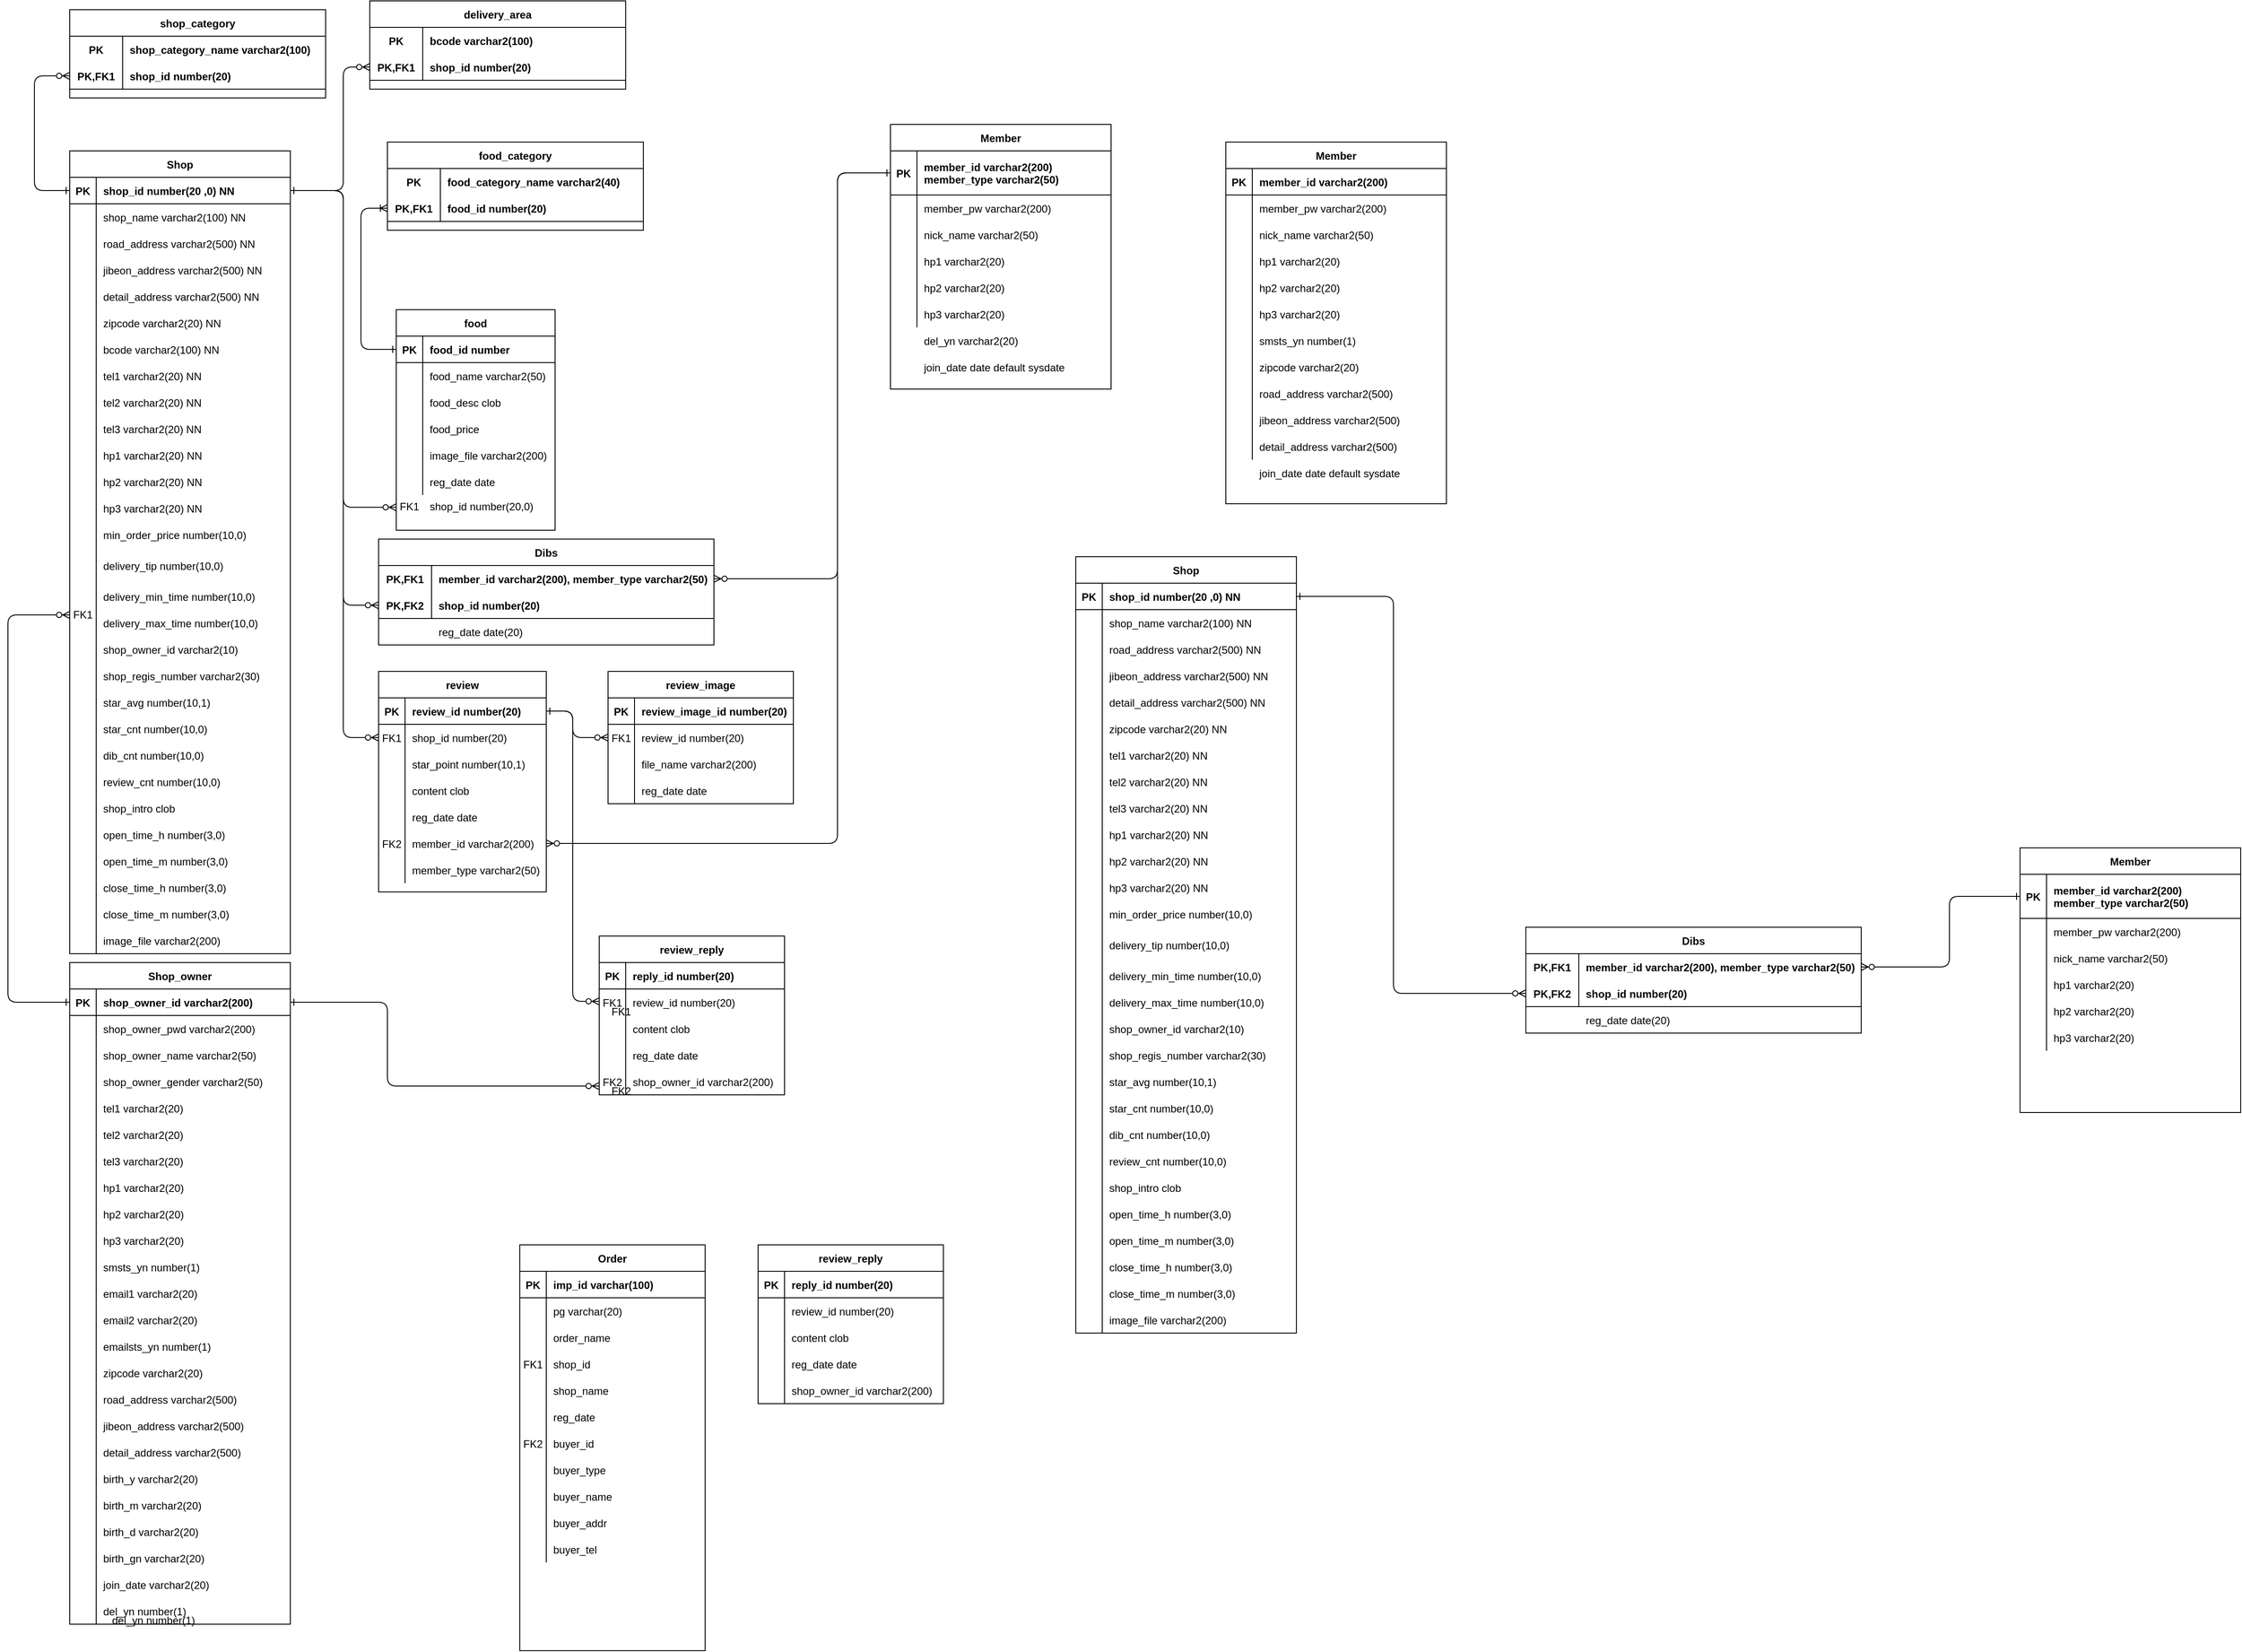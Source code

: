 <mxfile version="14.1.9" type="device"><diagram id="R2lEEEUBdFMjLlhIrx00" name="Page-1"><mxGraphModel dx="1055" dy="627" grid="1" gridSize="10" guides="1" tooltips="1" connect="1" arrows="1" fold="1" page="1" pageScale="1" pageWidth="3000" pageHeight="3000" math="0" shadow="0" extFonts="Permanent Marker^https://fonts.googleapis.com/css?family=Permanent+Marker"><root><object label="" id="0"><mxCell/></object><mxCell id="1" parent="0"/><mxCell id="C-vyLk0tnHw3VtMMgP7b-12" value="" style="edgeStyle=orthogonalEdgeStyle;endArrow=ERone;startArrow=ERzeroToMany;endFill=0;startFill=1;entryX=0;entryY=0.5;entryDx=0;entryDy=0;exitX=1;exitY=0.5;exitDx=0;exitDy=0;" parent="1" source="kG-o2jvC3ZnThmQonBsG-353" target="C-vyLk0tnHw3VtMMgP7b-14" edge="1"><mxGeometry width="100" height="100" relative="1" as="geometry"><mxPoint x="700" y="685" as="sourcePoint"/><mxPoint x="460" y="205" as="targetPoint"/><Array as="points"><mxPoint x="950" y="665"/><mxPoint x="950" y="205"/></Array></mxGeometry></mxCell><mxCell id="C-vyLk0tnHw3VtMMgP7b-13" value="Member" style="shape=table;startSize=30;container=1;collapsible=1;childLayout=tableLayout;fixedRows=1;rowLines=0;fontStyle=1;align=center;resizeLast=1;" parent="1" vertex="1"><mxGeometry x="1010" y="150" width="250" height="300" as="geometry"><mxRectangle x="450" y="280" width="90" height="30" as="alternateBounds"/></mxGeometry></mxCell><mxCell id="C-vyLk0tnHw3VtMMgP7b-14" value="" style="shape=partialRectangle;collapsible=0;dropTarget=0;pointerEvents=0;fillColor=none;points=[[0,0.5],[1,0.5]];portConstraint=eastwest;top=0;left=0;right=0;bottom=1;" parent="C-vyLk0tnHw3VtMMgP7b-13" vertex="1"><mxGeometry y="30" width="250" height="50" as="geometry"/></mxCell><mxCell id="C-vyLk0tnHw3VtMMgP7b-15" value="PK" style="shape=partialRectangle;overflow=hidden;connectable=0;fillColor=none;top=0;left=0;bottom=0;right=0;fontStyle=1;" parent="C-vyLk0tnHw3VtMMgP7b-14" vertex="1"><mxGeometry width="30" height="50" as="geometry"/></mxCell><mxCell id="C-vyLk0tnHw3VtMMgP7b-16" value="member_id varchar2(200)&#10;member_type varchar2(50)" style="shape=partialRectangle;overflow=hidden;connectable=0;fillColor=none;top=0;left=0;bottom=0;right=0;align=left;spacingLeft=6;fontStyle=1;" parent="C-vyLk0tnHw3VtMMgP7b-14" vertex="1"><mxGeometry x="30" width="220" height="50" as="geometry"/></mxCell><mxCell id="C-vyLk0tnHw3VtMMgP7b-17" value="" style="shape=partialRectangle;collapsible=0;dropTarget=0;pointerEvents=0;fillColor=none;points=[[0,0.5],[1,0.5]];portConstraint=eastwest;top=0;left=0;right=0;bottom=0;" parent="C-vyLk0tnHw3VtMMgP7b-13" vertex="1"><mxGeometry y="80" width="250" height="30" as="geometry"/></mxCell><mxCell id="C-vyLk0tnHw3VtMMgP7b-18" value="" style="shape=partialRectangle;overflow=hidden;connectable=0;fillColor=none;top=0;left=0;bottom=0;right=0;" parent="C-vyLk0tnHw3VtMMgP7b-17" vertex="1"><mxGeometry width="30" height="30" as="geometry"/></mxCell><mxCell id="C-vyLk0tnHw3VtMMgP7b-19" value="member_pw varchar2(200)" style="shape=partialRectangle;overflow=hidden;connectable=0;fillColor=none;top=0;left=0;bottom=0;right=0;align=left;spacingLeft=6;" parent="C-vyLk0tnHw3VtMMgP7b-17" vertex="1"><mxGeometry x="30" width="220" height="30" as="geometry"/></mxCell><mxCell id="C-vyLk0tnHw3VtMMgP7b-20" value="" style="shape=partialRectangle;collapsible=0;dropTarget=0;pointerEvents=0;fillColor=none;points=[[0,0.5],[1,0.5]];portConstraint=eastwest;top=0;left=0;right=0;bottom=0;" parent="C-vyLk0tnHw3VtMMgP7b-13" vertex="1"><mxGeometry y="110" width="250" height="30" as="geometry"/></mxCell><mxCell id="C-vyLk0tnHw3VtMMgP7b-21" value="" style="shape=partialRectangle;overflow=hidden;connectable=0;fillColor=none;top=0;left=0;bottom=0;right=0;" parent="C-vyLk0tnHw3VtMMgP7b-20" vertex="1"><mxGeometry width="30" height="30" as="geometry"/></mxCell><mxCell id="C-vyLk0tnHw3VtMMgP7b-22" value="nick_name varchar2(50)" style="shape=partialRectangle;overflow=hidden;connectable=0;fillColor=none;top=0;left=0;bottom=0;right=0;align=left;spacingLeft=6;" parent="C-vyLk0tnHw3VtMMgP7b-20" vertex="1"><mxGeometry x="30" width="220" height="30" as="geometry"/></mxCell><mxCell id="kG-o2jvC3ZnThmQonBsG-201" value="" style="shape=partialRectangle;collapsible=0;dropTarget=0;pointerEvents=0;fillColor=none;points=[[0,0.5],[1,0.5]];portConstraint=eastwest;top=0;left=0;right=0;bottom=0;" parent="C-vyLk0tnHw3VtMMgP7b-13" vertex="1"><mxGeometry y="140" width="250" height="30" as="geometry"/></mxCell><mxCell id="kG-o2jvC3ZnThmQonBsG-202" value="" style="shape=partialRectangle;overflow=hidden;connectable=0;fillColor=none;top=0;left=0;bottom=0;right=0;" parent="kG-o2jvC3ZnThmQonBsG-201" vertex="1"><mxGeometry width="30" height="30" as="geometry"/></mxCell><mxCell id="kG-o2jvC3ZnThmQonBsG-203" value="hp1 varchar2(20)" style="shape=partialRectangle;overflow=hidden;connectable=0;fillColor=none;top=0;left=0;bottom=0;right=0;align=left;spacingLeft=6;" parent="kG-o2jvC3ZnThmQonBsG-201" vertex="1"><mxGeometry x="30" width="220" height="30" as="geometry"/></mxCell><mxCell id="kG-o2jvC3ZnThmQonBsG-204" value="" style="shape=partialRectangle;collapsible=0;dropTarget=0;pointerEvents=0;fillColor=none;points=[[0,0.5],[1,0.5]];portConstraint=eastwest;top=0;left=0;right=0;bottom=0;" parent="C-vyLk0tnHw3VtMMgP7b-13" vertex="1"><mxGeometry y="170" width="250" height="30" as="geometry"/></mxCell><mxCell id="kG-o2jvC3ZnThmQonBsG-205" value="" style="shape=partialRectangle;overflow=hidden;connectable=0;fillColor=none;top=0;left=0;bottom=0;right=0;" parent="kG-o2jvC3ZnThmQonBsG-204" vertex="1"><mxGeometry width="30" height="30" as="geometry"/></mxCell><mxCell id="kG-o2jvC3ZnThmQonBsG-206" value="hp2 varchar2(20)" style="shape=partialRectangle;overflow=hidden;connectable=0;fillColor=none;top=0;left=0;bottom=0;right=0;align=left;spacingLeft=6;" parent="kG-o2jvC3ZnThmQonBsG-204" vertex="1"><mxGeometry x="30" width="220" height="30" as="geometry"/></mxCell><mxCell id="kG-o2jvC3ZnThmQonBsG-207" value="" style="shape=partialRectangle;collapsible=0;dropTarget=0;pointerEvents=0;fillColor=none;points=[[0,0.5],[1,0.5]];portConstraint=eastwest;top=0;left=0;right=0;bottom=0;" parent="C-vyLk0tnHw3VtMMgP7b-13" vertex="1"><mxGeometry y="200" width="250" height="30" as="geometry"/></mxCell><mxCell id="kG-o2jvC3ZnThmQonBsG-208" value="" style="shape=partialRectangle;overflow=hidden;connectable=0;fillColor=none;top=0;left=0;bottom=0;right=0;" parent="kG-o2jvC3ZnThmQonBsG-207" vertex="1"><mxGeometry width="30" height="30" as="geometry"/></mxCell><mxCell id="kG-o2jvC3ZnThmQonBsG-209" value="hp3 varchar2(20)" style="shape=partialRectangle;overflow=hidden;connectable=0;fillColor=none;top=0;left=0;bottom=0;right=0;align=left;spacingLeft=6;" parent="kG-o2jvC3ZnThmQonBsG-207" vertex="1"><mxGeometry x="30" width="220" height="30" as="geometry"/></mxCell><mxCell id="C-vyLk0tnHw3VtMMgP7b-23" value="Shop" style="shape=table;startSize=30;container=1;collapsible=1;childLayout=tableLayout;fixedRows=1;rowLines=0;fontStyle=1;align=center;resizeLast=1;" parent="1" vertex="1"><mxGeometry x="80" y="180" width="250" height="910" as="geometry"/></mxCell><mxCell id="C-vyLk0tnHw3VtMMgP7b-24" value="" style="shape=partialRectangle;collapsible=0;dropTarget=0;pointerEvents=0;fillColor=none;points=[[0,0.5],[1,0.5]];portConstraint=eastwest;top=0;left=0;right=0;bottom=1;" parent="C-vyLk0tnHw3VtMMgP7b-23" vertex="1"><mxGeometry y="30" width="250" height="30" as="geometry"/></mxCell><mxCell id="C-vyLk0tnHw3VtMMgP7b-25" value="PK" style="shape=partialRectangle;overflow=hidden;connectable=0;fillColor=none;top=0;left=0;bottom=0;right=0;fontStyle=1;" parent="C-vyLk0tnHw3VtMMgP7b-24" vertex="1"><mxGeometry width="30" height="30" as="geometry"/></mxCell><mxCell id="C-vyLk0tnHw3VtMMgP7b-26" value="shop_id number(20 ,0) NN" style="shape=partialRectangle;overflow=hidden;connectable=0;fillColor=none;top=0;left=0;bottom=0;right=0;align=left;spacingLeft=6;fontStyle=1;" parent="C-vyLk0tnHw3VtMMgP7b-24" vertex="1"><mxGeometry x="30" width="220" height="30" as="geometry"/></mxCell><mxCell id="C-vyLk0tnHw3VtMMgP7b-27" value="" style="shape=partialRectangle;collapsible=0;dropTarget=0;pointerEvents=0;fillColor=none;points=[[0,0.5],[1,0.5]];portConstraint=eastwest;top=0;left=0;right=0;bottom=0;" parent="C-vyLk0tnHw3VtMMgP7b-23" vertex="1"><mxGeometry y="60" width="250" height="30" as="geometry"/></mxCell><mxCell id="C-vyLk0tnHw3VtMMgP7b-28" value="" style="shape=partialRectangle;overflow=hidden;connectable=0;fillColor=none;top=0;left=0;bottom=0;right=0;" parent="C-vyLk0tnHw3VtMMgP7b-27" vertex="1"><mxGeometry width="30" height="30" as="geometry"/></mxCell><mxCell id="C-vyLk0tnHw3VtMMgP7b-29" value="shop_name varchar2(100) NN" style="shape=partialRectangle;overflow=hidden;connectable=0;fillColor=none;top=0;left=0;bottom=0;right=0;align=left;spacingLeft=6;" parent="C-vyLk0tnHw3VtMMgP7b-27" vertex="1"><mxGeometry x="30" width="220" height="30" as="geometry"/></mxCell><mxCell id="kG-o2jvC3ZnThmQonBsG-7" value="" style="shape=partialRectangle;collapsible=0;dropTarget=0;pointerEvents=0;fillColor=none;points=[[0,0.5],[1,0.5]];portConstraint=eastwest;top=0;left=0;right=0;bottom=0;" parent="C-vyLk0tnHw3VtMMgP7b-23" vertex="1"><mxGeometry y="90" width="250" height="30" as="geometry"/></mxCell><mxCell id="kG-o2jvC3ZnThmQonBsG-8" value="" style="shape=partialRectangle;overflow=hidden;connectable=0;fillColor=none;top=0;left=0;bottom=0;right=0;" parent="kG-o2jvC3ZnThmQonBsG-7" vertex="1"><mxGeometry width="30" height="30" as="geometry"/></mxCell><mxCell id="kG-o2jvC3ZnThmQonBsG-9" value="road_address varchar2(500) NN" style="shape=partialRectangle;overflow=hidden;connectable=0;fillColor=none;top=0;left=0;bottom=0;right=0;align=left;spacingLeft=6;" parent="kG-o2jvC3ZnThmQonBsG-7" vertex="1"><mxGeometry x="30" width="220" height="30" as="geometry"/></mxCell><mxCell id="kG-o2jvC3ZnThmQonBsG-19" value="" style="shape=partialRectangle;collapsible=0;dropTarget=0;pointerEvents=0;fillColor=none;points=[[0,0.5],[1,0.5]];portConstraint=eastwest;top=0;left=0;right=0;bottom=0;" parent="C-vyLk0tnHw3VtMMgP7b-23" vertex="1"><mxGeometry y="120" width="250" height="30" as="geometry"/></mxCell><mxCell id="kG-o2jvC3ZnThmQonBsG-20" value="" style="shape=partialRectangle;overflow=hidden;connectable=0;fillColor=none;top=0;left=0;bottom=0;right=0;" parent="kG-o2jvC3ZnThmQonBsG-19" vertex="1"><mxGeometry width="30" height="30" as="geometry"/></mxCell><mxCell id="kG-o2jvC3ZnThmQonBsG-21" value="jibeon_address varchar2(500) NN" style="shape=partialRectangle;overflow=hidden;connectable=0;fillColor=none;top=0;left=0;bottom=0;right=0;align=left;spacingLeft=6;" parent="kG-o2jvC3ZnThmQonBsG-19" vertex="1"><mxGeometry x="30" width="220" height="30" as="geometry"/></mxCell><mxCell id="kG-o2jvC3ZnThmQonBsG-22" value="" style="shape=partialRectangle;collapsible=0;dropTarget=0;pointerEvents=0;fillColor=none;points=[[0,0.5],[1,0.5]];portConstraint=eastwest;top=0;left=0;right=0;bottom=0;" parent="C-vyLk0tnHw3VtMMgP7b-23" vertex="1"><mxGeometry y="150" width="250" height="30" as="geometry"/></mxCell><mxCell id="kG-o2jvC3ZnThmQonBsG-23" value="" style="shape=partialRectangle;overflow=hidden;connectable=0;fillColor=none;top=0;left=0;bottom=0;right=0;" parent="kG-o2jvC3ZnThmQonBsG-22" vertex="1"><mxGeometry width="30" height="30" as="geometry"/></mxCell><mxCell id="kG-o2jvC3ZnThmQonBsG-24" value="detail_address varchar2(500) NN" style="shape=partialRectangle;overflow=hidden;connectable=0;fillColor=none;top=0;left=0;bottom=0;right=0;align=left;spacingLeft=6;" parent="kG-o2jvC3ZnThmQonBsG-22" vertex="1"><mxGeometry x="30" width="220" height="30" as="geometry"/></mxCell><mxCell id="kG-o2jvC3ZnThmQonBsG-25" value="" style="shape=partialRectangle;collapsible=0;dropTarget=0;pointerEvents=0;fillColor=none;points=[[0,0.5],[1,0.5]];portConstraint=eastwest;top=0;left=0;right=0;bottom=0;" parent="C-vyLk0tnHw3VtMMgP7b-23" vertex="1"><mxGeometry y="180" width="250" height="30" as="geometry"/></mxCell><mxCell id="kG-o2jvC3ZnThmQonBsG-26" value="" style="shape=partialRectangle;overflow=hidden;connectable=0;fillColor=none;top=0;left=0;bottom=0;right=0;" parent="kG-o2jvC3ZnThmQonBsG-25" vertex="1"><mxGeometry width="30" height="30" as="geometry"/></mxCell><mxCell id="kG-o2jvC3ZnThmQonBsG-27" value="zipcode varchar2(20) NN" style="shape=partialRectangle;overflow=hidden;connectable=0;fillColor=none;top=0;left=0;bottom=0;right=0;align=left;spacingLeft=6;" parent="kG-o2jvC3ZnThmQonBsG-25" vertex="1"><mxGeometry x="30" width="220" height="30" as="geometry"/></mxCell><mxCell id="YCzE8SicNJqeOrXPXNdL-1" value="" style="shape=partialRectangle;collapsible=0;dropTarget=0;pointerEvents=0;fillColor=none;points=[[0,0.5],[1,0.5]];portConstraint=eastwest;top=0;left=0;right=0;bottom=0;" vertex="1" parent="C-vyLk0tnHw3VtMMgP7b-23"><mxGeometry y="210" width="250" height="30" as="geometry"/></mxCell><mxCell id="YCzE8SicNJqeOrXPXNdL-2" value="" style="shape=partialRectangle;overflow=hidden;connectable=0;fillColor=none;top=0;left=0;bottom=0;right=0;" vertex="1" parent="YCzE8SicNJqeOrXPXNdL-1"><mxGeometry width="30" height="30" as="geometry"/></mxCell><mxCell id="YCzE8SicNJqeOrXPXNdL-3" value="bcode varchar2(100) NN" style="shape=partialRectangle;overflow=hidden;connectable=0;fillColor=none;top=0;left=0;bottom=0;right=0;align=left;spacingLeft=6;" vertex="1" parent="YCzE8SicNJqeOrXPXNdL-1"><mxGeometry x="30" width="220" height="30" as="geometry"/></mxCell><mxCell id="kG-o2jvC3ZnThmQonBsG-49" value="" style="shape=partialRectangle;collapsible=0;dropTarget=0;pointerEvents=0;fillColor=none;points=[[0,0.5],[1,0.5]];portConstraint=eastwest;top=0;left=0;right=0;bottom=0;" parent="C-vyLk0tnHw3VtMMgP7b-23" vertex="1"><mxGeometry y="240" width="250" height="30" as="geometry"/></mxCell><mxCell id="kG-o2jvC3ZnThmQonBsG-50" value="" style="shape=partialRectangle;overflow=hidden;connectable=0;fillColor=none;top=0;left=0;bottom=0;right=0;" parent="kG-o2jvC3ZnThmQonBsG-49" vertex="1"><mxGeometry width="30" height="30" as="geometry"/></mxCell><mxCell id="kG-o2jvC3ZnThmQonBsG-51" value="tel1 varchar2(20) NN" style="shape=partialRectangle;overflow=hidden;connectable=0;fillColor=none;top=0;left=0;bottom=0;right=0;align=left;spacingLeft=6;" parent="kG-o2jvC3ZnThmQonBsG-49" vertex="1"><mxGeometry x="30" width="220" height="30" as="geometry"/></mxCell><mxCell id="kG-o2jvC3ZnThmQonBsG-58" value="" style="shape=partialRectangle;collapsible=0;dropTarget=0;pointerEvents=0;fillColor=none;points=[[0,0.5],[1,0.5]];portConstraint=eastwest;top=0;left=0;right=0;bottom=0;" parent="C-vyLk0tnHw3VtMMgP7b-23" vertex="1"><mxGeometry y="270" width="250" height="30" as="geometry"/></mxCell><mxCell id="kG-o2jvC3ZnThmQonBsG-59" value="" style="shape=partialRectangle;overflow=hidden;connectable=0;fillColor=none;top=0;left=0;bottom=0;right=0;" parent="kG-o2jvC3ZnThmQonBsG-58" vertex="1"><mxGeometry width="30" height="30" as="geometry"/></mxCell><mxCell id="kG-o2jvC3ZnThmQonBsG-60" value="tel2 varchar2(20) NN" style="shape=partialRectangle;overflow=hidden;connectable=0;fillColor=none;top=0;left=0;bottom=0;right=0;align=left;spacingLeft=6;" parent="kG-o2jvC3ZnThmQonBsG-58" vertex="1"><mxGeometry x="30" width="220" height="30" as="geometry"/></mxCell><mxCell id="kG-o2jvC3ZnThmQonBsG-61" value="" style="shape=partialRectangle;collapsible=0;dropTarget=0;pointerEvents=0;fillColor=none;points=[[0,0.5],[1,0.5]];portConstraint=eastwest;top=0;left=0;right=0;bottom=0;" parent="C-vyLk0tnHw3VtMMgP7b-23" vertex="1"><mxGeometry y="300" width="250" height="30" as="geometry"/></mxCell><mxCell id="kG-o2jvC3ZnThmQonBsG-62" value="" style="shape=partialRectangle;overflow=hidden;connectable=0;fillColor=none;top=0;left=0;bottom=0;right=0;" parent="kG-o2jvC3ZnThmQonBsG-61" vertex="1"><mxGeometry width="30" height="30" as="geometry"/></mxCell><mxCell id="kG-o2jvC3ZnThmQonBsG-63" value="tel3 varchar2(20) NN" style="shape=partialRectangle;overflow=hidden;connectable=0;fillColor=none;top=0;left=0;bottom=0;right=0;align=left;spacingLeft=6;" parent="kG-o2jvC3ZnThmQonBsG-61" vertex="1"><mxGeometry x="30" width="220" height="30" as="geometry"/></mxCell><mxCell id="kG-o2jvC3ZnThmQonBsG-64" value="" style="shape=partialRectangle;collapsible=0;dropTarget=0;pointerEvents=0;fillColor=none;points=[[0,0.5],[1,0.5]];portConstraint=eastwest;top=0;left=0;right=0;bottom=0;" parent="C-vyLk0tnHw3VtMMgP7b-23" vertex="1"><mxGeometry y="330" width="250" height="30" as="geometry"/></mxCell><mxCell id="kG-o2jvC3ZnThmQonBsG-65" value="" style="shape=partialRectangle;overflow=hidden;connectable=0;fillColor=none;top=0;left=0;bottom=0;right=0;" parent="kG-o2jvC3ZnThmQonBsG-64" vertex="1"><mxGeometry width="30" height="30" as="geometry"/></mxCell><mxCell id="kG-o2jvC3ZnThmQonBsG-66" value="hp1 varchar2(20) NN" style="shape=partialRectangle;overflow=hidden;connectable=0;fillColor=none;top=0;left=0;bottom=0;right=0;align=left;spacingLeft=6;" parent="kG-o2jvC3ZnThmQonBsG-64" vertex="1"><mxGeometry x="30" width="220" height="30" as="geometry"/></mxCell><mxCell id="kG-o2jvC3ZnThmQonBsG-67" value="" style="shape=partialRectangle;collapsible=0;dropTarget=0;pointerEvents=0;fillColor=none;points=[[0,0.5],[1,0.5]];portConstraint=eastwest;top=0;left=0;right=0;bottom=0;" parent="C-vyLk0tnHw3VtMMgP7b-23" vertex="1"><mxGeometry y="360" width="250" height="30" as="geometry"/></mxCell><mxCell id="kG-o2jvC3ZnThmQonBsG-68" value="" style="shape=partialRectangle;overflow=hidden;connectable=0;fillColor=none;top=0;left=0;bottom=0;right=0;" parent="kG-o2jvC3ZnThmQonBsG-67" vertex="1"><mxGeometry width="30" height="30" as="geometry"/></mxCell><mxCell id="kG-o2jvC3ZnThmQonBsG-69" value="hp2 varchar2(20) NN" style="shape=partialRectangle;overflow=hidden;connectable=0;fillColor=none;top=0;left=0;bottom=0;right=0;align=left;spacingLeft=6;" parent="kG-o2jvC3ZnThmQonBsG-67" vertex="1"><mxGeometry x="30" width="220" height="30" as="geometry"/></mxCell><mxCell id="kG-o2jvC3ZnThmQonBsG-70" value="" style="shape=partialRectangle;collapsible=0;dropTarget=0;pointerEvents=0;fillColor=none;points=[[0,0.5],[1,0.5]];portConstraint=eastwest;top=0;left=0;right=0;bottom=0;" parent="C-vyLk0tnHw3VtMMgP7b-23" vertex="1"><mxGeometry y="390" width="250" height="30" as="geometry"/></mxCell><mxCell id="kG-o2jvC3ZnThmQonBsG-71" value="" style="shape=partialRectangle;overflow=hidden;connectable=0;fillColor=none;top=0;left=0;bottom=0;right=0;" parent="kG-o2jvC3ZnThmQonBsG-70" vertex="1"><mxGeometry width="30" height="30" as="geometry"/></mxCell><mxCell id="kG-o2jvC3ZnThmQonBsG-72" value="hp3 varchar2(20) NN" style="shape=partialRectangle;overflow=hidden;connectable=0;fillColor=none;top=0;left=0;bottom=0;right=0;align=left;spacingLeft=6;" parent="kG-o2jvC3ZnThmQonBsG-70" vertex="1"><mxGeometry x="30" width="220" height="30" as="geometry"/></mxCell><mxCell id="kG-o2jvC3ZnThmQonBsG-73" value="" style="shape=partialRectangle;collapsible=0;dropTarget=0;pointerEvents=0;fillColor=none;points=[[0,0.5],[1,0.5]];portConstraint=eastwest;top=0;left=0;right=0;bottom=0;" parent="C-vyLk0tnHw3VtMMgP7b-23" vertex="1"><mxGeometry y="420" width="250" height="30" as="geometry"/></mxCell><mxCell id="kG-o2jvC3ZnThmQonBsG-74" value="" style="shape=partialRectangle;overflow=hidden;connectable=0;fillColor=none;top=0;left=0;bottom=0;right=0;" parent="kG-o2jvC3ZnThmQonBsG-73" vertex="1"><mxGeometry width="30" height="30" as="geometry"/></mxCell><mxCell id="kG-o2jvC3ZnThmQonBsG-75" value="min_order_price number(10,0) " style="shape=partialRectangle;overflow=hidden;connectable=0;fillColor=none;top=0;left=0;bottom=0;right=0;align=left;spacingLeft=6;" parent="kG-o2jvC3ZnThmQonBsG-73" vertex="1"><mxGeometry x="30" width="220" height="30" as="geometry"/></mxCell><mxCell id="kG-o2jvC3ZnThmQonBsG-85" value="" style="shape=partialRectangle;collapsible=0;dropTarget=0;pointerEvents=0;fillColor=none;points=[[0,0.5],[1,0.5]];portConstraint=eastwest;top=0;left=0;right=0;bottom=0;" parent="C-vyLk0tnHw3VtMMgP7b-23" vertex="1"><mxGeometry y="450" width="250" height="40" as="geometry"/></mxCell><mxCell id="kG-o2jvC3ZnThmQonBsG-86" value="" style="shape=partialRectangle;overflow=hidden;connectable=0;fillColor=none;top=0;left=0;bottom=0;right=0;" parent="kG-o2jvC3ZnThmQonBsG-85" vertex="1"><mxGeometry width="30" height="40" as="geometry"/></mxCell><mxCell id="kG-o2jvC3ZnThmQonBsG-87" value="delivery_tip number(10,0) " style="shape=partialRectangle;overflow=hidden;connectable=0;fillColor=none;top=0;left=0;bottom=0;right=0;align=left;spacingLeft=6;" parent="kG-o2jvC3ZnThmQonBsG-85" vertex="1"><mxGeometry x="30" width="220" height="40" as="geometry"/></mxCell><mxCell id="kG-o2jvC3ZnThmQonBsG-88" value="" style="shape=partialRectangle;collapsible=0;dropTarget=0;pointerEvents=0;fillColor=none;points=[[0,0.5],[1,0.5]];portConstraint=eastwest;top=0;left=0;right=0;bottom=0;" parent="C-vyLk0tnHw3VtMMgP7b-23" vertex="1"><mxGeometry y="490" width="250" height="30" as="geometry"/></mxCell><mxCell id="kG-o2jvC3ZnThmQonBsG-89" value="" style="shape=partialRectangle;overflow=hidden;connectable=0;fillColor=none;top=0;left=0;bottom=0;right=0;" parent="kG-o2jvC3ZnThmQonBsG-88" vertex="1"><mxGeometry width="30" height="30" as="geometry"/></mxCell><mxCell id="kG-o2jvC3ZnThmQonBsG-90" value="delivery_min_time number(10,0) " style="shape=partialRectangle;overflow=hidden;connectable=0;fillColor=none;top=0;left=0;bottom=0;right=0;align=left;spacingLeft=6;" parent="kG-o2jvC3ZnThmQonBsG-88" vertex="1"><mxGeometry x="30" width="220" height="30" as="geometry"/></mxCell><mxCell id="kG-o2jvC3ZnThmQonBsG-91" value="" style="shape=partialRectangle;collapsible=0;dropTarget=0;pointerEvents=0;fillColor=none;points=[[0,0.5],[1,0.5]];portConstraint=eastwest;top=0;left=0;right=0;bottom=0;" parent="C-vyLk0tnHw3VtMMgP7b-23" vertex="1"><mxGeometry y="520" width="250" height="30" as="geometry"/></mxCell><mxCell id="kG-o2jvC3ZnThmQonBsG-92" value="" style="shape=partialRectangle;overflow=hidden;connectable=0;fillColor=none;top=0;left=0;bottom=0;right=0;" parent="kG-o2jvC3ZnThmQonBsG-91" vertex="1"><mxGeometry width="30" height="30" as="geometry"/></mxCell><mxCell id="kG-o2jvC3ZnThmQonBsG-93" value="delivery_max_time number(10,0) " style="shape=partialRectangle;overflow=hidden;connectable=0;fillColor=none;top=0;left=0;bottom=0;right=0;align=left;spacingLeft=6;" parent="kG-o2jvC3ZnThmQonBsG-91" vertex="1"><mxGeometry x="30" width="220" height="30" as="geometry"/></mxCell><mxCell id="kG-o2jvC3ZnThmQonBsG-94" value="" style="shape=partialRectangle;collapsible=0;dropTarget=0;pointerEvents=0;fillColor=none;points=[[0,0.5],[1,0.5]];portConstraint=eastwest;top=0;left=0;right=0;bottom=0;" parent="C-vyLk0tnHw3VtMMgP7b-23" vertex="1"><mxGeometry y="550" width="250" height="30" as="geometry"/></mxCell><mxCell id="kG-o2jvC3ZnThmQonBsG-95" value="" style="shape=partialRectangle;overflow=hidden;connectable=0;fillColor=none;top=0;left=0;bottom=0;right=0;" parent="kG-o2jvC3ZnThmQonBsG-94" vertex="1"><mxGeometry width="30" height="30" as="geometry"/></mxCell><mxCell id="kG-o2jvC3ZnThmQonBsG-96" value="shop_owner_id varchar2(10) " style="shape=partialRectangle;overflow=hidden;connectable=0;fillColor=none;top=0;left=0;bottom=0;right=0;align=left;spacingLeft=6;" parent="kG-o2jvC3ZnThmQonBsG-94" vertex="1"><mxGeometry x="30" width="220" height="30" as="geometry"/></mxCell><mxCell id="kG-o2jvC3ZnThmQonBsG-97" value="" style="shape=partialRectangle;collapsible=0;dropTarget=0;pointerEvents=0;fillColor=none;points=[[0,0.5],[1,0.5]];portConstraint=eastwest;top=0;left=0;right=0;bottom=0;" parent="C-vyLk0tnHw3VtMMgP7b-23" vertex="1"><mxGeometry y="580" width="250" height="30" as="geometry"/></mxCell><mxCell id="kG-o2jvC3ZnThmQonBsG-98" value="" style="shape=partialRectangle;overflow=hidden;connectable=0;fillColor=none;top=0;left=0;bottom=0;right=0;" parent="kG-o2jvC3ZnThmQonBsG-97" vertex="1"><mxGeometry width="30" height="30" as="geometry"/></mxCell><mxCell id="kG-o2jvC3ZnThmQonBsG-99" value="shop_regis_number varchar2(30) " style="shape=partialRectangle;overflow=hidden;connectable=0;fillColor=none;top=0;left=0;bottom=0;right=0;align=left;spacingLeft=6;" parent="kG-o2jvC3ZnThmQonBsG-97" vertex="1"><mxGeometry x="30" width="220" height="30" as="geometry"/></mxCell><mxCell id="kG-o2jvC3ZnThmQonBsG-100" value="" style="shape=partialRectangle;collapsible=0;dropTarget=0;pointerEvents=0;fillColor=none;points=[[0,0.5],[1,0.5]];portConstraint=eastwest;top=0;left=0;right=0;bottom=0;" parent="C-vyLk0tnHw3VtMMgP7b-23" vertex="1"><mxGeometry y="610" width="250" height="30" as="geometry"/></mxCell><mxCell id="kG-o2jvC3ZnThmQonBsG-101" value="" style="shape=partialRectangle;overflow=hidden;connectable=0;fillColor=none;top=0;left=0;bottom=0;right=0;" parent="kG-o2jvC3ZnThmQonBsG-100" vertex="1"><mxGeometry width="30" height="30" as="geometry"/></mxCell><mxCell id="kG-o2jvC3ZnThmQonBsG-102" value="star_avg number(10,1) " style="shape=partialRectangle;overflow=hidden;connectable=0;fillColor=none;top=0;left=0;bottom=0;right=0;align=left;spacingLeft=6;" parent="kG-o2jvC3ZnThmQonBsG-100" vertex="1"><mxGeometry x="30" width="220" height="30" as="geometry"/></mxCell><mxCell id="kG-o2jvC3ZnThmQonBsG-103" value="" style="shape=partialRectangle;collapsible=0;dropTarget=0;pointerEvents=0;fillColor=none;points=[[0,0.5],[1,0.5]];portConstraint=eastwest;top=0;left=0;right=0;bottom=0;" parent="C-vyLk0tnHw3VtMMgP7b-23" vertex="1"><mxGeometry y="640" width="250" height="30" as="geometry"/></mxCell><mxCell id="kG-o2jvC3ZnThmQonBsG-104" value="" style="shape=partialRectangle;overflow=hidden;connectable=0;fillColor=none;top=0;left=0;bottom=0;right=0;" parent="kG-o2jvC3ZnThmQonBsG-103" vertex="1"><mxGeometry width="30" height="30" as="geometry"/></mxCell><mxCell id="kG-o2jvC3ZnThmQonBsG-105" value="star_cnt number(10,0)" style="shape=partialRectangle;overflow=hidden;connectable=0;fillColor=none;top=0;left=0;bottom=0;right=0;align=left;spacingLeft=6;" parent="kG-o2jvC3ZnThmQonBsG-103" vertex="1"><mxGeometry x="30" width="220" height="30" as="geometry"/></mxCell><mxCell id="kG-o2jvC3ZnThmQonBsG-113" value="" style="shape=partialRectangle;collapsible=0;dropTarget=0;pointerEvents=0;fillColor=none;points=[[0,0.5],[1,0.5]];portConstraint=eastwest;top=0;left=0;right=0;bottom=0;" parent="C-vyLk0tnHw3VtMMgP7b-23" vertex="1"><mxGeometry y="670" width="250" height="30" as="geometry"/></mxCell><mxCell id="kG-o2jvC3ZnThmQonBsG-114" value="" style="shape=partialRectangle;overflow=hidden;connectable=0;fillColor=none;top=0;left=0;bottom=0;right=0;" parent="kG-o2jvC3ZnThmQonBsG-113" vertex="1"><mxGeometry width="30" height="30" as="geometry"/></mxCell><mxCell id="kG-o2jvC3ZnThmQonBsG-115" value="dib_cnt number(10,0)" style="shape=partialRectangle;overflow=hidden;connectable=0;fillColor=none;top=0;left=0;bottom=0;right=0;align=left;spacingLeft=6;" parent="kG-o2jvC3ZnThmQonBsG-113" vertex="1"><mxGeometry x="30" width="220" height="30" as="geometry"/></mxCell><mxCell id="kG-o2jvC3ZnThmQonBsG-116" value="" style="shape=partialRectangle;collapsible=0;dropTarget=0;pointerEvents=0;fillColor=none;points=[[0,0.5],[1,0.5]];portConstraint=eastwest;top=0;left=0;right=0;bottom=0;" parent="C-vyLk0tnHw3VtMMgP7b-23" vertex="1"><mxGeometry y="700" width="250" height="30" as="geometry"/></mxCell><mxCell id="kG-o2jvC3ZnThmQonBsG-117" value="" style="shape=partialRectangle;overflow=hidden;connectable=0;fillColor=none;top=0;left=0;bottom=0;right=0;" parent="kG-o2jvC3ZnThmQonBsG-116" vertex="1"><mxGeometry width="30" height="30" as="geometry"/></mxCell><mxCell id="kG-o2jvC3ZnThmQonBsG-118" value="review_cnt number(10,0)" style="shape=partialRectangle;overflow=hidden;connectable=0;fillColor=none;top=0;left=0;bottom=0;right=0;align=left;spacingLeft=6;" parent="kG-o2jvC3ZnThmQonBsG-116" vertex="1"><mxGeometry x="30" width="220" height="30" as="geometry"/></mxCell><mxCell id="kG-o2jvC3ZnThmQonBsG-119" value="" style="shape=partialRectangle;collapsible=0;dropTarget=0;pointerEvents=0;fillColor=none;points=[[0,0.5],[1,0.5]];portConstraint=eastwest;top=0;left=0;right=0;bottom=0;" parent="C-vyLk0tnHw3VtMMgP7b-23" vertex="1"><mxGeometry y="730" width="250" height="30" as="geometry"/></mxCell><mxCell id="kG-o2jvC3ZnThmQonBsG-120" value="" style="shape=partialRectangle;overflow=hidden;connectable=0;fillColor=none;top=0;left=0;bottom=0;right=0;" parent="kG-o2jvC3ZnThmQonBsG-119" vertex="1"><mxGeometry width="30" height="30" as="geometry"/></mxCell><mxCell id="kG-o2jvC3ZnThmQonBsG-121" value="shop_intro clob" style="shape=partialRectangle;overflow=hidden;connectable=0;fillColor=none;top=0;left=0;bottom=0;right=0;align=left;spacingLeft=6;" parent="kG-o2jvC3ZnThmQonBsG-119" vertex="1"><mxGeometry x="30" width="220" height="30" as="geometry"/></mxCell><mxCell id="kG-o2jvC3ZnThmQonBsG-122" value="" style="shape=partialRectangle;collapsible=0;dropTarget=0;pointerEvents=0;fillColor=none;points=[[0,0.5],[1,0.5]];portConstraint=eastwest;top=0;left=0;right=0;bottom=0;" parent="C-vyLk0tnHw3VtMMgP7b-23" vertex="1"><mxGeometry y="760" width="250" height="30" as="geometry"/></mxCell><mxCell id="kG-o2jvC3ZnThmQonBsG-123" value="" style="shape=partialRectangle;overflow=hidden;connectable=0;fillColor=none;top=0;left=0;bottom=0;right=0;" parent="kG-o2jvC3ZnThmQonBsG-122" vertex="1"><mxGeometry width="30" height="30" as="geometry"/></mxCell><mxCell id="kG-o2jvC3ZnThmQonBsG-124" value="open_time_h number(3,0)" style="shape=partialRectangle;overflow=hidden;connectable=0;fillColor=none;top=0;left=0;bottom=0;right=0;align=left;spacingLeft=6;" parent="kG-o2jvC3ZnThmQonBsG-122" vertex="1"><mxGeometry x="30" width="220" height="30" as="geometry"/></mxCell><mxCell id="kG-o2jvC3ZnThmQonBsG-125" value="" style="shape=partialRectangle;collapsible=0;dropTarget=0;pointerEvents=0;fillColor=none;points=[[0,0.5],[1,0.5]];portConstraint=eastwest;top=0;left=0;right=0;bottom=0;" parent="C-vyLk0tnHw3VtMMgP7b-23" vertex="1"><mxGeometry y="790" width="250" height="30" as="geometry"/></mxCell><mxCell id="kG-o2jvC3ZnThmQonBsG-126" value="" style="shape=partialRectangle;overflow=hidden;connectable=0;fillColor=none;top=0;left=0;bottom=0;right=0;" parent="kG-o2jvC3ZnThmQonBsG-125" vertex="1"><mxGeometry width="30" height="30" as="geometry"/></mxCell><mxCell id="kG-o2jvC3ZnThmQonBsG-127" value="open_time_m number(3,0)" style="shape=partialRectangle;overflow=hidden;connectable=0;fillColor=none;top=0;left=0;bottom=0;right=0;align=left;spacingLeft=6;" parent="kG-o2jvC3ZnThmQonBsG-125" vertex="1"><mxGeometry x="30" width="220" height="30" as="geometry"/></mxCell><mxCell id="kG-o2jvC3ZnThmQonBsG-128" value="" style="shape=partialRectangle;collapsible=0;dropTarget=0;pointerEvents=0;fillColor=none;points=[[0,0.5],[1,0.5]];portConstraint=eastwest;top=0;left=0;right=0;bottom=0;" parent="C-vyLk0tnHw3VtMMgP7b-23" vertex="1"><mxGeometry y="820" width="250" height="30" as="geometry"/></mxCell><mxCell id="kG-o2jvC3ZnThmQonBsG-129" value="" style="shape=partialRectangle;overflow=hidden;connectable=0;fillColor=none;top=0;left=0;bottom=0;right=0;" parent="kG-o2jvC3ZnThmQonBsG-128" vertex="1"><mxGeometry width="30" height="30" as="geometry"/></mxCell><mxCell id="kG-o2jvC3ZnThmQonBsG-130" value="close_time_h number(3,0)" style="shape=partialRectangle;overflow=hidden;connectable=0;fillColor=none;top=0;left=0;bottom=0;right=0;align=left;spacingLeft=6;" parent="kG-o2jvC3ZnThmQonBsG-128" vertex="1"><mxGeometry x="30" width="220" height="30" as="geometry"/></mxCell><mxCell id="kG-o2jvC3ZnThmQonBsG-131" value="" style="shape=partialRectangle;collapsible=0;dropTarget=0;pointerEvents=0;fillColor=none;points=[[0,0.5],[1,0.5]];portConstraint=eastwest;top=0;left=0;right=0;bottom=0;" parent="C-vyLk0tnHw3VtMMgP7b-23" vertex="1"><mxGeometry y="850" width="250" height="30" as="geometry"/></mxCell><mxCell id="kG-o2jvC3ZnThmQonBsG-132" value="" style="shape=partialRectangle;overflow=hidden;connectable=0;fillColor=none;top=0;left=0;bottom=0;right=0;" parent="kG-o2jvC3ZnThmQonBsG-131" vertex="1"><mxGeometry width="30" height="30" as="geometry"/></mxCell><mxCell id="kG-o2jvC3ZnThmQonBsG-133" value="close_time_m number(3,0)" style="shape=partialRectangle;overflow=hidden;connectable=0;fillColor=none;top=0;left=0;bottom=0;right=0;align=left;spacingLeft=6;" parent="kG-o2jvC3ZnThmQonBsG-131" vertex="1"><mxGeometry x="30" width="220" height="30" as="geometry"/></mxCell><mxCell id="kG-o2jvC3ZnThmQonBsG-134" value="" style="shape=partialRectangle;collapsible=0;dropTarget=0;pointerEvents=0;fillColor=none;points=[[0,0.5],[1,0.5]];portConstraint=eastwest;top=0;left=0;right=0;bottom=0;" parent="C-vyLk0tnHw3VtMMgP7b-23" vertex="1"><mxGeometry y="880" width="250" height="30" as="geometry"/></mxCell><mxCell id="kG-o2jvC3ZnThmQonBsG-135" value="" style="shape=partialRectangle;overflow=hidden;connectable=0;fillColor=none;top=0;left=0;bottom=0;right=0;" parent="kG-o2jvC3ZnThmQonBsG-134" vertex="1"><mxGeometry width="30" height="30" as="geometry"/></mxCell><mxCell id="kG-o2jvC3ZnThmQonBsG-136" value="image_file varchar2(200)" style="shape=partialRectangle;overflow=hidden;connectable=0;fillColor=none;top=0;left=0;bottom=0;right=0;align=left;spacingLeft=6;" parent="kG-o2jvC3ZnThmQonBsG-134" vertex="1"><mxGeometry x="30" width="220" height="30" as="geometry"/></mxCell><mxCell id="kG-o2jvC3ZnThmQonBsG-109" value="FK1" style="shape=partialRectangle;overflow=hidden;connectable=0;fillColor=none;top=0;left=0;bottom=0;right=0;" parent="1" vertex="1"><mxGeometry x="80" y="690" width="30" height="30" as="geometry"/></mxCell><mxCell id="kG-o2jvC3ZnThmQonBsG-153" value="shop_category" style="shape=table;startSize=30;container=1;collapsible=1;childLayout=tableLayout;fixedRows=1;rowLines=0;fontStyle=1;align=center;resizeLast=1;strokeColor=#000000;" parent="1" vertex="1"><mxGeometry x="80" y="20" width="290" height="100" as="geometry"/></mxCell><mxCell id="kG-o2jvC3ZnThmQonBsG-154" value="" style="shape=partialRectangle;collapsible=0;dropTarget=0;pointerEvents=0;fillColor=none;top=0;left=0;bottom=0;right=0;points=[[0,0.5],[1,0.5]];portConstraint=eastwest;" parent="kG-o2jvC3ZnThmQonBsG-153" vertex="1"><mxGeometry y="30" width="290" height="30" as="geometry"/></mxCell><mxCell id="kG-o2jvC3ZnThmQonBsG-155" value="PK" style="shape=partialRectangle;connectable=0;fillColor=none;top=0;left=0;bottom=0;right=0;fontStyle=1;overflow=hidden;" parent="kG-o2jvC3ZnThmQonBsG-154" vertex="1"><mxGeometry width="60" height="30" as="geometry"/></mxCell><mxCell id="kG-o2jvC3ZnThmQonBsG-156" value="shop_category_name varchar2(100)" style="shape=partialRectangle;connectable=0;fillColor=none;top=0;left=0;bottom=0;right=0;align=left;spacingLeft=6;fontStyle=1;overflow=hidden;" parent="kG-o2jvC3ZnThmQonBsG-154" vertex="1"><mxGeometry x="60" width="230" height="30" as="geometry"/></mxCell><mxCell id="kG-o2jvC3ZnThmQonBsG-157" value="" style="shape=partialRectangle;collapsible=0;dropTarget=0;pointerEvents=0;fillColor=none;top=0;left=0;bottom=1;right=0;points=[[0,0.5],[1,0.5]];portConstraint=eastwest;" parent="kG-o2jvC3ZnThmQonBsG-153" vertex="1"><mxGeometry y="60" width="290" height="30" as="geometry"/></mxCell><mxCell id="kG-o2jvC3ZnThmQonBsG-158" value="PK,FK1" style="shape=partialRectangle;connectable=0;fillColor=none;top=0;left=0;bottom=0;right=0;fontStyle=1;overflow=hidden;" parent="kG-o2jvC3ZnThmQonBsG-157" vertex="1"><mxGeometry width="60" height="30" as="geometry"/></mxCell><mxCell id="kG-o2jvC3ZnThmQonBsG-159" value="shop_id number(20)" style="shape=partialRectangle;connectable=0;fillColor=none;top=0;left=0;bottom=0;right=0;align=left;spacingLeft=6;fontStyle=1;overflow=hidden;" parent="kG-o2jvC3ZnThmQonBsG-157" vertex="1"><mxGeometry x="60" width="230" height="30" as="geometry"/></mxCell><mxCell id="kG-o2jvC3ZnThmQonBsG-166" value="" style="edgeStyle=orthogonalEdgeStyle;endArrow=ERzeroToMany;startArrow=ERone;endFill=1;startFill=0;exitX=0;exitY=0.5;exitDx=0;exitDy=0;entryX=0;entryY=0.5;entryDx=0;entryDy=0;" parent="1" source="C-vyLk0tnHw3VtMMgP7b-24" target="kG-o2jvC3ZnThmQonBsG-157" edge="1"><mxGeometry width="100" height="100" relative="1" as="geometry"><mxPoint x="30" y="255" as="sourcePoint"/><mxPoint x="50" y="120" as="targetPoint"/><Array as="points"><mxPoint x="40" y="225"/><mxPoint x="40" y="95"/></Array></mxGeometry></mxCell><mxCell id="kG-o2jvC3ZnThmQonBsG-174" value="delivery_area" style="shape=table;startSize=30;container=1;collapsible=1;childLayout=tableLayout;fixedRows=1;rowLines=0;fontStyle=1;align=center;resizeLast=1;strokeColor=#000000;" parent="1" vertex="1"><mxGeometry x="420" y="10" width="290" height="100" as="geometry"/></mxCell><mxCell id="kG-o2jvC3ZnThmQonBsG-175" value="" style="shape=partialRectangle;collapsible=0;dropTarget=0;pointerEvents=0;fillColor=none;top=0;left=0;bottom=0;right=0;points=[[0,0.5],[1,0.5]];portConstraint=eastwest;" parent="kG-o2jvC3ZnThmQonBsG-174" vertex="1"><mxGeometry y="30" width="290" height="30" as="geometry"/></mxCell><mxCell id="kG-o2jvC3ZnThmQonBsG-176" value="PK" style="shape=partialRectangle;connectable=0;fillColor=none;top=0;left=0;bottom=0;right=0;fontStyle=1;overflow=hidden;" parent="kG-o2jvC3ZnThmQonBsG-175" vertex="1"><mxGeometry width="60" height="30" as="geometry"/></mxCell><mxCell id="kG-o2jvC3ZnThmQonBsG-177" value="bcode varchar2(100)" style="shape=partialRectangle;connectable=0;fillColor=none;top=0;left=0;bottom=0;right=0;align=left;spacingLeft=6;fontStyle=1;overflow=hidden;" parent="kG-o2jvC3ZnThmQonBsG-175" vertex="1"><mxGeometry x="60" width="230" height="30" as="geometry"/></mxCell><mxCell id="kG-o2jvC3ZnThmQonBsG-178" value="" style="shape=partialRectangle;collapsible=0;dropTarget=0;pointerEvents=0;fillColor=none;top=0;left=0;bottom=1;right=0;points=[[0,0.5],[1,0.5]];portConstraint=eastwest;" parent="kG-o2jvC3ZnThmQonBsG-174" vertex="1"><mxGeometry y="60" width="290" height="30" as="geometry"/></mxCell><mxCell id="kG-o2jvC3ZnThmQonBsG-179" value="PK,FK1" style="shape=partialRectangle;connectable=0;fillColor=none;top=0;left=0;bottom=0;right=0;fontStyle=1;overflow=hidden;" parent="kG-o2jvC3ZnThmQonBsG-178" vertex="1"><mxGeometry width="60" height="30" as="geometry"/></mxCell><mxCell id="kG-o2jvC3ZnThmQonBsG-180" value="shop_id number(20)" style="shape=partialRectangle;connectable=0;fillColor=none;top=0;left=0;bottom=0;right=0;align=left;spacingLeft=6;fontStyle=1;overflow=hidden;" parent="kG-o2jvC3ZnThmQonBsG-178" vertex="1"><mxGeometry x="60" width="230" height="30" as="geometry"/></mxCell><mxCell id="kG-o2jvC3ZnThmQonBsG-182" value="" style="edgeStyle=orthogonalEdgeStyle;endArrow=ERzeroToMany;startArrow=ERone;endFill=1;startFill=0;exitX=1;exitY=0.5;exitDx=0;exitDy=0;entryX=0;entryY=0.5;entryDx=0;entryDy=0;" parent="1" source="C-vyLk0tnHw3VtMMgP7b-24" target="kG-o2jvC3ZnThmQonBsG-178" edge="1"><mxGeometry width="100" height="100" relative="1" as="geometry"><mxPoint x="540" y="250" as="sourcePoint"/><mxPoint x="540" y="120" as="targetPoint"/><Array as="points"><mxPoint x="390" y="225"/><mxPoint x="390" y="85"/></Array></mxGeometry></mxCell><mxCell id="kG-o2jvC3ZnThmQonBsG-252" value="food_category" style="shape=table;startSize=30;container=1;collapsible=1;childLayout=tableLayout;fixedRows=1;rowLines=0;fontStyle=1;align=center;resizeLast=1;strokeColor=#000000;" parent="1" vertex="1"><mxGeometry x="440" y="170" width="290" height="100" as="geometry"/></mxCell><mxCell id="kG-o2jvC3ZnThmQonBsG-253" value="" style="shape=partialRectangle;collapsible=0;dropTarget=0;pointerEvents=0;fillColor=none;top=0;left=0;bottom=0;right=0;points=[[0,0.5],[1,0.5]];portConstraint=eastwest;" parent="kG-o2jvC3ZnThmQonBsG-252" vertex="1"><mxGeometry y="30" width="290" height="30" as="geometry"/></mxCell><mxCell id="kG-o2jvC3ZnThmQonBsG-254" value="PK" style="shape=partialRectangle;connectable=0;fillColor=none;top=0;left=0;bottom=0;right=0;fontStyle=1;overflow=hidden;" parent="kG-o2jvC3ZnThmQonBsG-253" vertex="1"><mxGeometry width="60" height="30" as="geometry"/></mxCell><mxCell id="kG-o2jvC3ZnThmQonBsG-255" value="food_category_name varchar2(40)" style="shape=partialRectangle;connectable=0;fillColor=none;top=0;left=0;bottom=0;right=0;align=left;spacingLeft=6;fontStyle=1;overflow=hidden;" parent="kG-o2jvC3ZnThmQonBsG-253" vertex="1"><mxGeometry x="60" width="230" height="30" as="geometry"/></mxCell><mxCell id="kG-o2jvC3ZnThmQonBsG-256" value="" style="shape=partialRectangle;collapsible=0;dropTarget=0;pointerEvents=0;fillColor=none;top=0;left=0;bottom=1;right=0;points=[[0,0.5],[1,0.5]];portConstraint=eastwest;" parent="kG-o2jvC3ZnThmQonBsG-252" vertex="1"><mxGeometry y="60" width="290" height="30" as="geometry"/></mxCell><mxCell id="kG-o2jvC3ZnThmQonBsG-257" value="PK,FK1" style="shape=partialRectangle;connectable=0;fillColor=none;top=0;left=0;bottom=0;right=0;fontStyle=1;overflow=hidden;" parent="kG-o2jvC3ZnThmQonBsG-256" vertex="1"><mxGeometry width="60" height="30" as="geometry"/></mxCell><mxCell id="kG-o2jvC3ZnThmQonBsG-258" value="food_id number(20)" style="shape=partialRectangle;connectable=0;fillColor=none;top=0;left=0;bottom=0;right=0;align=left;spacingLeft=6;fontStyle=1;overflow=hidden;" parent="kG-o2jvC3ZnThmQonBsG-256" vertex="1"><mxGeometry x="60" width="230" height="30" as="geometry"/></mxCell><mxCell id="kG-o2jvC3ZnThmQonBsG-276" value="" style="edgeStyle=orthogonalEdgeStyle;endArrow=ERzeroToMany;startArrow=ERone;endFill=1;startFill=0;exitX=1;exitY=0.5;exitDx=0;exitDy=0;entryX=0;entryY=0.5;entryDx=0;entryDy=0;" parent="1" source="C-vyLk0tnHw3VtMMgP7b-24" target="YQDFj3hTI6khFIohMYpA-1" edge="1"><mxGeometry width="100" height="100" relative="1" as="geometry"><mxPoint x="350" y="440" as="sourcePoint"/><mxPoint x="450" y="525" as="targetPoint"/><Array as="points"><mxPoint x="390" y="225"/><mxPoint x="390" y="584"/><mxPoint x="450" y="584"/></Array></mxGeometry></mxCell><mxCell id="kG-o2jvC3ZnThmQonBsG-277" value="Shop_owner" style="shape=table;startSize=30;container=1;collapsible=1;childLayout=tableLayout;fixedRows=1;rowLines=0;fontStyle=1;align=center;resizeLast=1;" parent="1" vertex="1"><mxGeometry x="80" y="1100" width="250" height="750" as="geometry"><mxRectangle x="450" y="280" width="90" height="30" as="alternateBounds"/></mxGeometry></mxCell><mxCell id="kG-o2jvC3ZnThmQonBsG-278" value="" style="shape=partialRectangle;collapsible=0;dropTarget=0;pointerEvents=0;fillColor=none;points=[[0,0.5],[1,0.5]];portConstraint=eastwest;top=0;left=0;right=0;bottom=1;" parent="kG-o2jvC3ZnThmQonBsG-277" vertex="1"><mxGeometry y="30" width="250" height="30" as="geometry"/></mxCell><mxCell id="kG-o2jvC3ZnThmQonBsG-279" value="PK" style="shape=partialRectangle;overflow=hidden;connectable=0;fillColor=none;top=0;left=0;bottom=0;right=0;fontStyle=1;" parent="kG-o2jvC3ZnThmQonBsG-278" vertex="1"><mxGeometry width="30" height="30" as="geometry"/></mxCell><mxCell id="kG-o2jvC3ZnThmQonBsG-280" value="shop_owner_id varchar2(200)" style="shape=partialRectangle;overflow=hidden;connectable=0;fillColor=none;top=0;left=0;bottom=0;right=0;align=left;spacingLeft=6;fontStyle=1;" parent="kG-o2jvC3ZnThmQonBsG-278" vertex="1"><mxGeometry x="30" width="220" height="30" as="geometry"/></mxCell><mxCell id="kG-o2jvC3ZnThmQonBsG-281" value="" style="shape=partialRectangle;collapsible=0;dropTarget=0;pointerEvents=0;fillColor=none;points=[[0,0.5],[1,0.5]];portConstraint=eastwest;top=0;left=0;right=0;bottom=0;" parent="kG-o2jvC3ZnThmQonBsG-277" vertex="1"><mxGeometry y="60" width="250" height="30" as="geometry"/></mxCell><mxCell id="kG-o2jvC3ZnThmQonBsG-282" value="" style="shape=partialRectangle;overflow=hidden;connectable=0;fillColor=none;top=0;left=0;bottom=0;right=0;" parent="kG-o2jvC3ZnThmQonBsG-281" vertex="1"><mxGeometry width="30" height="30" as="geometry"/></mxCell><mxCell id="kG-o2jvC3ZnThmQonBsG-283" value="shop_owner_pwd varchar2(200)" style="shape=partialRectangle;overflow=hidden;connectable=0;fillColor=none;top=0;left=0;bottom=0;right=0;align=left;spacingLeft=6;" parent="kG-o2jvC3ZnThmQonBsG-281" vertex="1"><mxGeometry x="30" width="220" height="30" as="geometry"/></mxCell><mxCell id="kG-o2jvC3ZnThmQonBsG-284" value="" style="shape=partialRectangle;collapsible=0;dropTarget=0;pointerEvents=0;fillColor=none;points=[[0,0.5],[1,0.5]];portConstraint=eastwest;top=0;left=0;right=0;bottom=0;" parent="kG-o2jvC3ZnThmQonBsG-277" vertex="1"><mxGeometry y="90" width="250" height="30" as="geometry"/></mxCell><mxCell id="kG-o2jvC3ZnThmQonBsG-285" value="" style="shape=partialRectangle;overflow=hidden;connectable=0;fillColor=none;top=0;left=0;bottom=0;right=0;" parent="kG-o2jvC3ZnThmQonBsG-284" vertex="1"><mxGeometry width="30" height="30" as="geometry"/></mxCell><mxCell id="kG-o2jvC3ZnThmQonBsG-286" value="shop_owner_name varchar2(50)" style="shape=partialRectangle;overflow=hidden;connectable=0;fillColor=none;top=0;left=0;bottom=0;right=0;align=left;spacingLeft=6;" parent="kG-o2jvC3ZnThmQonBsG-284" vertex="1"><mxGeometry x="30" width="220" height="30" as="geometry"/></mxCell><mxCell id="kG-o2jvC3ZnThmQonBsG-287" value="" style="shape=partialRectangle;collapsible=0;dropTarget=0;pointerEvents=0;fillColor=none;points=[[0,0.5],[1,0.5]];portConstraint=eastwest;top=0;left=0;right=0;bottom=0;" parent="kG-o2jvC3ZnThmQonBsG-277" vertex="1"><mxGeometry y="120" width="250" height="30" as="geometry"/></mxCell><mxCell id="kG-o2jvC3ZnThmQonBsG-288" value="" style="shape=partialRectangle;overflow=hidden;connectable=0;fillColor=none;top=0;left=0;bottom=0;right=0;" parent="kG-o2jvC3ZnThmQonBsG-287" vertex="1"><mxGeometry width="30" height="30" as="geometry"/></mxCell><mxCell id="kG-o2jvC3ZnThmQonBsG-289" value="shop_owner_gender varchar2(50)" style="shape=partialRectangle;overflow=hidden;connectable=0;fillColor=none;top=0;left=0;bottom=0;right=0;align=left;spacingLeft=6;" parent="kG-o2jvC3ZnThmQonBsG-287" vertex="1"><mxGeometry x="30" width="220" height="30" as="geometry"/></mxCell><mxCell id="kG-o2jvC3ZnThmQonBsG-290" value="" style="shape=partialRectangle;collapsible=0;dropTarget=0;pointerEvents=0;fillColor=none;points=[[0,0.5],[1,0.5]];portConstraint=eastwest;top=0;left=0;right=0;bottom=0;" parent="kG-o2jvC3ZnThmQonBsG-277" vertex="1"><mxGeometry y="150" width="250" height="30" as="geometry"/></mxCell><mxCell id="kG-o2jvC3ZnThmQonBsG-291" value="" style="shape=partialRectangle;overflow=hidden;connectable=0;fillColor=none;top=0;left=0;bottom=0;right=0;" parent="kG-o2jvC3ZnThmQonBsG-290" vertex="1"><mxGeometry width="30" height="30" as="geometry"/></mxCell><mxCell id="kG-o2jvC3ZnThmQonBsG-292" value="tel1 varchar2(20)" style="shape=partialRectangle;overflow=hidden;connectable=0;fillColor=none;top=0;left=0;bottom=0;right=0;align=left;spacingLeft=6;" parent="kG-o2jvC3ZnThmQonBsG-290" vertex="1"><mxGeometry x="30" width="220" height="30" as="geometry"/></mxCell><mxCell id="kG-o2jvC3ZnThmQonBsG-293" value="" style="shape=partialRectangle;collapsible=0;dropTarget=0;pointerEvents=0;fillColor=none;points=[[0,0.5],[1,0.5]];portConstraint=eastwest;top=0;left=0;right=0;bottom=0;" parent="kG-o2jvC3ZnThmQonBsG-277" vertex="1"><mxGeometry y="180" width="250" height="30" as="geometry"/></mxCell><mxCell id="kG-o2jvC3ZnThmQonBsG-294" value="" style="shape=partialRectangle;overflow=hidden;connectable=0;fillColor=none;top=0;left=0;bottom=0;right=0;" parent="kG-o2jvC3ZnThmQonBsG-293" vertex="1"><mxGeometry width="30" height="30" as="geometry"/></mxCell><mxCell id="kG-o2jvC3ZnThmQonBsG-295" value="tel2 varchar2(20)" style="shape=partialRectangle;overflow=hidden;connectable=0;fillColor=none;top=0;left=0;bottom=0;right=0;align=left;spacingLeft=6;" parent="kG-o2jvC3ZnThmQonBsG-293" vertex="1"><mxGeometry x="30" width="220" height="30" as="geometry"/></mxCell><mxCell id="kG-o2jvC3ZnThmQonBsG-296" value="" style="shape=partialRectangle;collapsible=0;dropTarget=0;pointerEvents=0;fillColor=none;points=[[0,0.5],[1,0.5]];portConstraint=eastwest;top=0;left=0;right=0;bottom=0;" parent="kG-o2jvC3ZnThmQonBsG-277" vertex="1"><mxGeometry y="210" width="250" height="30" as="geometry"/></mxCell><mxCell id="kG-o2jvC3ZnThmQonBsG-297" value="" style="shape=partialRectangle;overflow=hidden;connectable=0;fillColor=none;top=0;left=0;bottom=0;right=0;" parent="kG-o2jvC3ZnThmQonBsG-296" vertex="1"><mxGeometry width="30" height="30" as="geometry"/></mxCell><mxCell id="kG-o2jvC3ZnThmQonBsG-298" value="tel3 varchar2(20)" style="shape=partialRectangle;overflow=hidden;connectable=0;fillColor=none;top=0;left=0;bottom=0;right=0;align=left;spacingLeft=6;" parent="kG-o2jvC3ZnThmQonBsG-296" vertex="1"><mxGeometry x="30" width="220" height="30" as="geometry"/></mxCell><mxCell id="kG-o2jvC3ZnThmQonBsG-299" value="" style="shape=partialRectangle;collapsible=0;dropTarget=0;pointerEvents=0;fillColor=none;points=[[0,0.5],[1,0.5]];portConstraint=eastwest;top=0;left=0;right=0;bottom=0;" parent="kG-o2jvC3ZnThmQonBsG-277" vertex="1"><mxGeometry y="240" width="250" height="30" as="geometry"/></mxCell><mxCell id="kG-o2jvC3ZnThmQonBsG-300" value="" style="shape=partialRectangle;overflow=hidden;connectable=0;fillColor=none;top=0;left=0;bottom=0;right=0;" parent="kG-o2jvC3ZnThmQonBsG-299" vertex="1"><mxGeometry width="30" height="30" as="geometry"/></mxCell><mxCell id="kG-o2jvC3ZnThmQonBsG-301" value="hp1 varchar2(20)" style="shape=partialRectangle;overflow=hidden;connectable=0;fillColor=none;top=0;left=0;bottom=0;right=0;align=left;spacingLeft=6;" parent="kG-o2jvC3ZnThmQonBsG-299" vertex="1"><mxGeometry x="30" width="220" height="30" as="geometry"/></mxCell><mxCell id="kG-o2jvC3ZnThmQonBsG-302" value="" style="shape=partialRectangle;collapsible=0;dropTarget=0;pointerEvents=0;fillColor=none;points=[[0,0.5],[1,0.5]];portConstraint=eastwest;top=0;left=0;right=0;bottom=0;" parent="kG-o2jvC3ZnThmQonBsG-277" vertex="1"><mxGeometry y="270" width="250" height="30" as="geometry"/></mxCell><mxCell id="kG-o2jvC3ZnThmQonBsG-303" value="" style="shape=partialRectangle;overflow=hidden;connectable=0;fillColor=none;top=0;left=0;bottom=0;right=0;" parent="kG-o2jvC3ZnThmQonBsG-302" vertex="1"><mxGeometry width="30" height="30" as="geometry"/></mxCell><mxCell id="kG-o2jvC3ZnThmQonBsG-304" value="hp2 varchar2(20)" style="shape=partialRectangle;overflow=hidden;connectable=0;fillColor=none;top=0;left=0;bottom=0;right=0;align=left;spacingLeft=6;" parent="kG-o2jvC3ZnThmQonBsG-302" vertex="1"><mxGeometry x="30" width="220" height="30" as="geometry"/></mxCell><mxCell id="kG-o2jvC3ZnThmQonBsG-305" value="" style="shape=partialRectangle;collapsible=0;dropTarget=0;pointerEvents=0;fillColor=none;points=[[0,0.5],[1,0.5]];portConstraint=eastwest;top=0;left=0;right=0;bottom=0;" parent="kG-o2jvC3ZnThmQonBsG-277" vertex="1"><mxGeometry y="300" width="250" height="30" as="geometry"/></mxCell><mxCell id="kG-o2jvC3ZnThmQonBsG-306" value="" style="shape=partialRectangle;overflow=hidden;connectable=0;fillColor=none;top=0;left=0;bottom=0;right=0;" parent="kG-o2jvC3ZnThmQonBsG-305" vertex="1"><mxGeometry width="30" height="30" as="geometry"/></mxCell><mxCell id="kG-o2jvC3ZnThmQonBsG-307" value="hp3 varchar2(20)" style="shape=partialRectangle;overflow=hidden;connectable=0;fillColor=none;top=0;left=0;bottom=0;right=0;align=left;spacingLeft=6;" parent="kG-o2jvC3ZnThmQonBsG-305" vertex="1"><mxGeometry x="30" width="220" height="30" as="geometry"/></mxCell><mxCell id="kG-o2jvC3ZnThmQonBsG-308" value="" style="shape=partialRectangle;collapsible=0;dropTarget=0;pointerEvents=0;fillColor=none;points=[[0,0.5],[1,0.5]];portConstraint=eastwest;top=0;left=0;right=0;bottom=0;" parent="kG-o2jvC3ZnThmQonBsG-277" vertex="1"><mxGeometry y="330" width="250" height="30" as="geometry"/></mxCell><mxCell id="kG-o2jvC3ZnThmQonBsG-309" value="" style="shape=partialRectangle;overflow=hidden;connectable=0;fillColor=none;top=0;left=0;bottom=0;right=0;" parent="kG-o2jvC3ZnThmQonBsG-308" vertex="1"><mxGeometry width="30" height="30" as="geometry"/></mxCell><mxCell id="kG-o2jvC3ZnThmQonBsG-310" value="smsts_yn number(1)" style="shape=partialRectangle;overflow=hidden;connectable=0;fillColor=none;top=0;left=0;bottom=0;right=0;align=left;spacingLeft=6;" parent="kG-o2jvC3ZnThmQonBsG-308" vertex="1"><mxGeometry x="30" width="220" height="30" as="geometry"/></mxCell><mxCell id="kG-o2jvC3ZnThmQonBsG-311" value="" style="shape=partialRectangle;collapsible=0;dropTarget=0;pointerEvents=0;fillColor=none;points=[[0,0.5],[1,0.5]];portConstraint=eastwest;top=0;left=0;right=0;bottom=0;" parent="kG-o2jvC3ZnThmQonBsG-277" vertex="1"><mxGeometry y="360" width="250" height="30" as="geometry"/></mxCell><mxCell id="kG-o2jvC3ZnThmQonBsG-312" value="" style="shape=partialRectangle;overflow=hidden;connectable=0;fillColor=none;top=0;left=0;bottom=0;right=0;" parent="kG-o2jvC3ZnThmQonBsG-311" vertex="1"><mxGeometry width="30" height="30" as="geometry"/></mxCell><mxCell id="kG-o2jvC3ZnThmQonBsG-313" value="email1 varchar2(20)" style="shape=partialRectangle;overflow=hidden;connectable=0;fillColor=none;top=0;left=0;bottom=0;right=0;align=left;spacingLeft=6;" parent="kG-o2jvC3ZnThmQonBsG-311" vertex="1"><mxGeometry x="30" width="220" height="30" as="geometry"/></mxCell><mxCell id="kG-o2jvC3ZnThmQonBsG-314" value="" style="shape=partialRectangle;collapsible=0;dropTarget=0;pointerEvents=0;fillColor=none;points=[[0,0.5],[1,0.5]];portConstraint=eastwest;top=0;left=0;right=0;bottom=0;" parent="kG-o2jvC3ZnThmQonBsG-277" vertex="1"><mxGeometry y="390" width="250" height="30" as="geometry"/></mxCell><mxCell id="kG-o2jvC3ZnThmQonBsG-315" value="" style="shape=partialRectangle;overflow=hidden;connectable=0;fillColor=none;top=0;left=0;bottom=0;right=0;" parent="kG-o2jvC3ZnThmQonBsG-314" vertex="1"><mxGeometry width="30" height="30" as="geometry"/></mxCell><mxCell id="kG-o2jvC3ZnThmQonBsG-316" value="email2 varchar2(20)" style="shape=partialRectangle;overflow=hidden;connectable=0;fillColor=none;top=0;left=0;bottom=0;right=0;align=left;spacingLeft=6;" parent="kG-o2jvC3ZnThmQonBsG-314" vertex="1"><mxGeometry x="30" width="220" height="30" as="geometry"/></mxCell><mxCell id="kG-o2jvC3ZnThmQonBsG-317" value="" style="shape=partialRectangle;collapsible=0;dropTarget=0;pointerEvents=0;fillColor=none;points=[[0,0.5],[1,0.5]];portConstraint=eastwest;top=0;left=0;right=0;bottom=0;" parent="kG-o2jvC3ZnThmQonBsG-277" vertex="1"><mxGeometry y="420" width="250" height="30" as="geometry"/></mxCell><mxCell id="kG-o2jvC3ZnThmQonBsG-318" value="" style="shape=partialRectangle;overflow=hidden;connectable=0;fillColor=none;top=0;left=0;bottom=0;right=0;" parent="kG-o2jvC3ZnThmQonBsG-317" vertex="1"><mxGeometry width="30" height="30" as="geometry"/></mxCell><mxCell id="kG-o2jvC3ZnThmQonBsG-319" value="emailsts_yn number(1)" style="shape=partialRectangle;overflow=hidden;connectable=0;fillColor=none;top=0;left=0;bottom=0;right=0;align=left;spacingLeft=6;" parent="kG-o2jvC3ZnThmQonBsG-317" vertex="1"><mxGeometry x="30" width="220" height="30" as="geometry"/></mxCell><mxCell id="kG-o2jvC3ZnThmQonBsG-320" value="" style="shape=partialRectangle;collapsible=0;dropTarget=0;pointerEvents=0;fillColor=none;points=[[0,0.5],[1,0.5]];portConstraint=eastwest;top=0;left=0;right=0;bottom=0;" parent="kG-o2jvC3ZnThmQonBsG-277" vertex="1"><mxGeometry y="450" width="250" height="30" as="geometry"/></mxCell><mxCell id="kG-o2jvC3ZnThmQonBsG-321" value="" style="shape=partialRectangle;overflow=hidden;connectable=0;fillColor=none;top=0;left=0;bottom=0;right=0;" parent="kG-o2jvC3ZnThmQonBsG-320" vertex="1"><mxGeometry width="30" height="30" as="geometry"/></mxCell><mxCell id="kG-o2jvC3ZnThmQonBsG-322" value="zipcode varchar2(20)" style="shape=partialRectangle;overflow=hidden;connectable=0;fillColor=none;top=0;left=0;bottom=0;right=0;align=left;spacingLeft=6;" parent="kG-o2jvC3ZnThmQonBsG-320" vertex="1"><mxGeometry x="30" width="220" height="30" as="geometry"/></mxCell><mxCell id="kG-o2jvC3ZnThmQonBsG-323" value="" style="shape=partialRectangle;collapsible=0;dropTarget=0;pointerEvents=0;fillColor=none;points=[[0,0.5],[1,0.5]];portConstraint=eastwest;top=0;left=0;right=0;bottom=0;" parent="kG-o2jvC3ZnThmQonBsG-277" vertex="1"><mxGeometry y="480" width="250" height="30" as="geometry"/></mxCell><mxCell id="kG-o2jvC3ZnThmQonBsG-324" value="" style="shape=partialRectangle;overflow=hidden;connectable=0;fillColor=none;top=0;left=0;bottom=0;right=0;" parent="kG-o2jvC3ZnThmQonBsG-323" vertex="1"><mxGeometry width="30" height="30" as="geometry"/></mxCell><mxCell id="kG-o2jvC3ZnThmQonBsG-325" value="road_address varchar2(500)" style="shape=partialRectangle;overflow=hidden;connectable=0;fillColor=none;top=0;left=0;bottom=0;right=0;align=left;spacingLeft=6;" parent="kG-o2jvC3ZnThmQonBsG-323" vertex="1"><mxGeometry x="30" width="220" height="30" as="geometry"/></mxCell><mxCell id="kG-o2jvC3ZnThmQonBsG-326" value="" style="shape=partialRectangle;collapsible=0;dropTarget=0;pointerEvents=0;fillColor=none;points=[[0,0.5],[1,0.5]];portConstraint=eastwest;top=0;left=0;right=0;bottom=0;" parent="kG-o2jvC3ZnThmQonBsG-277" vertex="1"><mxGeometry y="510" width="250" height="30" as="geometry"/></mxCell><mxCell id="kG-o2jvC3ZnThmQonBsG-327" value="" style="shape=partialRectangle;overflow=hidden;connectable=0;fillColor=none;top=0;left=0;bottom=0;right=0;" parent="kG-o2jvC3ZnThmQonBsG-326" vertex="1"><mxGeometry width="30" height="30" as="geometry"/></mxCell><mxCell id="kG-o2jvC3ZnThmQonBsG-328" value="jibeon_address varchar2(500)" style="shape=partialRectangle;overflow=hidden;connectable=0;fillColor=none;top=0;left=0;bottom=0;right=0;align=left;spacingLeft=6;" parent="kG-o2jvC3ZnThmQonBsG-326" vertex="1"><mxGeometry x="30" width="220" height="30" as="geometry"/></mxCell><mxCell id="kG-o2jvC3ZnThmQonBsG-329" value="" style="shape=partialRectangle;collapsible=0;dropTarget=0;pointerEvents=0;fillColor=none;points=[[0,0.5],[1,0.5]];portConstraint=eastwest;top=0;left=0;right=0;bottom=0;" parent="kG-o2jvC3ZnThmQonBsG-277" vertex="1"><mxGeometry y="540" width="250" height="30" as="geometry"/></mxCell><mxCell id="kG-o2jvC3ZnThmQonBsG-330" value="" style="shape=partialRectangle;overflow=hidden;connectable=0;fillColor=none;top=0;left=0;bottom=0;right=0;" parent="kG-o2jvC3ZnThmQonBsG-329" vertex="1"><mxGeometry width="30" height="30" as="geometry"/></mxCell><mxCell id="kG-o2jvC3ZnThmQonBsG-331" value="detail_address varchar2(500)" style="shape=partialRectangle;overflow=hidden;connectable=0;fillColor=none;top=0;left=0;bottom=0;right=0;align=left;spacingLeft=6;" parent="kG-o2jvC3ZnThmQonBsG-329" vertex="1"><mxGeometry x="30" width="220" height="30" as="geometry"/></mxCell><mxCell id="kG-o2jvC3ZnThmQonBsG-332" value="" style="shape=partialRectangle;collapsible=0;dropTarget=0;pointerEvents=0;fillColor=none;points=[[0,0.5],[1,0.5]];portConstraint=eastwest;top=0;left=0;right=0;bottom=0;" parent="kG-o2jvC3ZnThmQonBsG-277" vertex="1"><mxGeometry y="570" width="250" height="30" as="geometry"/></mxCell><mxCell id="kG-o2jvC3ZnThmQonBsG-333" value="" style="shape=partialRectangle;overflow=hidden;connectable=0;fillColor=none;top=0;left=0;bottom=0;right=0;" parent="kG-o2jvC3ZnThmQonBsG-332" vertex="1"><mxGeometry width="30" height="30" as="geometry"/></mxCell><mxCell id="kG-o2jvC3ZnThmQonBsG-334" value="birth_y varchar2(20)" style="shape=partialRectangle;overflow=hidden;connectable=0;fillColor=none;top=0;left=0;bottom=0;right=0;align=left;spacingLeft=6;" parent="kG-o2jvC3ZnThmQonBsG-332" vertex="1"><mxGeometry x="30" width="220" height="30" as="geometry"/></mxCell><mxCell id="kG-o2jvC3ZnThmQonBsG-335" value="" style="shape=partialRectangle;collapsible=0;dropTarget=0;pointerEvents=0;fillColor=none;points=[[0,0.5],[1,0.5]];portConstraint=eastwest;top=0;left=0;right=0;bottom=0;" parent="kG-o2jvC3ZnThmQonBsG-277" vertex="1"><mxGeometry y="600" width="250" height="30" as="geometry"/></mxCell><mxCell id="kG-o2jvC3ZnThmQonBsG-336" value="" style="shape=partialRectangle;overflow=hidden;connectable=0;fillColor=none;top=0;left=0;bottom=0;right=0;" parent="kG-o2jvC3ZnThmQonBsG-335" vertex="1"><mxGeometry width="30" height="30" as="geometry"/></mxCell><mxCell id="kG-o2jvC3ZnThmQonBsG-337" value="birth_m varchar2(20)" style="shape=partialRectangle;overflow=hidden;connectable=0;fillColor=none;top=0;left=0;bottom=0;right=0;align=left;spacingLeft=6;" parent="kG-o2jvC3ZnThmQonBsG-335" vertex="1"><mxGeometry x="30" width="220" height="30" as="geometry"/></mxCell><mxCell id="kG-o2jvC3ZnThmQonBsG-338" value="" style="shape=partialRectangle;collapsible=0;dropTarget=0;pointerEvents=0;fillColor=none;points=[[0,0.5],[1,0.5]];portConstraint=eastwest;top=0;left=0;right=0;bottom=0;" parent="kG-o2jvC3ZnThmQonBsG-277" vertex="1"><mxGeometry y="630" width="250" height="30" as="geometry"/></mxCell><mxCell id="kG-o2jvC3ZnThmQonBsG-339" value="" style="shape=partialRectangle;overflow=hidden;connectable=0;fillColor=none;top=0;left=0;bottom=0;right=0;" parent="kG-o2jvC3ZnThmQonBsG-338" vertex="1"><mxGeometry width="30" height="30" as="geometry"/></mxCell><mxCell id="kG-o2jvC3ZnThmQonBsG-340" value="birth_d varchar2(20)" style="shape=partialRectangle;overflow=hidden;connectable=0;fillColor=none;top=0;left=0;bottom=0;right=0;align=left;spacingLeft=6;" parent="kG-o2jvC3ZnThmQonBsG-338" vertex="1"><mxGeometry x="30" width="220" height="30" as="geometry"/></mxCell><mxCell id="kG-o2jvC3ZnThmQonBsG-341" value="" style="shape=partialRectangle;collapsible=0;dropTarget=0;pointerEvents=0;fillColor=none;points=[[0,0.5],[1,0.5]];portConstraint=eastwest;top=0;left=0;right=0;bottom=0;" parent="kG-o2jvC3ZnThmQonBsG-277" vertex="1"><mxGeometry y="660" width="250" height="30" as="geometry"/></mxCell><mxCell id="kG-o2jvC3ZnThmQonBsG-342" value="" style="shape=partialRectangle;overflow=hidden;connectable=0;fillColor=none;top=0;left=0;bottom=0;right=0;" parent="kG-o2jvC3ZnThmQonBsG-341" vertex="1"><mxGeometry width="30" height="30" as="geometry"/></mxCell><mxCell id="kG-o2jvC3ZnThmQonBsG-343" value="birth_gn varchar2(20)" style="shape=partialRectangle;overflow=hidden;connectable=0;fillColor=none;top=0;left=0;bottom=0;right=0;align=left;spacingLeft=6;" parent="kG-o2jvC3ZnThmQonBsG-341" vertex="1"><mxGeometry x="30" width="220" height="30" as="geometry"/></mxCell><mxCell id="kG-o2jvC3ZnThmQonBsG-344" value="" style="shape=partialRectangle;collapsible=0;dropTarget=0;pointerEvents=0;fillColor=none;points=[[0,0.5],[1,0.5]];portConstraint=eastwest;top=0;left=0;right=0;bottom=0;" parent="kG-o2jvC3ZnThmQonBsG-277" vertex="1"><mxGeometry y="690" width="250" height="30" as="geometry"/></mxCell><mxCell id="kG-o2jvC3ZnThmQonBsG-345" value="" style="shape=partialRectangle;overflow=hidden;connectable=0;fillColor=none;top=0;left=0;bottom=0;right=0;" parent="kG-o2jvC3ZnThmQonBsG-344" vertex="1"><mxGeometry width="30" height="30" as="geometry"/></mxCell><mxCell id="kG-o2jvC3ZnThmQonBsG-346" value="join_date varchar2(20)" style="shape=partialRectangle;overflow=hidden;connectable=0;fillColor=none;top=0;left=0;bottom=0;right=0;align=left;spacingLeft=6;" parent="kG-o2jvC3ZnThmQonBsG-344" vertex="1"><mxGeometry x="30" width="220" height="30" as="geometry"/></mxCell><mxCell id="kG-o2jvC3ZnThmQonBsG-347" value="" style="shape=partialRectangle;collapsible=0;dropTarget=0;pointerEvents=0;fillColor=none;points=[[0,0.5],[1,0.5]];portConstraint=eastwest;top=0;left=0;right=0;bottom=0;" parent="kG-o2jvC3ZnThmQonBsG-277" vertex="1"><mxGeometry y="720" width="250" height="30" as="geometry"/></mxCell><mxCell id="kG-o2jvC3ZnThmQonBsG-348" value="" style="shape=partialRectangle;overflow=hidden;connectable=0;fillColor=none;top=0;left=0;bottom=0;right=0;" parent="kG-o2jvC3ZnThmQonBsG-347" vertex="1"><mxGeometry width="30" height="30" as="geometry"/></mxCell><mxCell id="kG-o2jvC3ZnThmQonBsG-349" value="del_yn number(1)" style="shape=partialRectangle;overflow=hidden;connectable=0;fillColor=none;top=0;left=0;bottom=0;right=0;align=left;spacingLeft=6;" parent="kG-o2jvC3ZnThmQonBsG-347" vertex="1"><mxGeometry x="30" width="220" height="30" as="geometry"/></mxCell><mxCell id="kG-o2jvC3ZnThmQonBsG-350" value="" style="edgeStyle=orthogonalEdgeStyle;endArrow=ERzeroToMany;startArrow=ERone;endFill=1;startFill=0;exitX=0;exitY=0.5;exitDx=0;exitDy=0;" parent="1" source="kG-o2jvC3ZnThmQonBsG-278" edge="1"><mxGeometry width="100" height="100" relative="1" as="geometry"><mxPoint x="40" y="750" as="sourcePoint"/><mxPoint x="80" y="706" as="targetPoint"/><Array as="points"><mxPoint x="10" y="1145"/><mxPoint x="10" y="706"/></Array></mxGeometry></mxCell><mxCell id="kG-o2jvC3ZnThmQonBsG-351" value="" style="edgeStyle=orthogonalEdgeStyle;endArrow=ERoneToMany;startArrow=ERone;endFill=0;startFill=0;exitX=0;exitY=0.5;exitDx=0;exitDy=0;entryX=0;entryY=0.5;entryDx=0;entryDy=0;" parent="1" source="kG-o2jvC3ZnThmQonBsG-260" target="kG-o2jvC3ZnThmQonBsG-256" edge="1"><mxGeometry width="100" height="100" relative="1" as="geometry"><mxPoint x="600" y="235" as="sourcePoint"/><mxPoint x="720" y="540" as="targetPoint"/><Array as="points"><mxPoint x="410" y="405"/><mxPoint x="410" y="245"/></Array></mxGeometry></mxCell><mxCell id="kG-o2jvC3ZnThmQonBsG-359" value="" style="edgeStyle=orthogonalEdgeStyle;endArrow=ERzeroToMany;startArrow=ERone;endFill=1;startFill=0;exitX=1;exitY=0.5;exitDx=0;exitDy=0;entryX=0;entryY=0.5;entryDx=0;entryDy=0;" parent="1" source="C-vyLk0tnHw3VtMMgP7b-24" target="kG-o2jvC3ZnThmQonBsG-356" edge="1"><mxGeometry width="100" height="100" relative="1" as="geometry"><mxPoint x="310" y="510" as="sourcePoint"/><mxPoint x="410" y="690" as="targetPoint"/><Array as="points"><mxPoint x="390" y="225"/><mxPoint x="390" y="695"/></Array></mxGeometry></mxCell><mxCell id="kG-o2jvC3ZnThmQonBsG-395" value="" style="edgeStyle=orthogonalEdgeStyle;endArrow=ERzeroToMany;startArrow=ERone;endFill=1;startFill=0;exitX=1;exitY=0.5;exitDx=0;exitDy=0;entryX=0;entryY=0.5;entryDx=0;entryDy=0;" parent="1" source="C-vyLk0tnHw3VtMMgP7b-24" target="kG-o2jvC3ZnThmQonBsG-383" edge="1"><mxGeometry width="100" height="100" relative="1" as="geometry"><mxPoint x="340" y="235" as="sourcePoint"/><mxPoint x="420" y="725" as="targetPoint"/><Array as="points"><mxPoint x="390" y="225"/><mxPoint x="390" y="845"/></Array></mxGeometry></mxCell><mxCell id="kG-o2jvC3ZnThmQonBsG-404" value="" style="edgeStyle=orthogonalEdgeStyle;endArrow=ERzeroToMany;startArrow=ERone;endFill=1;startFill=0;exitX=0;exitY=0.5;exitDx=0;exitDy=0;entryX=1;entryY=0.5;entryDx=0;entryDy=0;" parent="1" source="C-vyLk0tnHw3VtMMgP7b-14" target="kG-o2jvC3ZnThmQonBsG-397" edge="1"><mxGeometry width="100" height="100" relative="1" as="geometry"><mxPoint x="660" y="1009.94" as="sourcePoint"/><mxPoint x="970.0" y="549.999" as="targetPoint"/><Array as="points"><mxPoint x="950" y="205"/><mxPoint x="950" y="965"/></Array></mxGeometry></mxCell><mxCell id="kG-o2jvC3ZnThmQonBsG-428" value="" style="edgeStyle=orthogonalEdgeStyle;fontSize=12;html=1;endArrow=ERzeroToMany;endFill=1;exitX=1;exitY=0.5;exitDx=0;exitDy=0;startArrow=ERone;startFill=0;" parent="1" source="kG-o2jvC3ZnThmQonBsG-380" edge="1"><mxGeometry width="100" height="100" relative="1" as="geometry"><mxPoint x="675" y="820" as="sourcePoint"/><mxPoint x="690" y="845" as="targetPoint"/><Array as="points"><mxPoint x="650" y="815"/><mxPoint x="650" y="845"/></Array></mxGeometry></mxCell><mxCell id="kG-o2jvC3ZnThmQonBsG-429" value="" style="group" parent="1" vertex="1" connectable="0"><mxGeometry x="690" y="770" width="210" height="150" as="geometry"/></mxCell><mxCell id="kG-o2jvC3ZnThmQonBsG-405" value="review_image" style="shape=table;startSize=30;container=1;collapsible=1;childLayout=tableLayout;fixedRows=1;rowLines=0;fontStyle=1;align=center;resizeLast=1;strokeColor=#000000;" parent="kG-o2jvC3ZnThmQonBsG-429" vertex="1"><mxGeometry width="210" height="150" as="geometry"/></mxCell><mxCell id="kG-o2jvC3ZnThmQonBsG-406" value="" style="shape=partialRectangle;collapsible=0;dropTarget=0;pointerEvents=0;fillColor=none;top=0;left=0;bottom=1;right=0;points=[[0,0.5],[1,0.5]];portConstraint=eastwest;" parent="kG-o2jvC3ZnThmQonBsG-405" vertex="1"><mxGeometry y="30" width="210" height="30" as="geometry"/></mxCell><mxCell id="kG-o2jvC3ZnThmQonBsG-407" value="PK" style="shape=partialRectangle;connectable=0;fillColor=none;top=0;left=0;bottom=0;right=0;fontStyle=1;overflow=hidden;" parent="kG-o2jvC3ZnThmQonBsG-406" vertex="1"><mxGeometry width="30" height="30" as="geometry"/></mxCell><mxCell id="kG-o2jvC3ZnThmQonBsG-408" value="review_image_id number(20)" style="shape=partialRectangle;connectable=0;fillColor=none;top=0;left=0;bottom=0;right=0;align=left;spacingLeft=6;fontStyle=1;overflow=hidden;" parent="kG-o2jvC3ZnThmQonBsG-406" vertex="1"><mxGeometry x="30" width="180" height="30" as="geometry"/></mxCell><mxCell id="kG-o2jvC3ZnThmQonBsG-409" value="" style="shape=partialRectangle;collapsible=0;dropTarget=0;pointerEvents=0;fillColor=none;top=0;left=0;bottom=0;right=0;points=[[0,0.5],[1,0.5]];portConstraint=eastwest;" parent="kG-o2jvC3ZnThmQonBsG-405" vertex="1"><mxGeometry y="60" width="210" height="30" as="geometry"/></mxCell><mxCell id="kG-o2jvC3ZnThmQonBsG-410" value="" style="shape=partialRectangle;connectable=0;fillColor=none;top=0;left=0;bottom=0;right=0;editable=1;overflow=hidden;" parent="kG-o2jvC3ZnThmQonBsG-409" vertex="1"><mxGeometry width="30" height="30" as="geometry"/></mxCell><mxCell id="kG-o2jvC3ZnThmQonBsG-411" value="review_id number(20)" style="shape=partialRectangle;connectable=0;fillColor=none;top=0;left=0;bottom=0;right=0;align=left;spacingLeft=6;overflow=hidden;" parent="kG-o2jvC3ZnThmQonBsG-409" vertex="1"><mxGeometry x="30" width="180" height="30" as="geometry"/></mxCell><mxCell id="kG-o2jvC3ZnThmQonBsG-412" value="" style="shape=partialRectangle;collapsible=0;dropTarget=0;pointerEvents=0;fillColor=none;top=0;left=0;bottom=0;right=0;points=[[0,0.5],[1,0.5]];portConstraint=eastwest;" parent="kG-o2jvC3ZnThmQonBsG-405" vertex="1"><mxGeometry y="90" width="210" height="30" as="geometry"/></mxCell><mxCell id="kG-o2jvC3ZnThmQonBsG-413" value="" style="shape=partialRectangle;connectable=0;fillColor=none;top=0;left=0;bottom=0;right=0;editable=1;overflow=hidden;" parent="kG-o2jvC3ZnThmQonBsG-412" vertex="1"><mxGeometry width="30" height="30" as="geometry"/></mxCell><mxCell id="kG-o2jvC3ZnThmQonBsG-414" value="file_name varchar2(200)" style="shape=partialRectangle;connectable=0;fillColor=none;top=0;left=0;bottom=0;right=0;align=left;spacingLeft=6;overflow=hidden;" parent="kG-o2jvC3ZnThmQonBsG-412" vertex="1"><mxGeometry x="30" width="180" height="30" as="geometry"/></mxCell><mxCell id="kG-o2jvC3ZnThmQonBsG-415" value="" style="shape=partialRectangle;collapsible=0;dropTarget=0;pointerEvents=0;fillColor=none;top=0;left=0;bottom=0;right=0;points=[[0,0.5],[1,0.5]];portConstraint=eastwest;" parent="kG-o2jvC3ZnThmQonBsG-405" vertex="1"><mxGeometry y="120" width="210" height="30" as="geometry"/></mxCell><mxCell id="kG-o2jvC3ZnThmQonBsG-416" value="" style="shape=partialRectangle;connectable=0;fillColor=none;top=0;left=0;bottom=0;right=0;editable=1;overflow=hidden;" parent="kG-o2jvC3ZnThmQonBsG-415" vertex="1"><mxGeometry width="30" height="30" as="geometry"/></mxCell><mxCell id="kG-o2jvC3ZnThmQonBsG-417" value="reg_date date" style="shape=partialRectangle;connectable=0;fillColor=none;top=0;left=0;bottom=0;right=0;align=left;spacingLeft=6;overflow=hidden;" parent="kG-o2jvC3ZnThmQonBsG-415" vertex="1"><mxGeometry x="30" width="180" height="30" as="geometry"/></mxCell><mxCell id="kG-o2jvC3ZnThmQonBsG-427" value="FK1" style="shape=partialRectangle;overflow=hidden;connectable=0;fillColor=none;top=0;left=0;bottom=0;right=0;" parent="kG-o2jvC3ZnThmQonBsG-429" vertex="1"><mxGeometry y="60" width="30" height="30" as="geometry"/></mxCell><mxCell id="kG-o2jvC3ZnThmQonBsG-430" value="" style="group" parent="1" vertex="1" connectable="0"><mxGeometry x="430" y="770" width="190" height="280" as="geometry"/></mxCell><mxCell id="kG-o2jvC3ZnThmQonBsG-379" value="review" style="shape=table;startSize=30;container=1;collapsible=1;childLayout=tableLayout;fixedRows=1;rowLines=0;fontStyle=1;align=center;resizeLast=1;strokeColor=#000000;" parent="kG-o2jvC3ZnThmQonBsG-430" vertex="1"><mxGeometry width="190" height="250" as="geometry"/></mxCell><mxCell id="kG-o2jvC3ZnThmQonBsG-380" value="" style="shape=partialRectangle;collapsible=0;dropTarget=0;pointerEvents=0;fillColor=none;top=0;left=0;bottom=1;right=0;points=[[0,0.5],[1,0.5]];portConstraint=eastwest;" parent="kG-o2jvC3ZnThmQonBsG-379" vertex="1"><mxGeometry y="30" width="190" height="30" as="geometry"/></mxCell><mxCell id="kG-o2jvC3ZnThmQonBsG-381" value="PK" style="shape=partialRectangle;connectable=0;fillColor=none;top=0;left=0;bottom=0;right=0;fontStyle=1;overflow=hidden;" parent="kG-o2jvC3ZnThmQonBsG-380" vertex="1"><mxGeometry width="30" height="30" as="geometry"/></mxCell><mxCell id="kG-o2jvC3ZnThmQonBsG-382" value="review_id number(20)" style="shape=partialRectangle;connectable=0;fillColor=none;top=0;left=0;bottom=0;right=0;align=left;spacingLeft=6;fontStyle=1;overflow=hidden;" parent="kG-o2jvC3ZnThmQonBsG-380" vertex="1"><mxGeometry x="30" width="160" height="30" as="geometry"/></mxCell><mxCell id="kG-o2jvC3ZnThmQonBsG-383" value="" style="shape=partialRectangle;collapsible=0;dropTarget=0;pointerEvents=0;fillColor=none;top=0;left=0;bottom=0;right=0;points=[[0,0.5],[1,0.5]];portConstraint=eastwest;" parent="kG-o2jvC3ZnThmQonBsG-379" vertex="1"><mxGeometry y="60" width="190" height="30" as="geometry"/></mxCell><mxCell id="kG-o2jvC3ZnThmQonBsG-384" value="" style="shape=partialRectangle;connectable=0;fillColor=none;top=0;left=0;bottom=0;right=0;editable=1;overflow=hidden;" parent="kG-o2jvC3ZnThmQonBsG-383" vertex="1"><mxGeometry width="30" height="30" as="geometry"/></mxCell><mxCell id="kG-o2jvC3ZnThmQonBsG-385" value="shop_id number(20)" style="shape=partialRectangle;connectable=0;fillColor=none;top=0;left=0;bottom=0;right=0;align=left;spacingLeft=6;overflow=hidden;" parent="kG-o2jvC3ZnThmQonBsG-383" vertex="1"><mxGeometry x="30" width="160" height="30" as="geometry"/></mxCell><mxCell id="kG-o2jvC3ZnThmQonBsG-386" value="" style="shape=partialRectangle;collapsible=0;dropTarget=0;pointerEvents=0;fillColor=none;top=0;left=0;bottom=0;right=0;points=[[0,0.5],[1,0.5]];portConstraint=eastwest;" parent="kG-o2jvC3ZnThmQonBsG-379" vertex="1"><mxGeometry y="90" width="190" height="30" as="geometry"/></mxCell><mxCell id="kG-o2jvC3ZnThmQonBsG-387" value="" style="shape=partialRectangle;connectable=0;fillColor=none;top=0;left=0;bottom=0;right=0;editable=1;overflow=hidden;" parent="kG-o2jvC3ZnThmQonBsG-386" vertex="1"><mxGeometry width="30" height="30" as="geometry"/></mxCell><mxCell id="kG-o2jvC3ZnThmQonBsG-388" value="star_point number(10,1)" style="shape=partialRectangle;connectable=0;fillColor=none;top=0;left=0;bottom=0;right=0;align=left;spacingLeft=6;overflow=hidden;" parent="kG-o2jvC3ZnThmQonBsG-386" vertex="1"><mxGeometry x="30" width="160" height="30" as="geometry"/></mxCell><mxCell id="kG-o2jvC3ZnThmQonBsG-389" value="" style="shape=partialRectangle;collapsible=0;dropTarget=0;pointerEvents=0;fillColor=none;top=0;left=0;bottom=0;right=0;points=[[0,0.5],[1,0.5]];portConstraint=eastwest;" parent="kG-o2jvC3ZnThmQonBsG-379" vertex="1"><mxGeometry y="120" width="190" height="30" as="geometry"/></mxCell><mxCell id="kG-o2jvC3ZnThmQonBsG-390" value="" style="shape=partialRectangle;connectable=0;fillColor=none;top=0;left=0;bottom=0;right=0;editable=1;overflow=hidden;" parent="kG-o2jvC3ZnThmQonBsG-389" vertex="1"><mxGeometry width="30" height="30" as="geometry"/></mxCell><mxCell id="kG-o2jvC3ZnThmQonBsG-391" value="content clob" style="shape=partialRectangle;connectable=0;fillColor=none;top=0;left=0;bottom=0;right=0;align=left;spacingLeft=6;overflow=hidden;" parent="kG-o2jvC3ZnThmQonBsG-389" vertex="1"><mxGeometry x="30" width="160" height="30" as="geometry"/></mxCell><mxCell id="kG-o2jvC3ZnThmQonBsG-392" value="" style="shape=partialRectangle;collapsible=0;dropTarget=0;pointerEvents=0;fillColor=none;top=0;left=0;bottom=0;right=0;points=[[0,0.5],[1,0.5]];portConstraint=eastwest;" parent="kG-o2jvC3ZnThmQonBsG-379" vertex="1"><mxGeometry y="150" width="190" height="30" as="geometry"/></mxCell><mxCell id="kG-o2jvC3ZnThmQonBsG-393" value="" style="shape=partialRectangle;connectable=0;fillColor=none;top=0;left=0;bottom=0;right=0;editable=1;overflow=hidden;" parent="kG-o2jvC3ZnThmQonBsG-392" vertex="1"><mxGeometry width="30" height="30" as="geometry"/></mxCell><mxCell id="kG-o2jvC3ZnThmQonBsG-394" value="reg_date date" style="shape=partialRectangle;connectable=0;fillColor=none;top=0;left=0;bottom=0;right=0;align=left;spacingLeft=6;overflow=hidden;" parent="kG-o2jvC3ZnThmQonBsG-392" vertex="1"><mxGeometry x="30" width="160" height="30" as="geometry"/></mxCell><mxCell id="kG-o2jvC3ZnThmQonBsG-397" value="" style="shape=partialRectangle;collapsible=0;dropTarget=0;pointerEvents=0;fillColor=none;top=0;left=0;bottom=0;right=0;points=[[0,0.5],[1,0.5]];portConstraint=eastwest;" parent="kG-o2jvC3ZnThmQonBsG-379" vertex="1"><mxGeometry y="180" width="190" height="30" as="geometry"/></mxCell><mxCell id="kG-o2jvC3ZnThmQonBsG-398" value="" style="shape=partialRectangle;connectable=0;fillColor=none;top=0;left=0;bottom=0;right=0;editable=1;overflow=hidden;" parent="kG-o2jvC3ZnThmQonBsG-397" vertex="1"><mxGeometry width="30" height="30" as="geometry"/></mxCell><mxCell id="kG-o2jvC3ZnThmQonBsG-399" value="member_id varchar2(200)" style="shape=partialRectangle;connectable=0;fillColor=none;top=0;left=0;bottom=0;right=0;align=left;spacingLeft=6;overflow=hidden;" parent="kG-o2jvC3ZnThmQonBsG-397" vertex="1"><mxGeometry x="30" width="160" height="30" as="geometry"/></mxCell><mxCell id="UTiD_gXXarrWj18N73mF-1" value="" style="shape=partialRectangle;collapsible=0;dropTarget=0;pointerEvents=0;fillColor=none;top=0;left=0;bottom=0;right=0;points=[[0,0.5],[1,0.5]];portConstraint=eastwest;" parent="kG-o2jvC3ZnThmQonBsG-379" vertex="1"><mxGeometry y="210" width="190" height="30" as="geometry"/></mxCell><mxCell id="UTiD_gXXarrWj18N73mF-2" value="" style="shape=partialRectangle;connectable=0;fillColor=none;top=0;left=0;bottom=0;right=0;editable=1;overflow=hidden;" parent="UTiD_gXXarrWj18N73mF-1" vertex="1"><mxGeometry width="30" height="30" as="geometry"/></mxCell><mxCell id="UTiD_gXXarrWj18N73mF-3" value="member_type varchar2(50)" style="shape=partialRectangle;connectable=0;fillColor=none;top=0;left=0;bottom=0;right=0;align=left;spacingLeft=6;overflow=hidden;" parent="UTiD_gXXarrWj18N73mF-1" vertex="1"><mxGeometry x="30" width="160" height="30" as="geometry"/></mxCell><mxCell id="kG-o2jvC3ZnThmQonBsG-396" value="FK1" style="shape=partialRectangle;overflow=hidden;connectable=0;fillColor=none;top=0;left=0;bottom=0;right=0;" parent="kG-o2jvC3ZnThmQonBsG-430" vertex="1"><mxGeometry y="60" width="30" height="30" as="geometry"/></mxCell><mxCell id="kG-o2jvC3ZnThmQonBsG-403" value="FK2" style="shape=partialRectangle;overflow=hidden;connectable=0;fillColor=none;top=0;left=0;bottom=0;right=0;" parent="kG-o2jvC3ZnThmQonBsG-430" vertex="1"><mxGeometry y="180" width="30" height="30" as="geometry"/></mxCell><mxCell id="kG-o2jvC3ZnThmQonBsG-431" value="" style="group" parent="1" vertex="1" connectable="0"><mxGeometry x="450" y="360" width="180" height="267.27" as="geometry"/></mxCell><mxCell id="kG-o2jvC3ZnThmQonBsG-259" value="food" style="shape=table;startSize=30;container=1;collapsible=1;childLayout=tableLayout;fixedRows=1;rowLines=0;fontStyle=1;align=center;resizeLast=1;strokeColor=#000000;" parent="kG-o2jvC3ZnThmQonBsG-431" vertex="1"><mxGeometry width="180" height="250" as="geometry"/></mxCell><mxCell id="kG-o2jvC3ZnThmQonBsG-260" value="" style="shape=partialRectangle;collapsible=0;dropTarget=0;pointerEvents=0;fillColor=none;top=0;left=0;bottom=1;right=0;points=[[0,0.5],[1,0.5]];portConstraint=eastwest;" parent="kG-o2jvC3ZnThmQonBsG-259" vertex="1"><mxGeometry y="30" width="180" height="30" as="geometry"/></mxCell><mxCell id="kG-o2jvC3ZnThmQonBsG-261" value="PK" style="shape=partialRectangle;connectable=0;fillColor=none;top=0;left=0;bottom=0;right=0;fontStyle=1;overflow=hidden;" parent="kG-o2jvC3ZnThmQonBsG-260" vertex="1"><mxGeometry width="30" height="30" as="geometry"/></mxCell><mxCell id="kG-o2jvC3ZnThmQonBsG-262" value="food_id number" style="shape=partialRectangle;connectable=0;fillColor=none;top=0;left=0;bottom=0;right=0;align=left;spacingLeft=6;fontStyle=1;overflow=hidden;" parent="kG-o2jvC3ZnThmQonBsG-260" vertex="1"><mxGeometry x="30" width="150" height="30" as="geometry"/></mxCell><mxCell id="kG-o2jvC3ZnThmQonBsG-263" value="" style="shape=partialRectangle;collapsible=0;dropTarget=0;pointerEvents=0;fillColor=none;top=0;left=0;bottom=0;right=0;points=[[0,0.5],[1,0.5]];portConstraint=eastwest;" parent="kG-o2jvC3ZnThmQonBsG-259" vertex="1"><mxGeometry y="60" width="180" height="30" as="geometry"/></mxCell><mxCell id="kG-o2jvC3ZnThmQonBsG-264" value="" style="shape=partialRectangle;connectable=0;fillColor=none;top=0;left=0;bottom=0;right=0;editable=1;overflow=hidden;" parent="kG-o2jvC3ZnThmQonBsG-263" vertex="1"><mxGeometry width="30" height="30" as="geometry"/></mxCell><mxCell id="kG-o2jvC3ZnThmQonBsG-265" value="food_name varchar2(50)" style="shape=partialRectangle;connectable=0;fillColor=none;top=0;left=0;bottom=0;right=0;align=left;spacingLeft=6;overflow=hidden;" parent="kG-o2jvC3ZnThmQonBsG-263" vertex="1"><mxGeometry x="30" width="150" height="30" as="geometry"/></mxCell><mxCell id="kG-o2jvC3ZnThmQonBsG-266" value="" style="shape=partialRectangle;collapsible=0;dropTarget=0;pointerEvents=0;fillColor=none;top=0;left=0;bottom=0;right=0;points=[[0,0.5],[1,0.5]];portConstraint=eastwest;" parent="kG-o2jvC3ZnThmQonBsG-259" vertex="1"><mxGeometry y="90" width="180" height="30" as="geometry"/></mxCell><mxCell id="kG-o2jvC3ZnThmQonBsG-267" value="" style="shape=partialRectangle;connectable=0;fillColor=none;top=0;left=0;bottom=0;right=0;editable=1;overflow=hidden;" parent="kG-o2jvC3ZnThmQonBsG-266" vertex="1"><mxGeometry width="30" height="30" as="geometry"/></mxCell><mxCell id="kG-o2jvC3ZnThmQonBsG-268" value="food_desc clob" style="shape=partialRectangle;connectable=0;fillColor=none;top=0;left=0;bottom=0;right=0;align=left;spacingLeft=6;overflow=hidden;" parent="kG-o2jvC3ZnThmQonBsG-266" vertex="1"><mxGeometry x="30" width="150" height="30" as="geometry"/></mxCell><mxCell id="kG-o2jvC3ZnThmQonBsG-269" value="" style="shape=partialRectangle;collapsible=0;dropTarget=0;pointerEvents=0;fillColor=none;top=0;left=0;bottom=0;right=0;points=[[0,0.5],[1,0.5]];portConstraint=eastwest;" parent="kG-o2jvC3ZnThmQonBsG-259" vertex="1"><mxGeometry y="120" width="180" height="30" as="geometry"/></mxCell><mxCell id="kG-o2jvC3ZnThmQonBsG-270" value="" style="shape=partialRectangle;connectable=0;fillColor=none;top=0;left=0;bottom=0;right=0;editable=1;overflow=hidden;" parent="kG-o2jvC3ZnThmQonBsG-269" vertex="1"><mxGeometry width="30" height="30" as="geometry"/></mxCell><mxCell id="kG-o2jvC3ZnThmQonBsG-271" value="food_price" style="shape=partialRectangle;connectable=0;fillColor=none;top=0;left=0;bottom=0;right=0;align=left;spacingLeft=6;overflow=hidden;" parent="kG-o2jvC3ZnThmQonBsG-269" vertex="1"><mxGeometry x="30" width="150" height="30" as="geometry"/></mxCell><mxCell id="kG-o2jvC3ZnThmQonBsG-272" value="" style="shape=partialRectangle;collapsible=0;dropTarget=0;pointerEvents=0;fillColor=none;top=0;left=0;bottom=0;right=0;points=[[0,0.5],[1,0.5]];portConstraint=eastwest;" parent="kG-o2jvC3ZnThmQonBsG-259" vertex="1"><mxGeometry y="150" width="180" height="30" as="geometry"/></mxCell><mxCell id="kG-o2jvC3ZnThmQonBsG-273" value="" style="shape=partialRectangle;connectable=0;fillColor=none;top=0;left=0;bottom=0;right=0;editable=1;overflow=hidden;" parent="kG-o2jvC3ZnThmQonBsG-272" vertex="1"><mxGeometry width="30" height="30" as="geometry"/></mxCell><mxCell id="kG-o2jvC3ZnThmQonBsG-274" value="image_file varchar2(200)" style="shape=partialRectangle;connectable=0;fillColor=none;top=0;left=0;bottom=0;right=0;align=left;spacingLeft=6;overflow=hidden;" parent="kG-o2jvC3ZnThmQonBsG-272" vertex="1"><mxGeometry x="30" width="150" height="30" as="geometry"/></mxCell><mxCell id="YQDFj3hTI6khFIohMYpA-4" value="" style="shape=partialRectangle;collapsible=0;dropTarget=0;pointerEvents=0;fillColor=none;top=0;left=0;bottom=0;right=0;points=[[0,0.5],[1,0.5]];portConstraint=eastwest;" parent="kG-o2jvC3ZnThmQonBsG-259" vertex="1"><mxGeometry y="180" width="180" height="30" as="geometry"/></mxCell><mxCell id="YQDFj3hTI6khFIohMYpA-5" value="" style="shape=partialRectangle;connectable=0;fillColor=none;top=0;left=0;bottom=0;right=0;editable=1;overflow=hidden;" parent="YQDFj3hTI6khFIohMYpA-4" vertex="1"><mxGeometry width="30" height="30" as="geometry"/></mxCell><mxCell id="YQDFj3hTI6khFIohMYpA-6" value="reg_date date" style="shape=partialRectangle;connectable=0;fillColor=none;top=0;left=0;bottom=0;right=0;align=left;spacingLeft=6;overflow=hidden;" parent="YQDFj3hTI6khFIohMYpA-4" vertex="1"><mxGeometry x="30" width="150" height="30" as="geometry"/></mxCell><mxCell id="YQDFj3hTI6khFIohMYpA-1" value="" style="shape=partialRectangle;collapsible=0;dropTarget=0;pointerEvents=0;fillColor=none;top=0;left=0;bottom=0;right=0;points=[[0,0.5],[1,0.5]];portConstraint=eastwest;" parent="kG-o2jvC3ZnThmQonBsG-431" vertex="1"><mxGeometry y="207.274" width="180" height="32.727" as="geometry"/></mxCell><mxCell id="YQDFj3hTI6khFIohMYpA-10" value="" style="shape=partialRectangle;collapsible=0;dropTarget=0;pointerEvents=0;fillColor=none;top=0;left=0;bottom=0;right=0;points=[[0,0.5],[1,0.5]];portConstraint=eastwest;" parent="kG-o2jvC3ZnThmQonBsG-431" vertex="1"><mxGeometry y="207.27" width="180" height="30" as="geometry"/></mxCell><mxCell id="YQDFj3hTI6khFIohMYpA-13" value="" style="group" parent="YQDFj3hTI6khFIohMYpA-10" vertex="1" connectable="0"><mxGeometry width="180" height="30" as="geometry"/></mxCell><mxCell id="YQDFj3hTI6khFIohMYpA-11" value="FK1" style="shape=partialRectangle;connectable=0;fillColor=none;top=0;left=0;bottom=0;right=0;editable=1;overflow=hidden;" parent="YQDFj3hTI6khFIohMYpA-13" vertex="1"><mxGeometry width="30" height="30" as="geometry"/></mxCell><mxCell id="YQDFj3hTI6khFIohMYpA-12" value="shop_id number(20,0)" style="shape=partialRectangle;connectable=0;fillColor=none;top=0;left=0;bottom=0;right=0;align=left;spacingLeft=6;overflow=hidden;" parent="YQDFj3hTI6khFIohMYpA-13" vertex="1"><mxGeometry x="30" width="150" height="30" as="geometry"/></mxCell><mxCell id="kG-o2jvC3ZnThmQonBsG-433" value="" style="group" parent="1" vertex="1" connectable="0"><mxGeometry x="680" y="1070" width="210" height="180" as="geometry"/></mxCell><mxCell id="kG-o2jvC3ZnThmQonBsG-434" value="review_reply" style="shape=table;startSize=30;container=1;collapsible=1;childLayout=tableLayout;fixedRows=1;rowLines=0;fontStyle=1;align=center;resizeLast=1;strokeColor=#000000;" parent="kG-o2jvC3ZnThmQonBsG-433" vertex="1"><mxGeometry width="210" height="180" as="geometry"/></mxCell><mxCell id="kG-o2jvC3ZnThmQonBsG-435" value="" style="shape=partialRectangle;collapsible=0;dropTarget=0;pointerEvents=0;fillColor=none;top=0;left=0;bottom=1;right=0;points=[[0,0.5],[1,0.5]];portConstraint=eastwest;" parent="kG-o2jvC3ZnThmQonBsG-434" vertex="1"><mxGeometry y="30" width="210" height="30" as="geometry"/></mxCell><mxCell id="kG-o2jvC3ZnThmQonBsG-436" value="PK" style="shape=partialRectangle;connectable=0;fillColor=none;top=0;left=0;bottom=0;right=0;fontStyle=1;overflow=hidden;" parent="kG-o2jvC3ZnThmQonBsG-435" vertex="1"><mxGeometry width="30" height="30" as="geometry"/></mxCell><mxCell id="kG-o2jvC3ZnThmQonBsG-437" value="reply_id number(20)" style="shape=partialRectangle;connectable=0;fillColor=none;top=0;left=0;bottom=0;right=0;align=left;spacingLeft=6;fontStyle=1;overflow=hidden;" parent="kG-o2jvC3ZnThmQonBsG-435" vertex="1"><mxGeometry x="30" width="180" height="30" as="geometry"/></mxCell><mxCell id="kG-o2jvC3ZnThmQonBsG-438" value="" style="shape=partialRectangle;collapsible=0;dropTarget=0;pointerEvents=0;fillColor=none;top=0;left=0;bottom=0;right=0;points=[[0,0.5],[1,0.5]];portConstraint=eastwest;" parent="kG-o2jvC3ZnThmQonBsG-434" vertex="1"><mxGeometry y="60" width="210" height="30" as="geometry"/></mxCell><mxCell id="kG-o2jvC3ZnThmQonBsG-439" value="" style="shape=partialRectangle;connectable=0;fillColor=none;top=0;left=0;bottom=0;right=0;editable=1;overflow=hidden;" parent="kG-o2jvC3ZnThmQonBsG-438" vertex="1"><mxGeometry width="30" height="30" as="geometry"/></mxCell><mxCell id="kG-o2jvC3ZnThmQonBsG-440" value="review_id number(20)" style="shape=partialRectangle;connectable=0;fillColor=none;top=0;left=0;bottom=0;right=0;align=left;spacingLeft=6;overflow=hidden;" parent="kG-o2jvC3ZnThmQonBsG-438" vertex="1"><mxGeometry x="30" width="180" height="30" as="geometry"/></mxCell><mxCell id="kG-o2jvC3ZnThmQonBsG-441" value="" style="shape=partialRectangle;collapsible=0;dropTarget=0;pointerEvents=0;fillColor=none;top=0;left=0;bottom=0;right=0;points=[[0,0.5],[1,0.5]];portConstraint=eastwest;" parent="kG-o2jvC3ZnThmQonBsG-434" vertex="1"><mxGeometry y="90" width="210" height="30" as="geometry"/></mxCell><mxCell id="kG-o2jvC3ZnThmQonBsG-442" value="" style="shape=partialRectangle;connectable=0;fillColor=none;top=0;left=0;bottom=0;right=0;editable=1;overflow=hidden;" parent="kG-o2jvC3ZnThmQonBsG-441" vertex="1"><mxGeometry width="30" height="30" as="geometry"/></mxCell><mxCell id="kG-o2jvC3ZnThmQonBsG-443" value="content clob" style="shape=partialRectangle;connectable=0;fillColor=none;top=0;left=0;bottom=0;right=0;align=left;spacingLeft=6;overflow=hidden;" parent="kG-o2jvC3ZnThmQonBsG-441" vertex="1"><mxGeometry x="30" width="180" height="30" as="geometry"/></mxCell><mxCell id="kG-o2jvC3ZnThmQonBsG-444" value="" style="shape=partialRectangle;collapsible=0;dropTarget=0;pointerEvents=0;fillColor=none;top=0;left=0;bottom=0;right=0;points=[[0,0.5],[1,0.5]];portConstraint=eastwest;" parent="kG-o2jvC3ZnThmQonBsG-434" vertex="1"><mxGeometry y="120" width="210" height="30" as="geometry"/></mxCell><mxCell id="kG-o2jvC3ZnThmQonBsG-445" value="" style="shape=partialRectangle;connectable=0;fillColor=none;top=0;left=0;bottom=0;right=0;editable=1;overflow=hidden;" parent="kG-o2jvC3ZnThmQonBsG-444" vertex="1"><mxGeometry width="30" height="30" as="geometry"/></mxCell><mxCell id="kG-o2jvC3ZnThmQonBsG-446" value="reg_date date" style="shape=partialRectangle;connectable=0;fillColor=none;top=0;left=0;bottom=0;right=0;align=left;spacingLeft=6;overflow=hidden;" parent="kG-o2jvC3ZnThmQonBsG-444" vertex="1"><mxGeometry x="30" width="180" height="30" as="geometry"/></mxCell><mxCell id="kG-o2jvC3ZnThmQonBsG-448" value="" style="shape=partialRectangle;collapsible=0;dropTarget=0;pointerEvents=0;fillColor=none;top=0;left=0;bottom=0;right=0;points=[[0,0.5],[1,0.5]];portConstraint=eastwest;" parent="kG-o2jvC3ZnThmQonBsG-434" vertex="1"><mxGeometry y="150" width="210" height="30" as="geometry"/></mxCell><mxCell id="kG-o2jvC3ZnThmQonBsG-449" value="" style="shape=partialRectangle;connectable=0;fillColor=none;top=0;left=0;bottom=0;right=0;editable=1;overflow=hidden;" parent="kG-o2jvC3ZnThmQonBsG-448" vertex="1"><mxGeometry width="30" height="30" as="geometry"/></mxCell><mxCell id="kG-o2jvC3ZnThmQonBsG-450" value="shop_owner_id varchar2(200)" style="shape=partialRectangle;connectable=0;fillColor=none;top=0;left=0;bottom=0;right=0;align=left;spacingLeft=6;overflow=hidden;" parent="kG-o2jvC3ZnThmQonBsG-448" vertex="1"><mxGeometry x="30" width="180" height="30" as="geometry"/></mxCell><mxCell id="kG-o2jvC3ZnThmQonBsG-456" value="FK1" style="shape=partialRectangle;overflow=hidden;connectable=0;fillColor=none;top=0;left=0;bottom=0;right=0;" parent="kG-o2jvC3ZnThmQonBsG-433" vertex="1"><mxGeometry y="60" width="30" height="30" as="geometry"/></mxCell><mxCell id="kG-o2jvC3ZnThmQonBsG-457" value="FK2" style="shape=partialRectangle;overflow=hidden;connectable=0;fillColor=none;top=0;left=0;bottom=0;right=0;" parent="kG-o2jvC3ZnThmQonBsG-433" vertex="1"><mxGeometry y="150" width="30" height="30" as="geometry"/></mxCell><mxCell id="kG-o2jvC3ZnThmQonBsG-458" value="" style="edgeStyle=orthogonalEdgeStyle;fontSize=12;html=1;endArrow=ERzeroToMany;endFill=1;exitX=1;exitY=0.5;exitDx=0;exitDy=0;startArrow=ERone;startFill=0;" parent="1" source="kG-o2jvC3ZnThmQonBsG-380" edge="1"><mxGeometry width="100" height="100" relative="1" as="geometry"><mxPoint x="630" y="840" as="sourcePoint"/><mxPoint x="680" y="1144" as="targetPoint"/><Array as="points"><mxPoint x="650" y="815"/><mxPoint x="650" y="1144"/></Array></mxGeometry></mxCell><mxCell id="kG-o2jvC3ZnThmQonBsG-459" value="" style="edgeStyle=orthogonalEdgeStyle;fontSize=12;html=1;endArrow=ERzeroToMany;endFill=1;exitX=1;exitY=0.5;exitDx=0;exitDy=0;startArrow=ERone;startFill=0;" parent="1" source="kG-o2jvC3ZnThmQonBsG-278" edge="1"><mxGeometry width="100" height="100" relative="1" as="geometry"><mxPoint x="410" y="1170" as="sourcePoint"/><mxPoint x="680" y="1240" as="targetPoint"/><Array as="points"><mxPoint x="440" y="1145"/><mxPoint x="440" y="1240"/></Array></mxGeometry></mxCell><mxCell id="rBmHJT3Sj8kNwcRE1ueB-2" value="Member" style="shape=table;startSize=30;container=1;collapsible=1;childLayout=tableLayout;fixedRows=1;rowLines=0;fontStyle=1;align=center;resizeLast=1;" parent="1" vertex="1"><mxGeometry x="1390" y="170" width="250" height="410" as="geometry"><mxRectangle x="450" y="280" width="90" height="30" as="alternateBounds"/></mxGeometry></mxCell><mxCell id="rBmHJT3Sj8kNwcRE1ueB-3" value="" style="shape=partialRectangle;collapsible=0;dropTarget=0;pointerEvents=0;fillColor=none;points=[[0,0.5],[1,0.5]];portConstraint=eastwest;top=0;left=0;right=0;bottom=1;" parent="rBmHJT3Sj8kNwcRE1ueB-2" vertex="1"><mxGeometry y="30" width="250" height="30" as="geometry"/></mxCell><mxCell id="rBmHJT3Sj8kNwcRE1ueB-4" value="PK" style="shape=partialRectangle;overflow=hidden;connectable=0;fillColor=none;top=0;left=0;bottom=0;right=0;fontStyle=1;" parent="rBmHJT3Sj8kNwcRE1ueB-3" vertex="1"><mxGeometry width="30" height="30" as="geometry"/></mxCell><mxCell id="rBmHJT3Sj8kNwcRE1ueB-5" value="member_id varchar2(200)" style="shape=partialRectangle;overflow=hidden;connectable=0;fillColor=none;top=0;left=0;bottom=0;right=0;align=left;spacingLeft=6;fontStyle=1;" parent="rBmHJT3Sj8kNwcRE1ueB-3" vertex="1"><mxGeometry x="30" width="220" height="30" as="geometry"/></mxCell><mxCell id="rBmHJT3Sj8kNwcRE1ueB-6" value="" style="shape=partialRectangle;collapsible=0;dropTarget=0;pointerEvents=0;fillColor=none;points=[[0,0.5],[1,0.5]];portConstraint=eastwest;top=0;left=0;right=0;bottom=0;" parent="rBmHJT3Sj8kNwcRE1ueB-2" vertex="1"><mxGeometry y="60" width="250" height="30" as="geometry"/></mxCell><mxCell id="rBmHJT3Sj8kNwcRE1ueB-7" value="" style="shape=partialRectangle;overflow=hidden;connectable=0;fillColor=none;top=0;left=0;bottom=0;right=0;" parent="rBmHJT3Sj8kNwcRE1ueB-6" vertex="1"><mxGeometry width="30" height="30" as="geometry"/></mxCell><mxCell id="rBmHJT3Sj8kNwcRE1ueB-8" value="member_pw varchar2(200)" style="shape=partialRectangle;overflow=hidden;connectable=0;fillColor=none;top=0;left=0;bottom=0;right=0;align=left;spacingLeft=6;" parent="rBmHJT3Sj8kNwcRE1ueB-6" vertex="1"><mxGeometry x="30" width="220" height="30" as="geometry"/></mxCell><mxCell id="rBmHJT3Sj8kNwcRE1ueB-9" value="" style="shape=partialRectangle;collapsible=0;dropTarget=0;pointerEvents=0;fillColor=none;points=[[0,0.5],[1,0.5]];portConstraint=eastwest;top=0;left=0;right=0;bottom=0;" parent="rBmHJT3Sj8kNwcRE1ueB-2" vertex="1"><mxGeometry y="90" width="250" height="30" as="geometry"/></mxCell><mxCell id="rBmHJT3Sj8kNwcRE1ueB-10" value="" style="shape=partialRectangle;overflow=hidden;connectable=0;fillColor=none;top=0;left=0;bottom=0;right=0;" parent="rBmHJT3Sj8kNwcRE1ueB-9" vertex="1"><mxGeometry width="30" height="30" as="geometry"/></mxCell><mxCell id="rBmHJT3Sj8kNwcRE1ueB-11" value="nick_name varchar2(50)" style="shape=partialRectangle;overflow=hidden;connectable=0;fillColor=none;top=0;left=0;bottom=0;right=0;align=left;spacingLeft=6;" parent="rBmHJT3Sj8kNwcRE1ueB-9" vertex="1"><mxGeometry x="30" width="220" height="30" as="geometry"/></mxCell><mxCell id="rBmHJT3Sj8kNwcRE1ueB-12" value="" style="shape=partialRectangle;collapsible=0;dropTarget=0;pointerEvents=0;fillColor=none;points=[[0,0.5],[1,0.5]];portConstraint=eastwest;top=0;left=0;right=0;bottom=0;" parent="rBmHJT3Sj8kNwcRE1ueB-2" vertex="1"><mxGeometry y="120" width="250" height="30" as="geometry"/></mxCell><mxCell id="rBmHJT3Sj8kNwcRE1ueB-13" value="" style="shape=partialRectangle;overflow=hidden;connectable=0;fillColor=none;top=0;left=0;bottom=0;right=0;" parent="rBmHJT3Sj8kNwcRE1ueB-12" vertex="1"><mxGeometry width="30" height="30" as="geometry"/></mxCell><mxCell id="rBmHJT3Sj8kNwcRE1ueB-14" value="hp1 varchar2(20)" style="shape=partialRectangle;overflow=hidden;connectable=0;fillColor=none;top=0;left=0;bottom=0;right=0;align=left;spacingLeft=6;" parent="rBmHJT3Sj8kNwcRE1ueB-12" vertex="1"><mxGeometry x="30" width="220" height="30" as="geometry"/></mxCell><mxCell id="rBmHJT3Sj8kNwcRE1ueB-15" value="" style="shape=partialRectangle;collapsible=0;dropTarget=0;pointerEvents=0;fillColor=none;points=[[0,0.5],[1,0.5]];portConstraint=eastwest;top=0;left=0;right=0;bottom=0;" parent="rBmHJT3Sj8kNwcRE1ueB-2" vertex="1"><mxGeometry y="150" width="250" height="30" as="geometry"/></mxCell><mxCell id="rBmHJT3Sj8kNwcRE1ueB-16" value="" style="shape=partialRectangle;overflow=hidden;connectable=0;fillColor=none;top=0;left=0;bottom=0;right=0;" parent="rBmHJT3Sj8kNwcRE1ueB-15" vertex="1"><mxGeometry width="30" height="30" as="geometry"/></mxCell><mxCell id="rBmHJT3Sj8kNwcRE1ueB-17" value="hp2 varchar2(20)" style="shape=partialRectangle;overflow=hidden;connectable=0;fillColor=none;top=0;left=0;bottom=0;right=0;align=left;spacingLeft=6;" parent="rBmHJT3Sj8kNwcRE1ueB-15" vertex="1"><mxGeometry x="30" width="220" height="30" as="geometry"/></mxCell><mxCell id="rBmHJT3Sj8kNwcRE1ueB-18" value="" style="shape=partialRectangle;collapsible=0;dropTarget=0;pointerEvents=0;fillColor=none;points=[[0,0.5],[1,0.5]];portConstraint=eastwest;top=0;left=0;right=0;bottom=0;" parent="rBmHJT3Sj8kNwcRE1ueB-2" vertex="1"><mxGeometry y="180" width="250" height="30" as="geometry"/></mxCell><mxCell id="rBmHJT3Sj8kNwcRE1ueB-19" value="" style="shape=partialRectangle;overflow=hidden;connectable=0;fillColor=none;top=0;left=0;bottom=0;right=0;" parent="rBmHJT3Sj8kNwcRE1ueB-18" vertex="1"><mxGeometry width="30" height="30" as="geometry"/></mxCell><mxCell id="rBmHJT3Sj8kNwcRE1ueB-20" value="hp3 varchar2(20)" style="shape=partialRectangle;overflow=hidden;connectable=0;fillColor=none;top=0;left=0;bottom=0;right=0;align=left;spacingLeft=6;" parent="rBmHJT3Sj8kNwcRE1ueB-18" vertex="1"><mxGeometry x="30" width="220" height="30" as="geometry"/></mxCell><mxCell id="rBmHJT3Sj8kNwcRE1ueB-21" value="" style="shape=partialRectangle;collapsible=0;dropTarget=0;pointerEvents=0;fillColor=none;points=[[0,0.5],[1,0.5]];portConstraint=eastwest;top=0;left=0;right=0;bottom=0;" parent="rBmHJT3Sj8kNwcRE1ueB-2" vertex="1"><mxGeometry y="210" width="250" height="30" as="geometry"/></mxCell><mxCell id="rBmHJT3Sj8kNwcRE1ueB-22" value="" style="shape=partialRectangle;overflow=hidden;connectable=0;fillColor=none;top=0;left=0;bottom=0;right=0;" parent="rBmHJT3Sj8kNwcRE1ueB-21" vertex="1"><mxGeometry width="30" height="30" as="geometry"/></mxCell><mxCell id="rBmHJT3Sj8kNwcRE1ueB-23" value="smsts_yn number(1)" style="shape=partialRectangle;overflow=hidden;connectable=0;fillColor=none;top=0;left=0;bottom=0;right=0;align=left;spacingLeft=6;" parent="rBmHJT3Sj8kNwcRE1ueB-21" vertex="1"><mxGeometry x="30" width="220" height="30" as="geometry"/></mxCell><mxCell id="rBmHJT3Sj8kNwcRE1ueB-24" value="" style="shape=partialRectangle;collapsible=0;dropTarget=0;pointerEvents=0;fillColor=none;points=[[0,0.5],[1,0.5]];portConstraint=eastwest;top=0;left=0;right=0;bottom=0;" parent="rBmHJT3Sj8kNwcRE1ueB-2" vertex="1"><mxGeometry y="240" width="250" height="30" as="geometry"/></mxCell><mxCell id="rBmHJT3Sj8kNwcRE1ueB-25" value="" style="shape=partialRectangle;overflow=hidden;connectable=0;fillColor=none;top=0;left=0;bottom=0;right=0;" parent="rBmHJT3Sj8kNwcRE1ueB-24" vertex="1"><mxGeometry width="30" height="30" as="geometry"/></mxCell><mxCell id="rBmHJT3Sj8kNwcRE1ueB-26" value="zipcode varchar2(20)" style="shape=partialRectangle;overflow=hidden;connectable=0;fillColor=none;top=0;left=0;bottom=0;right=0;align=left;spacingLeft=6;" parent="rBmHJT3Sj8kNwcRE1ueB-24" vertex="1"><mxGeometry x="30" width="220" height="30" as="geometry"/></mxCell><mxCell id="rBmHJT3Sj8kNwcRE1ueB-27" value="" style="shape=partialRectangle;collapsible=0;dropTarget=0;pointerEvents=0;fillColor=none;points=[[0,0.5],[1,0.5]];portConstraint=eastwest;top=0;left=0;right=0;bottom=0;" parent="rBmHJT3Sj8kNwcRE1ueB-2" vertex="1"><mxGeometry y="270" width="250" height="30" as="geometry"/></mxCell><mxCell id="rBmHJT3Sj8kNwcRE1ueB-28" value="" style="shape=partialRectangle;overflow=hidden;connectable=0;fillColor=none;top=0;left=0;bottom=0;right=0;" parent="rBmHJT3Sj8kNwcRE1ueB-27" vertex="1"><mxGeometry width="30" height="30" as="geometry"/></mxCell><mxCell id="rBmHJT3Sj8kNwcRE1ueB-29" value="road_address varchar2(500)" style="shape=partialRectangle;overflow=hidden;connectable=0;fillColor=none;top=0;left=0;bottom=0;right=0;align=left;spacingLeft=6;" parent="rBmHJT3Sj8kNwcRE1ueB-27" vertex="1"><mxGeometry x="30" width="220" height="30" as="geometry"/></mxCell><mxCell id="rBmHJT3Sj8kNwcRE1ueB-30" value="" style="shape=partialRectangle;collapsible=0;dropTarget=0;pointerEvents=0;fillColor=none;points=[[0,0.5],[1,0.5]];portConstraint=eastwest;top=0;left=0;right=0;bottom=0;" parent="rBmHJT3Sj8kNwcRE1ueB-2" vertex="1"><mxGeometry y="300" width="250" height="30" as="geometry"/></mxCell><mxCell id="rBmHJT3Sj8kNwcRE1ueB-31" value="" style="shape=partialRectangle;overflow=hidden;connectable=0;fillColor=none;top=0;left=0;bottom=0;right=0;" parent="rBmHJT3Sj8kNwcRE1ueB-30" vertex="1"><mxGeometry width="30" height="30" as="geometry"/></mxCell><mxCell id="rBmHJT3Sj8kNwcRE1ueB-32" value="jibeon_address varchar2(500)" style="shape=partialRectangle;overflow=hidden;connectable=0;fillColor=none;top=0;left=0;bottom=0;right=0;align=left;spacingLeft=6;" parent="rBmHJT3Sj8kNwcRE1ueB-30" vertex="1"><mxGeometry x="30" width="220" height="30" as="geometry"/></mxCell><mxCell id="rBmHJT3Sj8kNwcRE1ueB-33" value="" style="shape=partialRectangle;collapsible=0;dropTarget=0;pointerEvents=0;fillColor=none;points=[[0,0.5],[1,0.5]];portConstraint=eastwest;top=0;left=0;right=0;bottom=0;" parent="rBmHJT3Sj8kNwcRE1ueB-2" vertex="1"><mxGeometry y="330" width="250" height="30" as="geometry"/></mxCell><mxCell id="rBmHJT3Sj8kNwcRE1ueB-34" value="" style="shape=partialRectangle;overflow=hidden;connectable=0;fillColor=none;top=0;left=0;bottom=0;right=0;" parent="rBmHJT3Sj8kNwcRE1ueB-33" vertex="1"><mxGeometry width="30" height="30" as="geometry"/></mxCell><mxCell id="rBmHJT3Sj8kNwcRE1ueB-35" value="detail_address varchar2(500)" style="shape=partialRectangle;overflow=hidden;connectable=0;fillColor=none;top=0;left=0;bottom=0;right=0;align=left;spacingLeft=6;" parent="rBmHJT3Sj8kNwcRE1ueB-33" vertex="1"><mxGeometry x="30" width="220" height="30" as="geometry"/></mxCell><mxCell id="rBmHJT3Sj8kNwcRE1ueB-36" value="" style="shape=partialRectangle;collapsible=0;dropTarget=0;pointerEvents=0;fillColor=none;points=[[0,0.5],[1,0.5]];portConstraint=eastwest;top=0;left=0;right=0;bottom=0;" parent="1" vertex="1"><mxGeometry x="90" y="1830" width="250" height="30" as="geometry"/></mxCell><mxCell id="rBmHJT3Sj8kNwcRE1ueB-37" value="" style="shape=partialRectangle;overflow=hidden;connectable=0;fillColor=none;top=0;left=0;bottom=0;right=0;" parent="rBmHJT3Sj8kNwcRE1ueB-36" vertex="1"><mxGeometry width="30" height="30" as="geometry"/></mxCell><mxCell id="rBmHJT3Sj8kNwcRE1ueB-38" value="del_yn number(1)" style="shape=partialRectangle;overflow=hidden;connectable=0;fillColor=none;top=0;left=0;bottom=0;right=0;align=left;spacingLeft=6;" parent="rBmHJT3Sj8kNwcRE1ueB-36" vertex="1"><mxGeometry x="30" width="220" height="30" as="geometry"/></mxCell><mxCell id="rBmHJT3Sj8kNwcRE1ueB-39" value="" style="shape=partialRectangle;collapsible=0;dropTarget=0;pointerEvents=0;fillColor=none;points=[[0,0.5],[1,0.5]];portConstraint=eastwest;top=0;left=0;right=0;bottom=0;" parent="1" vertex="1"><mxGeometry x="1010" y="380" width="250" height="30" as="geometry"/></mxCell><mxCell id="rBmHJT3Sj8kNwcRE1ueB-40" value="" style="shape=partialRectangle;overflow=hidden;connectable=0;fillColor=none;top=0;left=0;bottom=0;right=0;" parent="rBmHJT3Sj8kNwcRE1ueB-39" vertex="1"><mxGeometry width="30" height="30" as="geometry"/></mxCell><mxCell id="rBmHJT3Sj8kNwcRE1ueB-41" value="del_yn varchar2(20)" style="shape=partialRectangle;overflow=hidden;connectable=0;fillColor=none;top=0;left=0;bottom=0;right=0;align=left;spacingLeft=6;" parent="rBmHJT3Sj8kNwcRE1ueB-39" vertex="1"><mxGeometry x="30" width="220" height="30" as="geometry"/></mxCell><mxCell id="YQDFj3hTI6khFIohMYpA-14" value="join_date date default sysdate" style="shape=partialRectangle;overflow=hidden;connectable=0;fillColor=none;top=0;left=0;bottom=0;right=0;align=left;spacingLeft=6;" parent="1" vertex="1"><mxGeometry x="1420" y="530" width="220" height="30" as="geometry"/></mxCell><mxCell id="YQDFj3hTI6khFIohMYpA-15" value="join_date date default sysdate" style="shape=partialRectangle;overflow=hidden;connectable=0;fillColor=none;top=0;left=0;bottom=0;right=0;align=left;spacingLeft=6;" parent="1" vertex="1"><mxGeometry x="1040" y="410" width="220" height="30" as="geometry"/></mxCell><mxCell id="RPG2gJEAzfsAhjXz3jYh-4" value="" style="shape=partialRectangle;collapsible=0;dropTarget=0;pointerEvents=0;fillColor=none;top=0;left=0;bottom=0;right=0;points=[[0,0.5],[1,0.5]];portConstraint=eastwest;" parent="1" vertex="1"><mxGeometry x="650" y="580" width="180" height="30" as="geometry"/></mxCell><mxCell id="RPG2gJEAzfsAhjXz3jYh-5" value="" style="shape=partialRectangle;connectable=0;fillColor=none;top=0;left=0;bottom=0;right=0;editable=1;overflow=hidden;" parent="RPG2gJEAzfsAhjXz3jYh-4" vertex="1"><mxGeometry width="30" height="30" as="geometry"/></mxCell><mxCell id="RPG2gJEAzfsAhjXz3jYh-11" value="" style="group" parent="1" vertex="1" connectable="0"><mxGeometry x="430" y="620" width="380" height="120" as="geometry"/></mxCell><mxCell id="kG-o2jvC3ZnThmQonBsG-352" value="Dibs" style="shape=table;startSize=30;container=1;collapsible=1;childLayout=tableLayout;fixedRows=1;rowLines=0;fontStyle=1;align=center;resizeLast=1;strokeColor=#000000;" parent="RPG2gJEAzfsAhjXz3jYh-11" vertex="1"><mxGeometry width="380" height="120" as="geometry"/></mxCell><mxCell id="kG-o2jvC3ZnThmQonBsG-353" value="" style="shape=partialRectangle;collapsible=0;dropTarget=0;pointerEvents=0;fillColor=none;top=0;left=0;bottom=0;right=0;points=[[0,0.5],[1,0.5]];portConstraint=eastwest;" parent="kG-o2jvC3ZnThmQonBsG-352" vertex="1"><mxGeometry y="30" width="380" height="30" as="geometry"/></mxCell><mxCell id="kG-o2jvC3ZnThmQonBsG-354" value="PK,FK1" style="shape=partialRectangle;connectable=0;fillColor=none;top=0;left=0;bottom=0;right=0;fontStyle=1;overflow=hidden;" parent="kG-o2jvC3ZnThmQonBsG-353" vertex="1"><mxGeometry width="60" height="30" as="geometry"/></mxCell><mxCell id="kG-o2jvC3ZnThmQonBsG-355" value="member_id varchar2(200), member_type varchar2(50)" style="shape=partialRectangle;connectable=0;fillColor=none;top=0;left=0;bottom=0;right=0;align=left;spacingLeft=6;fontStyle=1;overflow=hidden;" parent="kG-o2jvC3ZnThmQonBsG-353" vertex="1"><mxGeometry x="60" width="320" height="30" as="geometry"/></mxCell><mxCell id="kG-o2jvC3ZnThmQonBsG-356" value="" style="shape=partialRectangle;collapsible=0;dropTarget=0;pointerEvents=0;fillColor=none;top=0;left=0;bottom=1;right=0;points=[[0,0.5],[1,0.5]];portConstraint=eastwest;" parent="kG-o2jvC3ZnThmQonBsG-352" vertex="1"><mxGeometry y="60" width="380" height="30" as="geometry"/></mxCell><mxCell id="kG-o2jvC3ZnThmQonBsG-357" value="PK,FK2" style="shape=partialRectangle;connectable=0;fillColor=none;top=0;left=0;bottom=0;right=0;fontStyle=1;overflow=hidden;" parent="kG-o2jvC3ZnThmQonBsG-356" vertex="1"><mxGeometry width="60" height="30" as="geometry"/></mxCell><mxCell id="kG-o2jvC3ZnThmQonBsG-358" value="shop_id number(20)" style="shape=partialRectangle;connectable=0;fillColor=none;top=0;left=0;bottom=0;right=0;align=left;spacingLeft=6;fontStyle=1;overflow=hidden;" parent="kG-o2jvC3ZnThmQonBsG-356" vertex="1"><mxGeometry x="60" width="320" height="30" as="geometry"/></mxCell><mxCell id="RPG2gJEAzfsAhjXz3jYh-10" value="reg_date date(20)" style="shape=partialRectangle;connectable=0;fillColor=none;top=0;left=0;bottom=0;right=0;align=left;spacingLeft=6;fontStyle=0;overflow=hidden;" parent="RPG2gJEAzfsAhjXz3jYh-11" vertex="1"><mxGeometry x="60" y="90" width="230" height="30" as="geometry"/></mxCell><mxCell id="RPG2gJEAzfsAhjXz3jYh-24" value="Member" style="shape=table;startSize=30;container=1;collapsible=1;childLayout=tableLayout;fixedRows=1;rowLines=0;fontStyle=1;align=center;resizeLast=1;" parent="1" vertex="1"><mxGeometry x="2290" y="970" width="250" height="300" as="geometry"><mxRectangle x="450" y="280" width="90" height="30" as="alternateBounds"/></mxGeometry></mxCell><mxCell id="RPG2gJEAzfsAhjXz3jYh-25" value="" style="shape=partialRectangle;collapsible=0;dropTarget=0;pointerEvents=0;fillColor=none;points=[[0,0.5],[1,0.5]];portConstraint=eastwest;top=0;left=0;right=0;bottom=1;" parent="RPG2gJEAzfsAhjXz3jYh-24" vertex="1"><mxGeometry y="30" width="250" height="50" as="geometry"/></mxCell><mxCell id="RPG2gJEAzfsAhjXz3jYh-26" value="PK" style="shape=partialRectangle;overflow=hidden;connectable=0;fillColor=none;top=0;left=0;bottom=0;right=0;fontStyle=1;" parent="RPG2gJEAzfsAhjXz3jYh-25" vertex="1"><mxGeometry width="30" height="50" as="geometry"/></mxCell><mxCell id="RPG2gJEAzfsAhjXz3jYh-27" value="member_id varchar2(200)&#10;member_type varchar2(50)" style="shape=partialRectangle;overflow=hidden;connectable=0;fillColor=none;top=0;left=0;bottom=0;right=0;align=left;spacingLeft=6;fontStyle=1;" parent="RPG2gJEAzfsAhjXz3jYh-25" vertex="1"><mxGeometry x="30" width="220" height="50" as="geometry"/></mxCell><mxCell id="RPG2gJEAzfsAhjXz3jYh-28" value="" style="shape=partialRectangle;collapsible=0;dropTarget=0;pointerEvents=0;fillColor=none;points=[[0,0.5],[1,0.5]];portConstraint=eastwest;top=0;left=0;right=0;bottom=0;" parent="RPG2gJEAzfsAhjXz3jYh-24" vertex="1"><mxGeometry y="80" width="250" height="30" as="geometry"/></mxCell><mxCell id="RPG2gJEAzfsAhjXz3jYh-29" value="" style="shape=partialRectangle;overflow=hidden;connectable=0;fillColor=none;top=0;left=0;bottom=0;right=0;" parent="RPG2gJEAzfsAhjXz3jYh-28" vertex="1"><mxGeometry width="30" height="30" as="geometry"/></mxCell><mxCell id="RPG2gJEAzfsAhjXz3jYh-30" value="member_pw varchar2(200)" style="shape=partialRectangle;overflow=hidden;connectable=0;fillColor=none;top=0;left=0;bottom=0;right=0;align=left;spacingLeft=6;" parent="RPG2gJEAzfsAhjXz3jYh-28" vertex="1"><mxGeometry x="30" width="220" height="30" as="geometry"/></mxCell><mxCell id="RPG2gJEAzfsAhjXz3jYh-31" value="" style="shape=partialRectangle;collapsible=0;dropTarget=0;pointerEvents=0;fillColor=none;points=[[0,0.5],[1,0.5]];portConstraint=eastwest;top=0;left=0;right=0;bottom=0;" parent="RPG2gJEAzfsAhjXz3jYh-24" vertex="1"><mxGeometry y="110" width="250" height="30" as="geometry"/></mxCell><mxCell id="RPG2gJEAzfsAhjXz3jYh-32" value="" style="shape=partialRectangle;overflow=hidden;connectable=0;fillColor=none;top=0;left=0;bottom=0;right=0;" parent="RPG2gJEAzfsAhjXz3jYh-31" vertex="1"><mxGeometry width="30" height="30" as="geometry"/></mxCell><mxCell id="RPG2gJEAzfsAhjXz3jYh-33" value="nick_name varchar2(50)" style="shape=partialRectangle;overflow=hidden;connectable=0;fillColor=none;top=0;left=0;bottom=0;right=0;align=left;spacingLeft=6;" parent="RPG2gJEAzfsAhjXz3jYh-31" vertex="1"><mxGeometry x="30" width="220" height="30" as="geometry"/></mxCell><mxCell id="RPG2gJEAzfsAhjXz3jYh-34" value="" style="shape=partialRectangle;collapsible=0;dropTarget=0;pointerEvents=0;fillColor=none;points=[[0,0.5],[1,0.5]];portConstraint=eastwest;top=0;left=0;right=0;bottom=0;" parent="RPG2gJEAzfsAhjXz3jYh-24" vertex="1"><mxGeometry y="140" width="250" height="30" as="geometry"/></mxCell><mxCell id="RPG2gJEAzfsAhjXz3jYh-35" value="" style="shape=partialRectangle;overflow=hidden;connectable=0;fillColor=none;top=0;left=0;bottom=0;right=0;" parent="RPG2gJEAzfsAhjXz3jYh-34" vertex="1"><mxGeometry width="30" height="30" as="geometry"/></mxCell><mxCell id="RPG2gJEAzfsAhjXz3jYh-36" value="hp1 varchar2(20)" style="shape=partialRectangle;overflow=hidden;connectable=0;fillColor=none;top=0;left=0;bottom=0;right=0;align=left;spacingLeft=6;" parent="RPG2gJEAzfsAhjXz3jYh-34" vertex="1"><mxGeometry x="30" width="220" height="30" as="geometry"/></mxCell><mxCell id="RPG2gJEAzfsAhjXz3jYh-37" value="" style="shape=partialRectangle;collapsible=0;dropTarget=0;pointerEvents=0;fillColor=none;points=[[0,0.5],[1,0.5]];portConstraint=eastwest;top=0;left=0;right=0;bottom=0;" parent="RPG2gJEAzfsAhjXz3jYh-24" vertex="1"><mxGeometry y="170" width="250" height="30" as="geometry"/></mxCell><mxCell id="RPG2gJEAzfsAhjXz3jYh-38" value="" style="shape=partialRectangle;overflow=hidden;connectable=0;fillColor=none;top=0;left=0;bottom=0;right=0;" parent="RPG2gJEAzfsAhjXz3jYh-37" vertex="1"><mxGeometry width="30" height="30" as="geometry"/></mxCell><mxCell id="RPG2gJEAzfsAhjXz3jYh-39" value="hp2 varchar2(20)" style="shape=partialRectangle;overflow=hidden;connectable=0;fillColor=none;top=0;left=0;bottom=0;right=0;align=left;spacingLeft=6;" parent="RPG2gJEAzfsAhjXz3jYh-37" vertex="1"><mxGeometry x="30" width="220" height="30" as="geometry"/></mxCell><mxCell id="RPG2gJEAzfsAhjXz3jYh-40" value="" style="shape=partialRectangle;collapsible=0;dropTarget=0;pointerEvents=0;fillColor=none;points=[[0,0.5],[1,0.5]];portConstraint=eastwest;top=0;left=0;right=0;bottom=0;" parent="RPG2gJEAzfsAhjXz3jYh-24" vertex="1"><mxGeometry y="200" width="250" height="30" as="geometry"/></mxCell><mxCell id="RPG2gJEAzfsAhjXz3jYh-41" value="" style="shape=partialRectangle;overflow=hidden;connectable=0;fillColor=none;top=0;left=0;bottom=0;right=0;" parent="RPG2gJEAzfsAhjXz3jYh-40" vertex="1"><mxGeometry width="30" height="30" as="geometry"/></mxCell><mxCell id="RPG2gJEAzfsAhjXz3jYh-42" value="hp3 varchar2(20)" style="shape=partialRectangle;overflow=hidden;connectable=0;fillColor=none;top=0;left=0;bottom=0;right=0;align=left;spacingLeft=6;" parent="RPG2gJEAzfsAhjXz3jYh-40" vertex="1"><mxGeometry x="30" width="220" height="30" as="geometry"/></mxCell><mxCell id="RPG2gJEAzfsAhjXz3jYh-43" value="Shop" style="shape=table;startSize=30;container=1;collapsible=1;childLayout=tableLayout;fixedRows=1;rowLines=0;fontStyle=1;align=center;resizeLast=1;" parent="1" vertex="1"><mxGeometry x="1220" y="640" width="250" height="880" as="geometry"/></mxCell><mxCell id="RPG2gJEAzfsAhjXz3jYh-44" value="" style="shape=partialRectangle;collapsible=0;dropTarget=0;pointerEvents=0;fillColor=none;points=[[0,0.5],[1,0.5]];portConstraint=eastwest;top=0;left=0;right=0;bottom=1;" parent="RPG2gJEAzfsAhjXz3jYh-43" vertex="1"><mxGeometry y="30" width="250" height="30" as="geometry"/></mxCell><mxCell id="RPG2gJEAzfsAhjXz3jYh-45" value="PK" style="shape=partialRectangle;overflow=hidden;connectable=0;fillColor=none;top=0;left=0;bottom=0;right=0;fontStyle=1;" parent="RPG2gJEAzfsAhjXz3jYh-44" vertex="1"><mxGeometry width="30" height="30" as="geometry"/></mxCell><mxCell id="RPG2gJEAzfsAhjXz3jYh-46" value="shop_id number(20 ,0) NN" style="shape=partialRectangle;overflow=hidden;connectable=0;fillColor=none;top=0;left=0;bottom=0;right=0;align=left;spacingLeft=6;fontStyle=1;" parent="RPG2gJEAzfsAhjXz3jYh-44" vertex="1"><mxGeometry x="30" width="220" height="30" as="geometry"/></mxCell><mxCell id="RPG2gJEAzfsAhjXz3jYh-47" value="" style="shape=partialRectangle;collapsible=0;dropTarget=0;pointerEvents=0;fillColor=none;points=[[0,0.5],[1,0.5]];portConstraint=eastwest;top=0;left=0;right=0;bottom=0;" parent="RPG2gJEAzfsAhjXz3jYh-43" vertex="1"><mxGeometry y="60" width="250" height="30" as="geometry"/></mxCell><mxCell id="RPG2gJEAzfsAhjXz3jYh-48" value="" style="shape=partialRectangle;overflow=hidden;connectable=0;fillColor=none;top=0;left=0;bottom=0;right=0;" parent="RPG2gJEAzfsAhjXz3jYh-47" vertex="1"><mxGeometry width="30" height="30" as="geometry"/></mxCell><mxCell id="RPG2gJEAzfsAhjXz3jYh-49" value="shop_name varchar2(100) NN" style="shape=partialRectangle;overflow=hidden;connectable=0;fillColor=none;top=0;left=0;bottom=0;right=0;align=left;spacingLeft=6;" parent="RPG2gJEAzfsAhjXz3jYh-47" vertex="1"><mxGeometry x="30" width="220" height="30" as="geometry"/></mxCell><mxCell id="RPG2gJEAzfsAhjXz3jYh-50" value="" style="shape=partialRectangle;collapsible=0;dropTarget=0;pointerEvents=0;fillColor=none;points=[[0,0.5],[1,0.5]];portConstraint=eastwest;top=0;left=0;right=0;bottom=0;" parent="RPG2gJEAzfsAhjXz3jYh-43" vertex="1"><mxGeometry y="90" width="250" height="30" as="geometry"/></mxCell><mxCell id="RPG2gJEAzfsAhjXz3jYh-51" value="" style="shape=partialRectangle;overflow=hidden;connectable=0;fillColor=none;top=0;left=0;bottom=0;right=0;" parent="RPG2gJEAzfsAhjXz3jYh-50" vertex="1"><mxGeometry width="30" height="30" as="geometry"/></mxCell><mxCell id="RPG2gJEAzfsAhjXz3jYh-52" value="road_address varchar2(500) NN" style="shape=partialRectangle;overflow=hidden;connectable=0;fillColor=none;top=0;left=0;bottom=0;right=0;align=left;spacingLeft=6;" parent="RPG2gJEAzfsAhjXz3jYh-50" vertex="1"><mxGeometry x="30" width="220" height="30" as="geometry"/></mxCell><mxCell id="RPG2gJEAzfsAhjXz3jYh-53" value="" style="shape=partialRectangle;collapsible=0;dropTarget=0;pointerEvents=0;fillColor=none;points=[[0,0.5],[1,0.5]];portConstraint=eastwest;top=0;left=0;right=0;bottom=0;" parent="RPG2gJEAzfsAhjXz3jYh-43" vertex="1"><mxGeometry y="120" width="250" height="30" as="geometry"/></mxCell><mxCell id="RPG2gJEAzfsAhjXz3jYh-54" value="" style="shape=partialRectangle;overflow=hidden;connectable=0;fillColor=none;top=0;left=0;bottom=0;right=0;" parent="RPG2gJEAzfsAhjXz3jYh-53" vertex="1"><mxGeometry width="30" height="30" as="geometry"/></mxCell><mxCell id="RPG2gJEAzfsAhjXz3jYh-55" value="jibeon_address varchar2(500) NN" style="shape=partialRectangle;overflow=hidden;connectable=0;fillColor=none;top=0;left=0;bottom=0;right=0;align=left;spacingLeft=6;" parent="RPG2gJEAzfsAhjXz3jYh-53" vertex="1"><mxGeometry x="30" width="220" height="30" as="geometry"/></mxCell><mxCell id="RPG2gJEAzfsAhjXz3jYh-56" value="" style="shape=partialRectangle;collapsible=0;dropTarget=0;pointerEvents=0;fillColor=none;points=[[0,0.5],[1,0.5]];portConstraint=eastwest;top=0;left=0;right=0;bottom=0;" parent="RPG2gJEAzfsAhjXz3jYh-43" vertex="1"><mxGeometry y="150" width="250" height="30" as="geometry"/></mxCell><mxCell id="RPG2gJEAzfsAhjXz3jYh-57" value="" style="shape=partialRectangle;overflow=hidden;connectable=0;fillColor=none;top=0;left=0;bottom=0;right=0;" parent="RPG2gJEAzfsAhjXz3jYh-56" vertex="1"><mxGeometry width="30" height="30" as="geometry"/></mxCell><mxCell id="RPG2gJEAzfsAhjXz3jYh-58" value="detail_address varchar2(500) NN" style="shape=partialRectangle;overflow=hidden;connectable=0;fillColor=none;top=0;left=0;bottom=0;right=0;align=left;spacingLeft=6;" parent="RPG2gJEAzfsAhjXz3jYh-56" vertex="1"><mxGeometry x="30" width="220" height="30" as="geometry"/></mxCell><mxCell id="RPG2gJEAzfsAhjXz3jYh-59" value="" style="shape=partialRectangle;collapsible=0;dropTarget=0;pointerEvents=0;fillColor=none;points=[[0,0.5],[1,0.5]];portConstraint=eastwest;top=0;left=0;right=0;bottom=0;" parent="RPG2gJEAzfsAhjXz3jYh-43" vertex="1"><mxGeometry y="180" width="250" height="30" as="geometry"/></mxCell><mxCell id="RPG2gJEAzfsAhjXz3jYh-60" value="" style="shape=partialRectangle;overflow=hidden;connectable=0;fillColor=none;top=0;left=0;bottom=0;right=0;" parent="RPG2gJEAzfsAhjXz3jYh-59" vertex="1"><mxGeometry width="30" height="30" as="geometry"/></mxCell><mxCell id="RPG2gJEAzfsAhjXz3jYh-61" value="zipcode varchar2(20) NN" style="shape=partialRectangle;overflow=hidden;connectable=0;fillColor=none;top=0;left=0;bottom=0;right=0;align=left;spacingLeft=6;" parent="RPG2gJEAzfsAhjXz3jYh-59" vertex="1"><mxGeometry x="30" width="220" height="30" as="geometry"/></mxCell><mxCell id="RPG2gJEAzfsAhjXz3jYh-62" value="" style="shape=partialRectangle;collapsible=0;dropTarget=0;pointerEvents=0;fillColor=none;points=[[0,0.5],[1,0.5]];portConstraint=eastwest;top=0;left=0;right=0;bottom=0;" parent="RPG2gJEAzfsAhjXz3jYh-43" vertex="1"><mxGeometry y="210" width="250" height="30" as="geometry"/></mxCell><mxCell id="RPG2gJEAzfsAhjXz3jYh-63" value="" style="shape=partialRectangle;overflow=hidden;connectable=0;fillColor=none;top=0;left=0;bottom=0;right=0;" parent="RPG2gJEAzfsAhjXz3jYh-62" vertex="1"><mxGeometry width="30" height="30" as="geometry"/></mxCell><mxCell id="RPG2gJEAzfsAhjXz3jYh-64" value="tel1 varchar2(20) NN" style="shape=partialRectangle;overflow=hidden;connectable=0;fillColor=none;top=0;left=0;bottom=0;right=0;align=left;spacingLeft=6;" parent="RPG2gJEAzfsAhjXz3jYh-62" vertex="1"><mxGeometry x="30" width="220" height="30" as="geometry"/></mxCell><mxCell id="RPG2gJEAzfsAhjXz3jYh-65" value="" style="shape=partialRectangle;collapsible=0;dropTarget=0;pointerEvents=0;fillColor=none;points=[[0,0.5],[1,0.5]];portConstraint=eastwest;top=0;left=0;right=0;bottom=0;" parent="RPG2gJEAzfsAhjXz3jYh-43" vertex="1"><mxGeometry y="240" width="250" height="30" as="geometry"/></mxCell><mxCell id="RPG2gJEAzfsAhjXz3jYh-66" value="" style="shape=partialRectangle;overflow=hidden;connectable=0;fillColor=none;top=0;left=0;bottom=0;right=0;" parent="RPG2gJEAzfsAhjXz3jYh-65" vertex="1"><mxGeometry width="30" height="30" as="geometry"/></mxCell><mxCell id="RPG2gJEAzfsAhjXz3jYh-67" value="tel2 varchar2(20) NN" style="shape=partialRectangle;overflow=hidden;connectable=0;fillColor=none;top=0;left=0;bottom=0;right=0;align=left;spacingLeft=6;" parent="RPG2gJEAzfsAhjXz3jYh-65" vertex="1"><mxGeometry x="30" width="220" height="30" as="geometry"/></mxCell><mxCell id="RPG2gJEAzfsAhjXz3jYh-68" value="" style="shape=partialRectangle;collapsible=0;dropTarget=0;pointerEvents=0;fillColor=none;points=[[0,0.5],[1,0.5]];portConstraint=eastwest;top=0;left=0;right=0;bottom=0;" parent="RPG2gJEAzfsAhjXz3jYh-43" vertex="1"><mxGeometry y="270" width="250" height="30" as="geometry"/></mxCell><mxCell id="RPG2gJEAzfsAhjXz3jYh-69" value="" style="shape=partialRectangle;overflow=hidden;connectable=0;fillColor=none;top=0;left=0;bottom=0;right=0;" parent="RPG2gJEAzfsAhjXz3jYh-68" vertex="1"><mxGeometry width="30" height="30" as="geometry"/></mxCell><mxCell id="RPG2gJEAzfsAhjXz3jYh-70" value="tel3 varchar2(20) NN" style="shape=partialRectangle;overflow=hidden;connectable=0;fillColor=none;top=0;left=0;bottom=0;right=0;align=left;spacingLeft=6;" parent="RPG2gJEAzfsAhjXz3jYh-68" vertex="1"><mxGeometry x="30" width="220" height="30" as="geometry"/></mxCell><mxCell id="RPG2gJEAzfsAhjXz3jYh-71" value="" style="shape=partialRectangle;collapsible=0;dropTarget=0;pointerEvents=0;fillColor=none;points=[[0,0.5],[1,0.5]];portConstraint=eastwest;top=0;left=0;right=0;bottom=0;" parent="RPG2gJEAzfsAhjXz3jYh-43" vertex="1"><mxGeometry y="300" width="250" height="30" as="geometry"/></mxCell><mxCell id="RPG2gJEAzfsAhjXz3jYh-72" value="" style="shape=partialRectangle;overflow=hidden;connectable=0;fillColor=none;top=0;left=0;bottom=0;right=0;" parent="RPG2gJEAzfsAhjXz3jYh-71" vertex="1"><mxGeometry width="30" height="30" as="geometry"/></mxCell><mxCell id="RPG2gJEAzfsAhjXz3jYh-73" value="hp1 varchar2(20) NN" style="shape=partialRectangle;overflow=hidden;connectable=0;fillColor=none;top=0;left=0;bottom=0;right=0;align=left;spacingLeft=6;" parent="RPG2gJEAzfsAhjXz3jYh-71" vertex="1"><mxGeometry x="30" width="220" height="30" as="geometry"/></mxCell><mxCell id="RPG2gJEAzfsAhjXz3jYh-74" value="" style="shape=partialRectangle;collapsible=0;dropTarget=0;pointerEvents=0;fillColor=none;points=[[0,0.5],[1,0.5]];portConstraint=eastwest;top=0;left=0;right=0;bottom=0;" parent="RPG2gJEAzfsAhjXz3jYh-43" vertex="1"><mxGeometry y="330" width="250" height="30" as="geometry"/></mxCell><mxCell id="RPG2gJEAzfsAhjXz3jYh-75" value="" style="shape=partialRectangle;overflow=hidden;connectable=0;fillColor=none;top=0;left=0;bottom=0;right=0;" parent="RPG2gJEAzfsAhjXz3jYh-74" vertex="1"><mxGeometry width="30" height="30" as="geometry"/></mxCell><mxCell id="RPG2gJEAzfsAhjXz3jYh-76" value="hp2 varchar2(20) NN" style="shape=partialRectangle;overflow=hidden;connectable=0;fillColor=none;top=0;left=0;bottom=0;right=0;align=left;spacingLeft=6;" parent="RPG2gJEAzfsAhjXz3jYh-74" vertex="1"><mxGeometry x="30" width="220" height="30" as="geometry"/></mxCell><mxCell id="RPG2gJEAzfsAhjXz3jYh-77" value="" style="shape=partialRectangle;collapsible=0;dropTarget=0;pointerEvents=0;fillColor=none;points=[[0,0.5],[1,0.5]];portConstraint=eastwest;top=0;left=0;right=0;bottom=0;" parent="RPG2gJEAzfsAhjXz3jYh-43" vertex="1"><mxGeometry y="360" width="250" height="30" as="geometry"/></mxCell><mxCell id="RPG2gJEAzfsAhjXz3jYh-78" value="" style="shape=partialRectangle;overflow=hidden;connectable=0;fillColor=none;top=0;left=0;bottom=0;right=0;" parent="RPG2gJEAzfsAhjXz3jYh-77" vertex="1"><mxGeometry width="30" height="30" as="geometry"/></mxCell><mxCell id="RPG2gJEAzfsAhjXz3jYh-79" value="hp3 varchar2(20) NN" style="shape=partialRectangle;overflow=hidden;connectable=0;fillColor=none;top=0;left=0;bottom=0;right=0;align=left;spacingLeft=6;" parent="RPG2gJEAzfsAhjXz3jYh-77" vertex="1"><mxGeometry x="30" width="220" height="30" as="geometry"/></mxCell><mxCell id="RPG2gJEAzfsAhjXz3jYh-80" value="" style="shape=partialRectangle;collapsible=0;dropTarget=0;pointerEvents=0;fillColor=none;points=[[0,0.5],[1,0.5]];portConstraint=eastwest;top=0;left=0;right=0;bottom=0;" parent="RPG2gJEAzfsAhjXz3jYh-43" vertex="1"><mxGeometry y="390" width="250" height="30" as="geometry"/></mxCell><mxCell id="RPG2gJEAzfsAhjXz3jYh-81" value="" style="shape=partialRectangle;overflow=hidden;connectable=0;fillColor=none;top=0;left=0;bottom=0;right=0;" parent="RPG2gJEAzfsAhjXz3jYh-80" vertex="1"><mxGeometry width="30" height="30" as="geometry"/></mxCell><mxCell id="RPG2gJEAzfsAhjXz3jYh-82" value="min_order_price number(10,0) " style="shape=partialRectangle;overflow=hidden;connectable=0;fillColor=none;top=0;left=0;bottom=0;right=0;align=left;spacingLeft=6;" parent="RPG2gJEAzfsAhjXz3jYh-80" vertex="1"><mxGeometry x="30" width="220" height="30" as="geometry"/></mxCell><mxCell id="RPG2gJEAzfsAhjXz3jYh-83" value="" style="shape=partialRectangle;collapsible=0;dropTarget=0;pointerEvents=0;fillColor=none;points=[[0,0.5],[1,0.5]];portConstraint=eastwest;top=0;left=0;right=0;bottom=0;" parent="RPG2gJEAzfsAhjXz3jYh-43" vertex="1"><mxGeometry y="420" width="250" height="40" as="geometry"/></mxCell><mxCell id="RPG2gJEAzfsAhjXz3jYh-84" value="" style="shape=partialRectangle;overflow=hidden;connectable=0;fillColor=none;top=0;left=0;bottom=0;right=0;" parent="RPG2gJEAzfsAhjXz3jYh-83" vertex="1"><mxGeometry width="30" height="40" as="geometry"/></mxCell><mxCell id="RPG2gJEAzfsAhjXz3jYh-85" value="delivery_tip number(10,0) " style="shape=partialRectangle;overflow=hidden;connectable=0;fillColor=none;top=0;left=0;bottom=0;right=0;align=left;spacingLeft=6;" parent="RPG2gJEAzfsAhjXz3jYh-83" vertex="1"><mxGeometry x="30" width="220" height="40" as="geometry"/></mxCell><mxCell id="RPG2gJEAzfsAhjXz3jYh-86" value="" style="shape=partialRectangle;collapsible=0;dropTarget=0;pointerEvents=0;fillColor=none;points=[[0,0.5],[1,0.5]];portConstraint=eastwest;top=0;left=0;right=0;bottom=0;" parent="RPG2gJEAzfsAhjXz3jYh-43" vertex="1"><mxGeometry y="460" width="250" height="30" as="geometry"/></mxCell><mxCell id="RPG2gJEAzfsAhjXz3jYh-87" value="" style="shape=partialRectangle;overflow=hidden;connectable=0;fillColor=none;top=0;left=0;bottom=0;right=0;" parent="RPG2gJEAzfsAhjXz3jYh-86" vertex="1"><mxGeometry width="30" height="30" as="geometry"/></mxCell><mxCell id="RPG2gJEAzfsAhjXz3jYh-88" value="delivery_min_time number(10,0) " style="shape=partialRectangle;overflow=hidden;connectable=0;fillColor=none;top=0;left=0;bottom=0;right=0;align=left;spacingLeft=6;" parent="RPG2gJEAzfsAhjXz3jYh-86" vertex="1"><mxGeometry x="30" width="220" height="30" as="geometry"/></mxCell><mxCell id="RPG2gJEAzfsAhjXz3jYh-89" value="" style="shape=partialRectangle;collapsible=0;dropTarget=0;pointerEvents=0;fillColor=none;points=[[0,0.5],[1,0.5]];portConstraint=eastwest;top=0;left=0;right=0;bottom=0;" parent="RPG2gJEAzfsAhjXz3jYh-43" vertex="1"><mxGeometry y="490" width="250" height="30" as="geometry"/></mxCell><mxCell id="RPG2gJEAzfsAhjXz3jYh-90" value="" style="shape=partialRectangle;overflow=hidden;connectable=0;fillColor=none;top=0;left=0;bottom=0;right=0;" parent="RPG2gJEAzfsAhjXz3jYh-89" vertex="1"><mxGeometry width="30" height="30" as="geometry"/></mxCell><mxCell id="RPG2gJEAzfsAhjXz3jYh-91" value="delivery_max_time number(10,0) " style="shape=partialRectangle;overflow=hidden;connectable=0;fillColor=none;top=0;left=0;bottom=0;right=0;align=left;spacingLeft=6;" parent="RPG2gJEAzfsAhjXz3jYh-89" vertex="1"><mxGeometry x="30" width="220" height="30" as="geometry"/></mxCell><mxCell id="RPG2gJEAzfsAhjXz3jYh-92" value="" style="shape=partialRectangle;collapsible=0;dropTarget=0;pointerEvents=0;fillColor=none;points=[[0,0.5],[1,0.5]];portConstraint=eastwest;top=0;left=0;right=0;bottom=0;" parent="RPG2gJEAzfsAhjXz3jYh-43" vertex="1"><mxGeometry y="520" width="250" height="30" as="geometry"/></mxCell><mxCell id="RPG2gJEAzfsAhjXz3jYh-93" value="" style="shape=partialRectangle;overflow=hidden;connectable=0;fillColor=none;top=0;left=0;bottom=0;right=0;" parent="RPG2gJEAzfsAhjXz3jYh-92" vertex="1"><mxGeometry width="30" height="30" as="geometry"/></mxCell><mxCell id="RPG2gJEAzfsAhjXz3jYh-94" value="shop_owner_id varchar2(10) " style="shape=partialRectangle;overflow=hidden;connectable=0;fillColor=none;top=0;left=0;bottom=0;right=0;align=left;spacingLeft=6;" parent="RPG2gJEAzfsAhjXz3jYh-92" vertex="1"><mxGeometry x="30" width="220" height="30" as="geometry"/></mxCell><mxCell id="RPG2gJEAzfsAhjXz3jYh-95" value="" style="shape=partialRectangle;collapsible=0;dropTarget=0;pointerEvents=0;fillColor=none;points=[[0,0.5],[1,0.5]];portConstraint=eastwest;top=0;left=0;right=0;bottom=0;" parent="RPG2gJEAzfsAhjXz3jYh-43" vertex="1"><mxGeometry y="550" width="250" height="30" as="geometry"/></mxCell><mxCell id="RPG2gJEAzfsAhjXz3jYh-96" value="" style="shape=partialRectangle;overflow=hidden;connectable=0;fillColor=none;top=0;left=0;bottom=0;right=0;" parent="RPG2gJEAzfsAhjXz3jYh-95" vertex="1"><mxGeometry width="30" height="30" as="geometry"/></mxCell><mxCell id="RPG2gJEAzfsAhjXz3jYh-97" value="shop_regis_number varchar2(30) " style="shape=partialRectangle;overflow=hidden;connectable=0;fillColor=none;top=0;left=0;bottom=0;right=0;align=left;spacingLeft=6;" parent="RPG2gJEAzfsAhjXz3jYh-95" vertex="1"><mxGeometry x="30" width="220" height="30" as="geometry"/></mxCell><mxCell id="RPG2gJEAzfsAhjXz3jYh-98" value="" style="shape=partialRectangle;collapsible=0;dropTarget=0;pointerEvents=0;fillColor=none;points=[[0,0.5],[1,0.5]];portConstraint=eastwest;top=0;left=0;right=0;bottom=0;" parent="RPG2gJEAzfsAhjXz3jYh-43" vertex="1"><mxGeometry y="580" width="250" height="30" as="geometry"/></mxCell><mxCell id="RPG2gJEAzfsAhjXz3jYh-99" value="" style="shape=partialRectangle;overflow=hidden;connectable=0;fillColor=none;top=0;left=0;bottom=0;right=0;" parent="RPG2gJEAzfsAhjXz3jYh-98" vertex="1"><mxGeometry width="30" height="30" as="geometry"/></mxCell><mxCell id="RPG2gJEAzfsAhjXz3jYh-100" value="star_avg number(10,1) " style="shape=partialRectangle;overflow=hidden;connectable=0;fillColor=none;top=0;left=0;bottom=0;right=0;align=left;spacingLeft=6;" parent="RPG2gJEAzfsAhjXz3jYh-98" vertex="1"><mxGeometry x="30" width="220" height="30" as="geometry"/></mxCell><mxCell id="RPG2gJEAzfsAhjXz3jYh-101" value="" style="shape=partialRectangle;collapsible=0;dropTarget=0;pointerEvents=0;fillColor=none;points=[[0,0.5],[1,0.5]];portConstraint=eastwest;top=0;left=0;right=0;bottom=0;" parent="RPG2gJEAzfsAhjXz3jYh-43" vertex="1"><mxGeometry y="610" width="250" height="30" as="geometry"/></mxCell><mxCell id="RPG2gJEAzfsAhjXz3jYh-102" value="" style="shape=partialRectangle;overflow=hidden;connectable=0;fillColor=none;top=0;left=0;bottom=0;right=0;" parent="RPG2gJEAzfsAhjXz3jYh-101" vertex="1"><mxGeometry width="30" height="30" as="geometry"/></mxCell><mxCell id="RPG2gJEAzfsAhjXz3jYh-103" value="star_cnt number(10,0)" style="shape=partialRectangle;overflow=hidden;connectable=0;fillColor=none;top=0;left=0;bottom=0;right=0;align=left;spacingLeft=6;" parent="RPG2gJEAzfsAhjXz3jYh-101" vertex="1"><mxGeometry x="30" width="220" height="30" as="geometry"/></mxCell><mxCell id="RPG2gJEAzfsAhjXz3jYh-104" value="" style="shape=partialRectangle;collapsible=0;dropTarget=0;pointerEvents=0;fillColor=none;points=[[0,0.5],[1,0.5]];portConstraint=eastwest;top=0;left=0;right=0;bottom=0;" parent="RPG2gJEAzfsAhjXz3jYh-43" vertex="1"><mxGeometry y="640" width="250" height="30" as="geometry"/></mxCell><mxCell id="RPG2gJEAzfsAhjXz3jYh-105" value="" style="shape=partialRectangle;overflow=hidden;connectable=0;fillColor=none;top=0;left=0;bottom=0;right=0;" parent="RPG2gJEAzfsAhjXz3jYh-104" vertex="1"><mxGeometry width="30" height="30" as="geometry"/></mxCell><mxCell id="RPG2gJEAzfsAhjXz3jYh-106" value="dib_cnt number(10,0)" style="shape=partialRectangle;overflow=hidden;connectable=0;fillColor=none;top=0;left=0;bottom=0;right=0;align=left;spacingLeft=6;" parent="RPG2gJEAzfsAhjXz3jYh-104" vertex="1"><mxGeometry x="30" width="220" height="30" as="geometry"/></mxCell><mxCell id="RPG2gJEAzfsAhjXz3jYh-107" value="" style="shape=partialRectangle;collapsible=0;dropTarget=0;pointerEvents=0;fillColor=none;points=[[0,0.5],[1,0.5]];portConstraint=eastwest;top=0;left=0;right=0;bottom=0;" parent="RPG2gJEAzfsAhjXz3jYh-43" vertex="1"><mxGeometry y="670" width="250" height="30" as="geometry"/></mxCell><mxCell id="RPG2gJEAzfsAhjXz3jYh-108" value="" style="shape=partialRectangle;overflow=hidden;connectable=0;fillColor=none;top=0;left=0;bottom=0;right=0;" parent="RPG2gJEAzfsAhjXz3jYh-107" vertex="1"><mxGeometry width="30" height="30" as="geometry"/></mxCell><mxCell id="RPG2gJEAzfsAhjXz3jYh-109" value="review_cnt number(10,0)" style="shape=partialRectangle;overflow=hidden;connectable=0;fillColor=none;top=0;left=0;bottom=0;right=0;align=left;spacingLeft=6;" parent="RPG2gJEAzfsAhjXz3jYh-107" vertex="1"><mxGeometry x="30" width="220" height="30" as="geometry"/></mxCell><mxCell id="RPG2gJEAzfsAhjXz3jYh-110" value="" style="shape=partialRectangle;collapsible=0;dropTarget=0;pointerEvents=0;fillColor=none;points=[[0,0.5],[1,0.5]];portConstraint=eastwest;top=0;left=0;right=0;bottom=0;" parent="RPG2gJEAzfsAhjXz3jYh-43" vertex="1"><mxGeometry y="700" width="250" height="30" as="geometry"/></mxCell><mxCell id="RPG2gJEAzfsAhjXz3jYh-111" value="" style="shape=partialRectangle;overflow=hidden;connectable=0;fillColor=none;top=0;left=0;bottom=0;right=0;" parent="RPG2gJEAzfsAhjXz3jYh-110" vertex="1"><mxGeometry width="30" height="30" as="geometry"/></mxCell><mxCell id="RPG2gJEAzfsAhjXz3jYh-112" value="shop_intro clob" style="shape=partialRectangle;overflow=hidden;connectable=0;fillColor=none;top=0;left=0;bottom=0;right=0;align=left;spacingLeft=6;" parent="RPG2gJEAzfsAhjXz3jYh-110" vertex="1"><mxGeometry x="30" width="220" height="30" as="geometry"/></mxCell><mxCell id="RPG2gJEAzfsAhjXz3jYh-113" value="" style="shape=partialRectangle;collapsible=0;dropTarget=0;pointerEvents=0;fillColor=none;points=[[0,0.5],[1,0.5]];portConstraint=eastwest;top=0;left=0;right=0;bottom=0;" parent="RPG2gJEAzfsAhjXz3jYh-43" vertex="1"><mxGeometry y="730" width="250" height="30" as="geometry"/></mxCell><mxCell id="RPG2gJEAzfsAhjXz3jYh-114" value="" style="shape=partialRectangle;overflow=hidden;connectable=0;fillColor=none;top=0;left=0;bottom=0;right=0;" parent="RPG2gJEAzfsAhjXz3jYh-113" vertex="1"><mxGeometry width="30" height="30" as="geometry"/></mxCell><mxCell id="RPG2gJEAzfsAhjXz3jYh-115" value="open_time_h number(3,0)" style="shape=partialRectangle;overflow=hidden;connectable=0;fillColor=none;top=0;left=0;bottom=0;right=0;align=left;spacingLeft=6;" parent="RPG2gJEAzfsAhjXz3jYh-113" vertex="1"><mxGeometry x="30" width="220" height="30" as="geometry"/></mxCell><mxCell id="RPG2gJEAzfsAhjXz3jYh-116" value="" style="shape=partialRectangle;collapsible=0;dropTarget=0;pointerEvents=0;fillColor=none;points=[[0,0.5],[1,0.5]];portConstraint=eastwest;top=0;left=0;right=0;bottom=0;" parent="RPG2gJEAzfsAhjXz3jYh-43" vertex="1"><mxGeometry y="760" width="250" height="30" as="geometry"/></mxCell><mxCell id="RPG2gJEAzfsAhjXz3jYh-117" value="" style="shape=partialRectangle;overflow=hidden;connectable=0;fillColor=none;top=0;left=0;bottom=0;right=0;" parent="RPG2gJEAzfsAhjXz3jYh-116" vertex="1"><mxGeometry width="30" height="30" as="geometry"/></mxCell><mxCell id="RPG2gJEAzfsAhjXz3jYh-118" value="open_time_m number(3,0)" style="shape=partialRectangle;overflow=hidden;connectable=0;fillColor=none;top=0;left=0;bottom=0;right=0;align=left;spacingLeft=6;" parent="RPG2gJEAzfsAhjXz3jYh-116" vertex="1"><mxGeometry x="30" width="220" height="30" as="geometry"/></mxCell><mxCell id="RPG2gJEAzfsAhjXz3jYh-119" value="" style="shape=partialRectangle;collapsible=0;dropTarget=0;pointerEvents=0;fillColor=none;points=[[0,0.5],[1,0.5]];portConstraint=eastwest;top=0;left=0;right=0;bottom=0;" parent="RPG2gJEAzfsAhjXz3jYh-43" vertex="1"><mxGeometry y="790" width="250" height="30" as="geometry"/></mxCell><mxCell id="RPG2gJEAzfsAhjXz3jYh-120" value="" style="shape=partialRectangle;overflow=hidden;connectable=0;fillColor=none;top=0;left=0;bottom=0;right=0;" parent="RPG2gJEAzfsAhjXz3jYh-119" vertex="1"><mxGeometry width="30" height="30" as="geometry"/></mxCell><mxCell id="RPG2gJEAzfsAhjXz3jYh-121" value="close_time_h number(3,0)" style="shape=partialRectangle;overflow=hidden;connectable=0;fillColor=none;top=0;left=0;bottom=0;right=0;align=left;spacingLeft=6;" parent="RPG2gJEAzfsAhjXz3jYh-119" vertex="1"><mxGeometry x="30" width="220" height="30" as="geometry"/></mxCell><mxCell id="RPG2gJEAzfsAhjXz3jYh-122" value="" style="shape=partialRectangle;collapsible=0;dropTarget=0;pointerEvents=0;fillColor=none;points=[[0,0.5],[1,0.5]];portConstraint=eastwest;top=0;left=0;right=0;bottom=0;" parent="RPG2gJEAzfsAhjXz3jYh-43" vertex="1"><mxGeometry y="820" width="250" height="30" as="geometry"/></mxCell><mxCell id="RPG2gJEAzfsAhjXz3jYh-123" value="" style="shape=partialRectangle;overflow=hidden;connectable=0;fillColor=none;top=0;left=0;bottom=0;right=0;" parent="RPG2gJEAzfsAhjXz3jYh-122" vertex="1"><mxGeometry width="30" height="30" as="geometry"/></mxCell><mxCell id="RPG2gJEAzfsAhjXz3jYh-124" value="close_time_m number(3,0)" style="shape=partialRectangle;overflow=hidden;connectable=0;fillColor=none;top=0;left=0;bottom=0;right=0;align=left;spacingLeft=6;" parent="RPG2gJEAzfsAhjXz3jYh-122" vertex="1"><mxGeometry x="30" width="220" height="30" as="geometry"/></mxCell><mxCell id="RPG2gJEAzfsAhjXz3jYh-125" value="" style="shape=partialRectangle;collapsible=0;dropTarget=0;pointerEvents=0;fillColor=none;points=[[0,0.5],[1,0.5]];portConstraint=eastwest;top=0;left=0;right=0;bottom=0;" parent="RPG2gJEAzfsAhjXz3jYh-43" vertex="1"><mxGeometry y="850" width="250" height="30" as="geometry"/></mxCell><mxCell id="RPG2gJEAzfsAhjXz3jYh-126" value="" style="shape=partialRectangle;overflow=hidden;connectable=0;fillColor=none;top=0;left=0;bottom=0;right=0;" parent="RPG2gJEAzfsAhjXz3jYh-125" vertex="1"><mxGeometry width="30" height="30" as="geometry"/></mxCell><mxCell id="RPG2gJEAzfsAhjXz3jYh-127" value="image_file varchar2(200)" style="shape=partialRectangle;overflow=hidden;connectable=0;fillColor=none;top=0;left=0;bottom=0;right=0;align=left;spacingLeft=6;" parent="RPG2gJEAzfsAhjXz3jYh-125" vertex="1"><mxGeometry x="30" width="220" height="30" as="geometry"/></mxCell><mxCell id="RPG2gJEAzfsAhjXz3jYh-128" value="" style="group" parent="1" vertex="1" connectable="0"><mxGeometry x="1730" y="1060" width="380" height="120" as="geometry"/></mxCell><mxCell id="RPG2gJEAzfsAhjXz3jYh-129" value="Dibs" style="shape=table;startSize=30;container=1;collapsible=1;childLayout=tableLayout;fixedRows=1;rowLines=0;fontStyle=1;align=center;resizeLast=1;strokeColor=#000000;" parent="RPG2gJEAzfsAhjXz3jYh-128" vertex="1"><mxGeometry width="380" height="120" as="geometry"/></mxCell><mxCell id="RPG2gJEAzfsAhjXz3jYh-130" value="" style="shape=partialRectangle;collapsible=0;dropTarget=0;pointerEvents=0;fillColor=none;top=0;left=0;bottom=0;right=0;points=[[0,0.5],[1,0.5]];portConstraint=eastwest;" parent="RPG2gJEAzfsAhjXz3jYh-129" vertex="1"><mxGeometry y="30" width="380" height="30" as="geometry"/></mxCell><mxCell id="RPG2gJEAzfsAhjXz3jYh-131" value="PK,FK1" style="shape=partialRectangle;connectable=0;fillColor=none;top=0;left=0;bottom=0;right=0;fontStyle=1;overflow=hidden;" parent="RPG2gJEAzfsAhjXz3jYh-130" vertex="1"><mxGeometry width="60" height="30" as="geometry"/></mxCell><mxCell id="RPG2gJEAzfsAhjXz3jYh-132" value="member_id varchar2(200), member_type varchar2(50)" style="shape=partialRectangle;connectable=0;fillColor=none;top=0;left=0;bottom=0;right=0;align=left;spacingLeft=6;fontStyle=1;overflow=hidden;" parent="RPG2gJEAzfsAhjXz3jYh-130" vertex="1"><mxGeometry x="60" width="320" height="30" as="geometry"/></mxCell><mxCell id="RPG2gJEAzfsAhjXz3jYh-133" value="" style="shape=partialRectangle;collapsible=0;dropTarget=0;pointerEvents=0;fillColor=none;top=0;left=0;bottom=1;right=0;points=[[0,0.5],[1,0.5]];portConstraint=eastwest;" parent="RPG2gJEAzfsAhjXz3jYh-129" vertex="1"><mxGeometry y="60" width="380" height="30" as="geometry"/></mxCell><mxCell id="RPG2gJEAzfsAhjXz3jYh-134" value="PK,FK2" style="shape=partialRectangle;connectable=0;fillColor=none;top=0;left=0;bottom=0;right=0;fontStyle=1;overflow=hidden;" parent="RPG2gJEAzfsAhjXz3jYh-133" vertex="1"><mxGeometry width="60" height="30" as="geometry"/></mxCell><mxCell id="RPG2gJEAzfsAhjXz3jYh-135" value="shop_id number(20)" style="shape=partialRectangle;connectable=0;fillColor=none;top=0;left=0;bottom=0;right=0;align=left;spacingLeft=6;fontStyle=1;overflow=hidden;" parent="RPG2gJEAzfsAhjXz3jYh-133" vertex="1"><mxGeometry x="60" width="320" height="30" as="geometry"/></mxCell><mxCell id="RPG2gJEAzfsAhjXz3jYh-136" value="reg_date date(20)" style="shape=partialRectangle;connectable=0;fillColor=none;top=0;left=0;bottom=0;right=0;align=left;spacingLeft=6;fontStyle=0;overflow=hidden;" parent="RPG2gJEAzfsAhjXz3jYh-128" vertex="1"><mxGeometry x="60" y="90" width="230" height="30" as="geometry"/></mxCell><mxCell id="RPG2gJEAzfsAhjXz3jYh-137" value="" style="edgeStyle=orthogonalEdgeStyle;endArrow=ERzeroToMany;startArrow=ERone;endFill=1;startFill=0;exitX=1;exitY=0.5;exitDx=0;exitDy=0;entryX=0;entryY=0.5;entryDx=0;entryDy=0;" parent="1" source="RPG2gJEAzfsAhjXz3jYh-44" target="RPG2gJEAzfsAhjXz3jYh-133" edge="1"><mxGeometry width="100" height="100" relative="1" as="geometry"><mxPoint x="1520" y="770" as="sourcePoint"/><mxPoint x="1620" y="1390" as="targetPoint"/><Array as="points"><mxPoint x="1580" y="685"/><mxPoint x="1580" y="1135"/></Array></mxGeometry></mxCell><mxCell id="RPG2gJEAzfsAhjXz3jYh-138" value="" style="edgeStyle=orthogonalEdgeStyle;endArrow=ERzeroToMany;startArrow=ERone;endFill=1;startFill=0;exitX=0;exitY=0.5;exitDx=0;exitDy=0;entryX=1;entryY=0.5;entryDx=0;entryDy=0;" parent="1" source="RPG2gJEAzfsAhjXz3jYh-25" target="RPG2gJEAzfsAhjXz3jYh-130" edge="1"><mxGeometry width="100" height="100" relative="1" as="geometry"><mxPoint x="1790" y="685" as="sourcePoint"/><mxPoint x="2050" y="1135" as="targetPoint"/><Array as="points"><mxPoint x="2210" y="1025"/><mxPoint x="2210" y="1105"/></Array></mxGeometry></mxCell><mxCell id="cJY-mC-GBgstefF-hB8G-1" value="" style="group;container=1;" parent="1" vertex="1" connectable="0"><mxGeometry x="590" y="1420" width="210" height="280" as="geometry"/></mxCell><mxCell id="cJY-mC-GBgstefF-hB8G-2" value="Order" style="shape=table;startSize=30;container=1;collapsible=1;childLayout=tableLayout;fixedRows=1;rowLines=0;fontStyle=1;align=center;resizeLast=1;strokeColor=#000000;" parent="cJY-mC-GBgstefF-hB8G-1" vertex="1"><mxGeometry width="210" height="460" as="geometry"/></mxCell><mxCell id="cJY-mC-GBgstefF-hB8G-3" value="" style="shape=partialRectangle;collapsible=0;dropTarget=0;pointerEvents=0;fillColor=none;top=0;left=0;bottom=1;right=0;points=[[0,0.5],[1,0.5]];portConstraint=eastwest;" parent="cJY-mC-GBgstefF-hB8G-2" vertex="1"><mxGeometry y="30" width="210" height="30" as="geometry"/></mxCell><mxCell id="cJY-mC-GBgstefF-hB8G-4" value="PK" style="shape=partialRectangle;connectable=0;fillColor=none;top=0;left=0;bottom=0;right=0;fontStyle=1;overflow=hidden;" parent="cJY-mC-GBgstefF-hB8G-3" vertex="1"><mxGeometry width="30" height="30" as="geometry"/></mxCell><mxCell id="cJY-mC-GBgstefF-hB8G-5" value="imp_id varchar(100)" style="shape=partialRectangle;connectable=0;fillColor=none;top=0;left=0;bottom=0;right=0;align=left;spacingLeft=6;fontStyle=1;overflow=hidden;" parent="cJY-mC-GBgstefF-hB8G-3" vertex="1"><mxGeometry x="30" width="180" height="30" as="geometry"/></mxCell><mxCell id="cJY-mC-GBgstefF-hB8G-6" value="" style="shape=partialRectangle;collapsible=0;dropTarget=0;pointerEvents=0;fillColor=none;top=0;left=0;bottom=0;right=0;points=[[0,0.5],[1,0.5]];portConstraint=eastwest;" parent="cJY-mC-GBgstefF-hB8G-2" vertex="1"><mxGeometry y="60" width="210" height="30" as="geometry"/></mxCell><mxCell id="cJY-mC-GBgstefF-hB8G-7" value="" style="shape=partialRectangle;connectable=0;fillColor=none;top=0;left=0;bottom=0;right=0;editable=1;overflow=hidden;" parent="cJY-mC-GBgstefF-hB8G-6" vertex="1"><mxGeometry width="30" height="30" as="geometry"/></mxCell><mxCell id="cJY-mC-GBgstefF-hB8G-8" value="pg varchar(20)" style="shape=partialRectangle;connectable=0;fillColor=none;top=0;left=0;bottom=0;right=0;align=left;spacingLeft=6;overflow=hidden;" parent="cJY-mC-GBgstefF-hB8G-6" vertex="1"><mxGeometry x="30" width="180" height="30" as="geometry"/></mxCell><mxCell id="cJY-mC-GBgstefF-hB8G-9" value="" style="shape=partialRectangle;collapsible=0;dropTarget=0;pointerEvents=0;fillColor=none;top=0;left=0;bottom=0;right=0;points=[[0,0.5],[1,0.5]];portConstraint=eastwest;" parent="cJY-mC-GBgstefF-hB8G-2" vertex="1"><mxGeometry y="90" width="210" height="30" as="geometry"/></mxCell><mxCell id="cJY-mC-GBgstefF-hB8G-10" value="" style="shape=partialRectangle;connectable=0;fillColor=none;top=0;left=0;bottom=0;right=0;editable=1;overflow=hidden;" parent="cJY-mC-GBgstefF-hB8G-9" vertex="1"><mxGeometry width="30" height="30" as="geometry"/></mxCell><mxCell id="cJY-mC-GBgstefF-hB8G-11" value="order_name" style="shape=partialRectangle;connectable=0;fillColor=none;top=0;left=0;bottom=0;right=0;align=left;spacingLeft=6;overflow=hidden;" parent="cJY-mC-GBgstefF-hB8G-9" vertex="1"><mxGeometry x="30" width="180" height="30" as="geometry"/></mxCell><mxCell id="cJY-mC-GBgstefF-hB8G-12" value="" style="shape=partialRectangle;collapsible=0;dropTarget=0;pointerEvents=0;fillColor=none;top=0;left=0;bottom=0;right=0;points=[[0,0.5],[1,0.5]];portConstraint=eastwest;" parent="cJY-mC-GBgstefF-hB8G-2" vertex="1"><mxGeometry y="120" width="210" height="30" as="geometry"/></mxCell><mxCell id="cJY-mC-GBgstefF-hB8G-13" value="" style="shape=partialRectangle;connectable=0;fillColor=none;top=0;left=0;bottom=0;right=0;editable=1;overflow=hidden;" parent="cJY-mC-GBgstefF-hB8G-12" vertex="1"><mxGeometry width="30" height="30" as="geometry"/></mxCell><mxCell id="cJY-mC-GBgstefF-hB8G-14" value="shop_id" style="shape=partialRectangle;connectable=0;fillColor=none;top=0;left=0;bottom=0;right=0;align=left;spacingLeft=6;overflow=hidden;" parent="cJY-mC-GBgstefF-hB8G-12" vertex="1"><mxGeometry x="30" width="180" height="30" as="geometry"/></mxCell><mxCell id="cJY-mC-GBgstefF-hB8G-15" value="" style="shape=partialRectangle;collapsible=0;dropTarget=0;pointerEvents=0;fillColor=none;top=0;left=0;bottom=0;right=0;points=[[0,0.5],[1,0.5]];portConstraint=eastwest;" parent="cJY-mC-GBgstefF-hB8G-2" vertex="1"><mxGeometry y="150" width="210" height="30" as="geometry"/></mxCell><mxCell id="cJY-mC-GBgstefF-hB8G-16" value="" style="shape=partialRectangle;connectable=0;fillColor=none;top=0;left=0;bottom=0;right=0;editable=1;overflow=hidden;" parent="cJY-mC-GBgstefF-hB8G-15" vertex="1"><mxGeometry width="30" height="30" as="geometry"/></mxCell><mxCell id="cJY-mC-GBgstefF-hB8G-17" value="shop_name" style="shape=partialRectangle;connectable=0;fillColor=none;top=0;left=0;bottom=0;right=0;align=left;spacingLeft=6;overflow=hidden;" parent="cJY-mC-GBgstefF-hB8G-15" vertex="1"><mxGeometry x="30" width="180" height="30" as="geometry"/></mxCell><mxCell id="cJY-mC-GBgstefF-hB8G-36" value="" style="shape=partialRectangle;collapsible=0;dropTarget=0;pointerEvents=0;fillColor=none;top=0;left=0;bottom=0;right=0;points=[[0,0.5],[1,0.5]];portConstraint=eastwest;" parent="cJY-mC-GBgstefF-hB8G-2" vertex="1"><mxGeometry y="180" width="210" height="30" as="geometry"/></mxCell><mxCell id="cJY-mC-GBgstefF-hB8G-37" value="" style="shape=partialRectangle;connectable=0;fillColor=none;top=0;left=0;bottom=0;right=0;editable=1;overflow=hidden;" parent="cJY-mC-GBgstefF-hB8G-36" vertex="1"><mxGeometry width="30" height="30" as="geometry"/></mxCell><mxCell id="cJY-mC-GBgstefF-hB8G-38" value="reg_date" style="shape=partialRectangle;connectable=0;fillColor=none;top=0;left=0;bottom=0;right=0;align=left;spacingLeft=6;overflow=hidden;" parent="cJY-mC-GBgstefF-hB8G-36" vertex="1"><mxGeometry x="30" width="180" height="30" as="geometry"/></mxCell><mxCell id="cJY-mC-GBgstefF-hB8G-39" value="" style="shape=partialRectangle;collapsible=0;dropTarget=0;pointerEvents=0;fillColor=none;top=0;left=0;bottom=0;right=0;points=[[0,0.5],[1,0.5]];portConstraint=eastwest;" parent="cJY-mC-GBgstefF-hB8G-2" vertex="1"><mxGeometry y="210" width="210" height="30" as="geometry"/></mxCell><mxCell id="cJY-mC-GBgstefF-hB8G-40" value="" style="shape=partialRectangle;connectable=0;fillColor=none;top=0;left=0;bottom=0;right=0;editable=1;overflow=hidden;" parent="cJY-mC-GBgstefF-hB8G-39" vertex="1"><mxGeometry width="30" height="30" as="geometry"/></mxCell><mxCell id="cJY-mC-GBgstefF-hB8G-41" value="buyer_id" style="shape=partialRectangle;connectable=0;fillColor=none;top=0;left=0;bottom=0;right=0;align=left;spacingLeft=6;overflow=hidden;" parent="cJY-mC-GBgstefF-hB8G-39" vertex="1"><mxGeometry x="30" width="180" height="30" as="geometry"/></mxCell><mxCell id="cJY-mC-GBgstefF-hB8G-42" value="" style="shape=partialRectangle;collapsible=0;dropTarget=0;pointerEvents=0;fillColor=none;top=0;left=0;bottom=0;right=0;points=[[0,0.5],[1,0.5]];portConstraint=eastwest;" parent="cJY-mC-GBgstefF-hB8G-2" vertex="1"><mxGeometry y="240" width="210" height="30" as="geometry"/></mxCell><mxCell id="cJY-mC-GBgstefF-hB8G-43" value="" style="shape=partialRectangle;connectable=0;fillColor=none;top=0;left=0;bottom=0;right=0;editable=1;overflow=hidden;" parent="cJY-mC-GBgstefF-hB8G-42" vertex="1"><mxGeometry width="30" height="30" as="geometry"/></mxCell><mxCell id="cJY-mC-GBgstefF-hB8G-44" value="buyer_type" style="shape=partialRectangle;connectable=0;fillColor=none;top=0;left=0;bottom=0;right=0;align=left;spacingLeft=6;overflow=hidden;" parent="cJY-mC-GBgstefF-hB8G-42" vertex="1"><mxGeometry x="30" width="180" height="30" as="geometry"/></mxCell><mxCell id="cJY-mC-GBgstefF-hB8G-45" value="" style="shape=partialRectangle;collapsible=0;dropTarget=0;pointerEvents=0;fillColor=none;top=0;left=0;bottom=0;right=0;points=[[0,0.5],[1,0.5]];portConstraint=eastwest;" parent="cJY-mC-GBgstefF-hB8G-2" vertex="1"><mxGeometry y="270" width="210" height="30" as="geometry"/></mxCell><mxCell id="cJY-mC-GBgstefF-hB8G-46" value="" style="shape=partialRectangle;connectable=0;fillColor=none;top=0;left=0;bottom=0;right=0;editable=1;overflow=hidden;" parent="cJY-mC-GBgstefF-hB8G-45" vertex="1"><mxGeometry width="30" height="30" as="geometry"/></mxCell><mxCell id="cJY-mC-GBgstefF-hB8G-47" value="buyer_name" style="shape=partialRectangle;connectable=0;fillColor=none;top=0;left=0;bottom=0;right=0;align=left;spacingLeft=6;overflow=hidden;" parent="cJY-mC-GBgstefF-hB8G-45" vertex="1"><mxGeometry x="30" width="180" height="30" as="geometry"/></mxCell><mxCell id="cJY-mC-GBgstefF-hB8G-93" value="" style="shape=partialRectangle;collapsible=0;dropTarget=0;pointerEvents=0;fillColor=none;top=0;left=0;bottom=0;right=0;points=[[0,0.5],[1,0.5]];portConstraint=eastwest;" parent="cJY-mC-GBgstefF-hB8G-2" vertex="1"><mxGeometry y="300" width="210" height="30" as="geometry"/></mxCell><mxCell id="cJY-mC-GBgstefF-hB8G-94" value="" style="shape=partialRectangle;connectable=0;fillColor=none;top=0;left=0;bottom=0;right=0;editable=1;overflow=hidden;" parent="cJY-mC-GBgstefF-hB8G-93" vertex="1"><mxGeometry width="30" height="30" as="geometry"/></mxCell><mxCell id="cJY-mC-GBgstefF-hB8G-95" value="buyer_addr" style="shape=partialRectangle;connectable=0;fillColor=none;top=0;left=0;bottom=0;right=0;align=left;spacingLeft=6;overflow=hidden;" parent="cJY-mC-GBgstefF-hB8G-93" vertex="1"><mxGeometry x="30" width="180" height="30" as="geometry"/></mxCell><mxCell id="cJY-mC-GBgstefF-hB8G-96" value="" style="shape=partialRectangle;collapsible=0;dropTarget=0;pointerEvents=0;fillColor=none;top=0;left=0;bottom=0;right=0;points=[[0,0.5],[1,0.5]];portConstraint=eastwest;" parent="cJY-mC-GBgstefF-hB8G-2" vertex="1"><mxGeometry y="330" width="210" height="30" as="geometry"/></mxCell><mxCell id="cJY-mC-GBgstefF-hB8G-97" value="" style="shape=partialRectangle;connectable=0;fillColor=none;top=0;left=0;bottom=0;right=0;editable=1;overflow=hidden;" parent="cJY-mC-GBgstefF-hB8G-96" vertex="1"><mxGeometry width="30" height="30" as="geometry"/></mxCell><mxCell id="cJY-mC-GBgstefF-hB8G-98" value="buyer_tel" style="shape=partialRectangle;connectable=0;fillColor=none;top=0;left=0;bottom=0;right=0;align=left;spacingLeft=6;overflow=hidden;" parent="cJY-mC-GBgstefF-hB8G-96" vertex="1"><mxGeometry x="30" width="180" height="30" as="geometry"/></mxCell><mxCell id="cJY-mC-GBgstefF-hB8G-18" value="FK1" style="shape=partialRectangle;overflow=hidden;connectable=0;fillColor=none;top=0;left=0;bottom=0;right=0;" parent="cJY-mC-GBgstefF-hB8G-1" vertex="1"><mxGeometry y="120" width="30" height="30" as="geometry"/></mxCell><mxCell id="cJY-mC-GBgstefF-hB8G-20" value="FK2" style="shape=partialRectangle;overflow=hidden;connectable=0;fillColor=none;top=0;left=0;bottom=0;right=0;" parent="cJY-mC-GBgstefF-hB8G-1" vertex="1"><mxGeometry y="210" width="30" height="30" as="geometry"/></mxCell><mxCell id="cJY-mC-GBgstefF-hB8G-99" value="" style="group" parent="1" vertex="1" connectable="0"><mxGeometry x="690" y="1080" width="210" height="180" as="geometry"/></mxCell><mxCell id="cJY-mC-GBgstefF-hB8G-116" value="FK1" style="shape=partialRectangle;overflow=hidden;connectable=0;fillColor=none;top=0;left=0;bottom=0;right=0;" parent="cJY-mC-GBgstefF-hB8G-99" vertex="1"><mxGeometry y="60" width="30" height="30" as="geometry"/></mxCell><mxCell id="cJY-mC-GBgstefF-hB8G-117" value="FK2" style="shape=partialRectangle;overflow=hidden;connectable=0;fillColor=none;top=0;left=0;bottom=0;right=0;" parent="cJY-mC-GBgstefF-hB8G-99" vertex="1"><mxGeometry y="150" width="30" height="30" as="geometry"/></mxCell><mxCell id="cJY-mC-GBgstefF-hB8G-100" value="review_reply" style="shape=table;startSize=30;container=1;collapsible=1;childLayout=tableLayout;fixedRows=1;rowLines=0;fontStyle=1;align=center;resizeLast=1;strokeColor=#000000;" parent="1" vertex="1"><mxGeometry x="860" y="1420" width="210" height="180" as="geometry"/></mxCell><mxCell id="cJY-mC-GBgstefF-hB8G-101" value="" style="shape=partialRectangle;collapsible=0;dropTarget=0;pointerEvents=0;fillColor=none;top=0;left=0;bottom=1;right=0;points=[[0,0.5],[1,0.5]];portConstraint=eastwest;" parent="cJY-mC-GBgstefF-hB8G-100" vertex="1"><mxGeometry y="30" width="210" height="30" as="geometry"/></mxCell><mxCell id="cJY-mC-GBgstefF-hB8G-102" value="PK" style="shape=partialRectangle;connectable=0;fillColor=none;top=0;left=0;bottom=0;right=0;fontStyle=1;overflow=hidden;" parent="cJY-mC-GBgstefF-hB8G-101" vertex="1"><mxGeometry width="30" height="30" as="geometry"/></mxCell><mxCell id="cJY-mC-GBgstefF-hB8G-103" value="reply_id number(20)" style="shape=partialRectangle;connectable=0;fillColor=none;top=0;left=0;bottom=0;right=0;align=left;spacingLeft=6;fontStyle=1;overflow=hidden;" parent="cJY-mC-GBgstefF-hB8G-101" vertex="1"><mxGeometry x="30" width="180" height="30" as="geometry"/></mxCell><mxCell id="cJY-mC-GBgstefF-hB8G-104" value="" style="shape=partialRectangle;collapsible=0;dropTarget=0;pointerEvents=0;fillColor=none;top=0;left=0;bottom=0;right=0;points=[[0,0.5],[1,0.5]];portConstraint=eastwest;" parent="cJY-mC-GBgstefF-hB8G-100" vertex="1"><mxGeometry y="60" width="210" height="30" as="geometry"/></mxCell><mxCell id="cJY-mC-GBgstefF-hB8G-105" value="" style="shape=partialRectangle;connectable=0;fillColor=none;top=0;left=0;bottom=0;right=0;editable=1;overflow=hidden;" parent="cJY-mC-GBgstefF-hB8G-104" vertex="1"><mxGeometry width="30" height="30" as="geometry"/></mxCell><mxCell id="cJY-mC-GBgstefF-hB8G-106" value="review_id number(20)" style="shape=partialRectangle;connectable=0;fillColor=none;top=0;left=0;bottom=0;right=0;align=left;spacingLeft=6;overflow=hidden;" parent="cJY-mC-GBgstefF-hB8G-104" vertex="1"><mxGeometry x="30" width="180" height="30" as="geometry"/></mxCell><mxCell id="cJY-mC-GBgstefF-hB8G-107" value="" style="shape=partialRectangle;collapsible=0;dropTarget=0;pointerEvents=0;fillColor=none;top=0;left=0;bottom=0;right=0;points=[[0,0.5],[1,0.5]];portConstraint=eastwest;" parent="cJY-mC-GBgstefF-hB8G-100" vertex="1"><mxGeometry y="90" width="210" height="30" as="geometry"/></mxCell><mxCell id="cJY-mC-GBgstefF-hB8G-108" value="" style="shape=partialRectangle;connectable=0;fillColor=none;top=0;left=0;bottom=0;right=0;editable=1;overflow=hidden;" parent="cJY-mC-GBgstefF-hB8G-107" vertex="1"><mxGeometry width="30" height="30" as="geometry"/></mxCell><mxCell id="cJY-mC-GBgstefF-hB8G-109" value="content clob" style="shape=partialRectangle;connectable=0;fillColor=none;top=0;left=0;bottom=0;right=0;align=left;spacingLeft=6;overflow=hidden;" parent="cJY-mC-GBgstefF-hB8G-107" vertex="1"><mxGeometry x="30" width="180" height="30" as="geometry"/></mxCell><mxCell id="cJY-mC-GBgstefF-hB8G-110" value="" style="shape=partialRectangle;collapsible=0;dropTarget=0;pointerEvents=0;fillColor=none;top=0;left=0;bottom=0;right=0;points=[[0,0.5],[1,0.5]];portConstraint=eastwest;" parent="cJY-mC-GBgstefF-hB8G-100" vertex="1"><mxGeometry y="120" width="210" height="30" as="geometry"/></mxCell><mxCell id="cJY-mC-GBgstefF-hB8G-111" value="" style="shape=partialRectangle;connectable=0;fillColor=none;top=0;left=0;bottom=0;right=0;editable=1;overflow=hidden;" parent="cJY-mC-GBgstefF-hB8G-110" vertex="1"><mxGeometry width="30" height="30" as="geometry"/></mxCell><mxCell id="cJY-mC-GBgstefF-hB8G-112" value="reg_date date" style="shape=partialRectangle;connectable=0;fillColor=none;top=0;left=0;bottom=0;right=0;align=left;spacingLeft=6;overflow=hidden;" parent="cJY-mC-GBgstefF-hB8G-110" vertex="1"><mxGeometry x="30" width="180" height="30" as="geometry"/></mxCell><mxCell id="cJY-mC-GBgstefF-hB8G-113" value="" style="shape=partialRectangle;collapsible=0;dropTarget=0;pointerEvents=0;fillColor=none;top=0;left=0;bottom=0;right=0;points=[[0,0.5],[1,0.5]];portConstraint=eastwest;" parent="cJY-mC-GBgstefF-hB8G-100" vertex="1"><mxGeometry y="150" width="210" height="30" as="geometry"/></mxCell><mxCell id="cJY-mC-GBgstefF-hB8G-114" value="" style="shape=partialRectangle;connectable=0;fillColor=none;top=0;left=0;bottom=0;right=0;editable=1;overflow=hidden;" parent="cJY-mC-GBgstefF-hB8G-113" vertex="1"><mxGeometry width="30" height="30" as="geometry"/></mxCell><mxCell id="cJY-mC-GBgstefF-hB8G-115" value="shop_owner_id varchar2(200)" style="shape=partialRectangle;connectable=0;fillColor=none;top=0;left=0;bottom=0;right=0;align=left;spacingLeft=6;overflow=hidden;" parent="cJY-mC-GBgstefF-hB8G-113" vertex="1"><mxGeometry x="30" width="180" height="30" as="geometry"/></mxCell></root></mxGraphModel></diagram></mxfile>